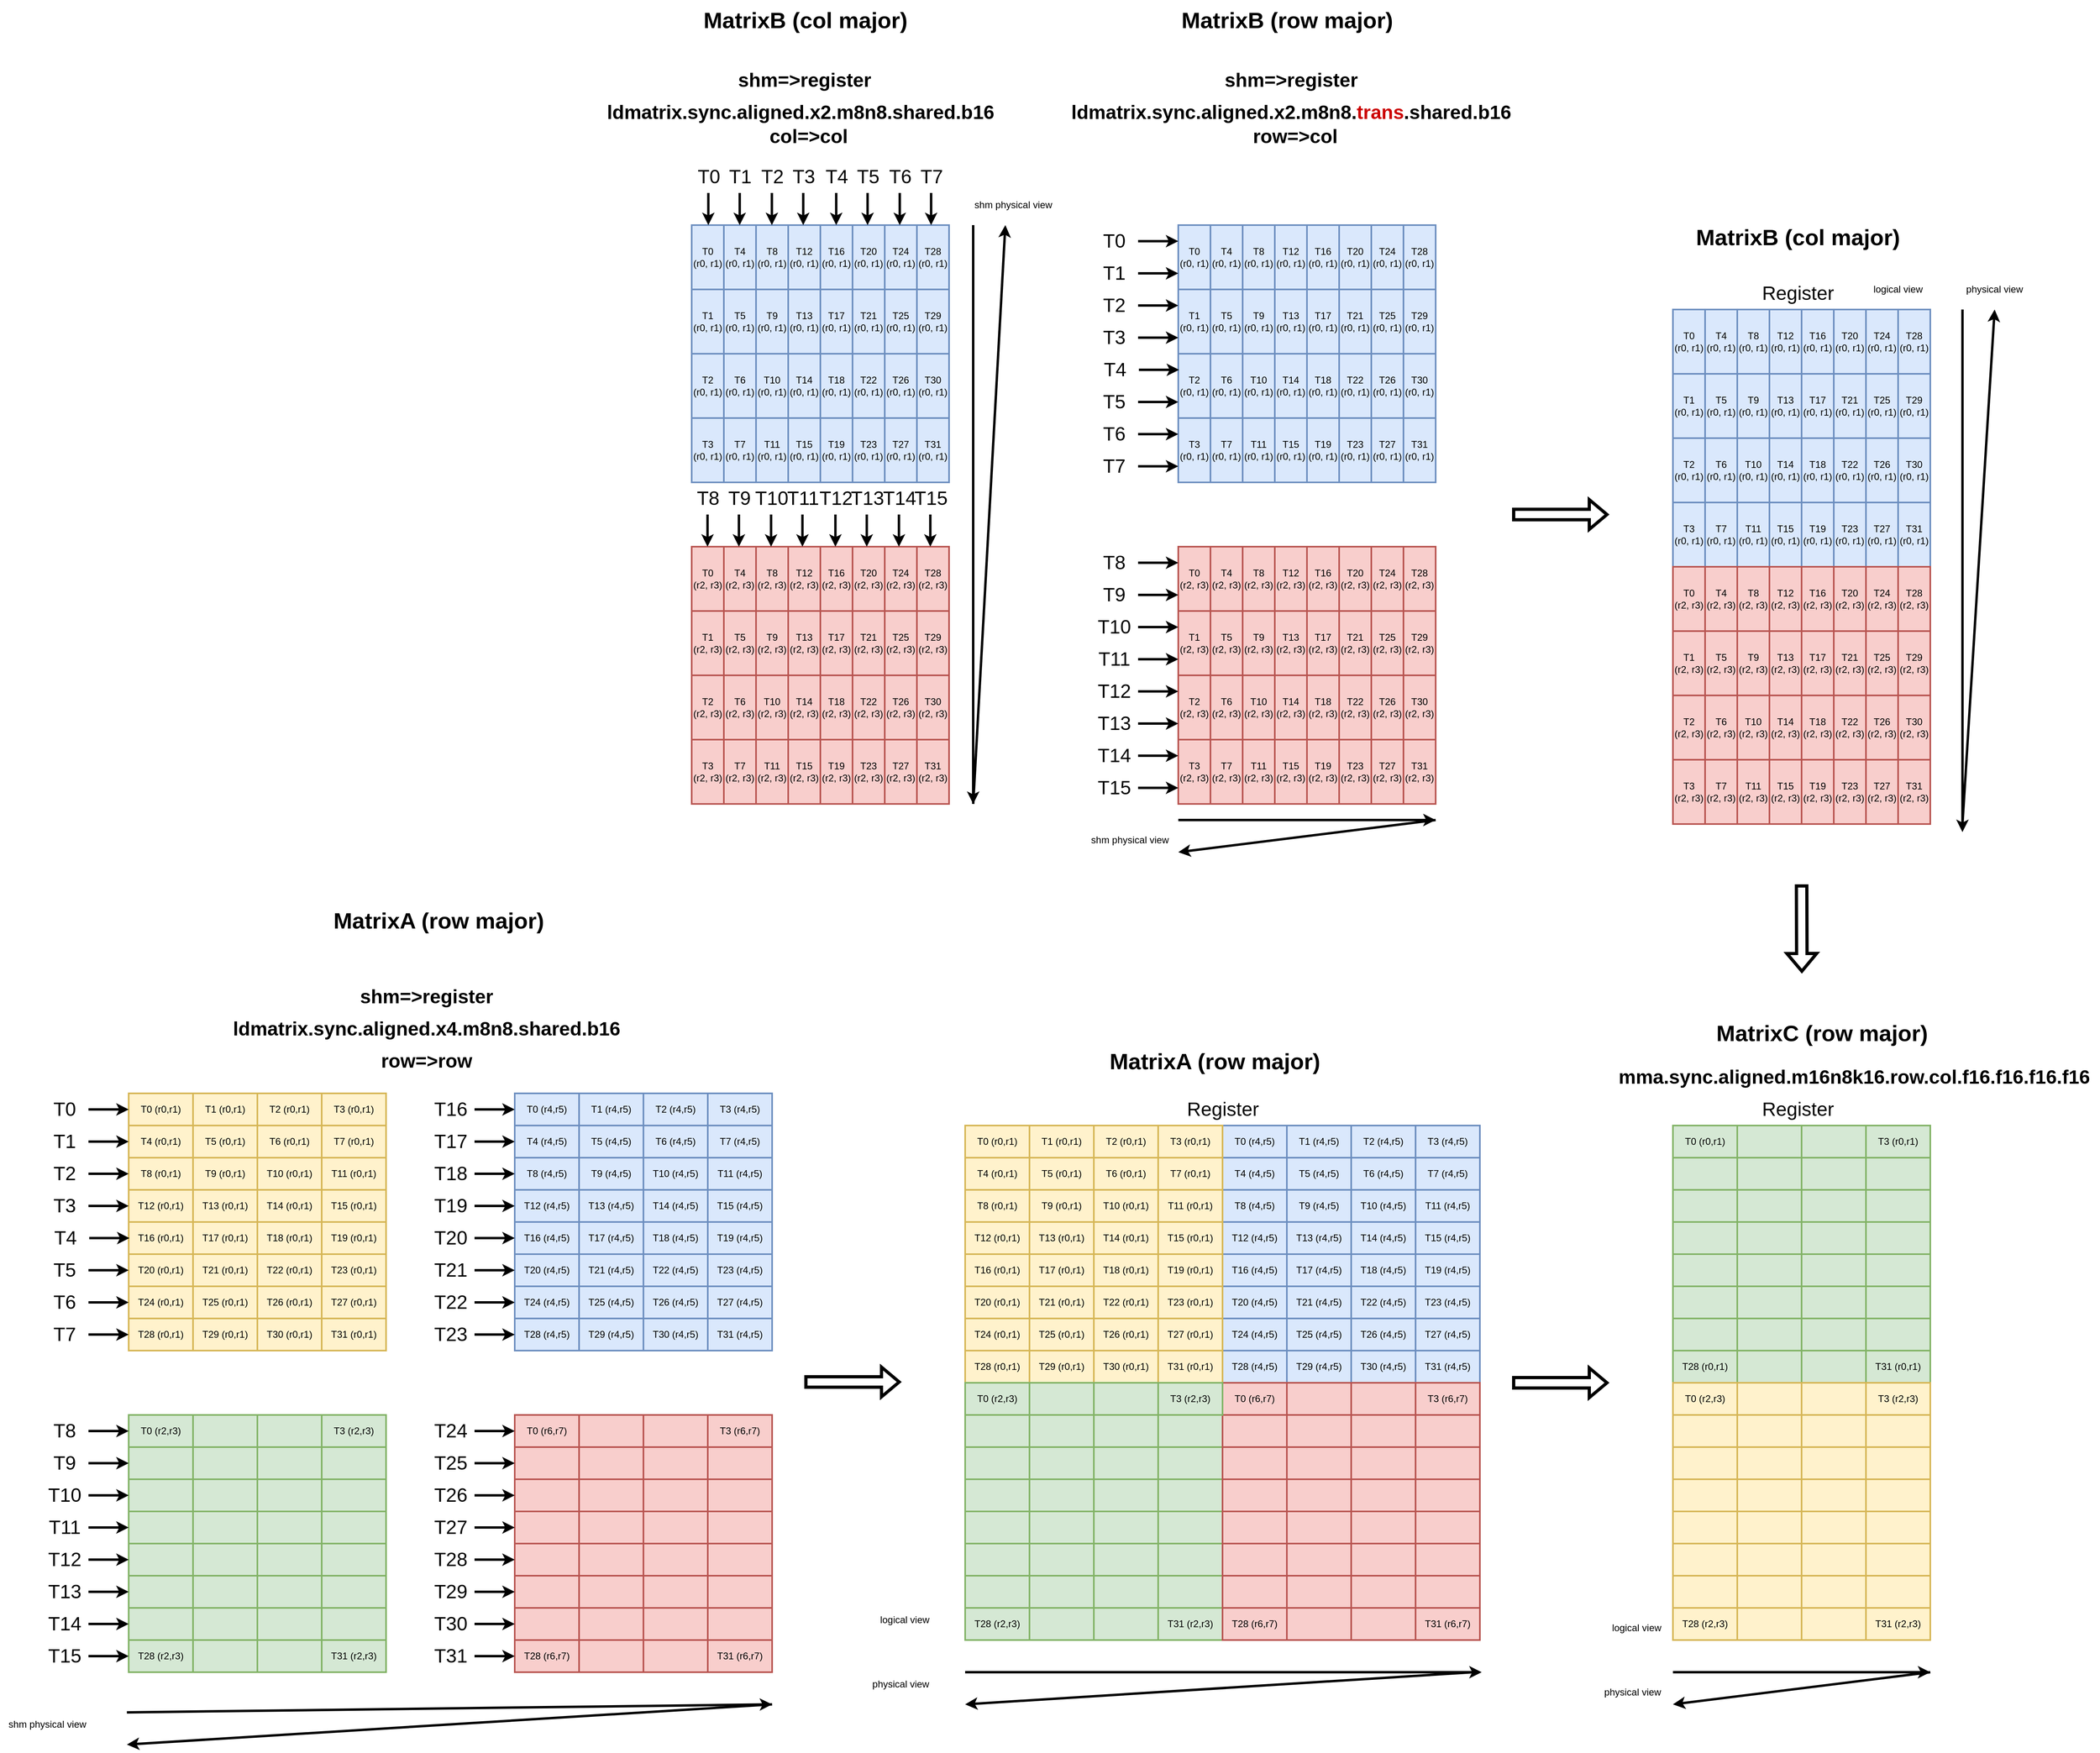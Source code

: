 <mxfile version="20.8.13" type="github">
  <diagram id="avfwd7jrtkeVVT9D_pRP" name="Page-1">
    <mxGraphModel dx="4312" dy="4876" grid="1" gridSize="10" guides="1" tooltips="1" connect="1" arrows="1" fold="1" page="1" pageScale="1" pageWidth="850" pageHeight="1100" math="0" shadow="0">
      <root>
        <mxCell id="0" />
        <mxCell id="1" parent="0" />
        <mxCell id="EtZteSRJt0tXlhkvX7WB-21" value="&lt;font style=&quot;font-size: 12px;&quot;&gt;T0&lt;br&gt;(r0, r1)&lt;br&gt;&lt;/font&gt;" style="rounded=0;whiteSpace=wrap;html=1;glass=0;shadow=0;strokeWidth=2;direction=south;fillColor=#dae8fc;strokeColor=#6c8ebf;" vertex="1" parent="1">
          <mxGeometry x="1040" y="-2335" width="40" height="80" as="geometry" />
        </mxCell>
        <mxCell id="EtZteSRJt0tXlhkvX7WB-38" value="T4&lt;br style=&quot;border-color: var(--border-color);&quot;&gt;(r0, r1)" style="rounded=0;whiteSpace=wrap;html=1;glass=0;shadow=0;strokeWidth=2;direction=south;fillColor=#dae8fc;strokeColor=#6c8ebf;" vertex="1" parent="1">
          <mxGeometry x="1080" y="-2335" width="40" height="80" as="geometry" />
        </mxCell>
        <mxCell id="EtZteSRJt0tXlhkvX7WB-39" value="T8&lt;br style=&quot;border-color: var(--border-color);&quot;&gt;(r0, r1)" style="rounded=0;whiteSpace=wrap;html=1;glass=0;shadow=0;strokeWidth=2;direction=south;fillColor=#dae8fc;strokeColor=#6c8ebf;" vertex="1" parent="1">
          <mxGeometry x="1120" y="-2335" width="40" height="80" as="geometry" />
        </mxCell>
        <mxCell id="EtZteSRJt0tXlhkvX7WB-41" value="" style="rounded=0;whiteSpace=wrap;html=1;glass=0;shadow=0;strokeWidth=2;fillColor=#d5e8d4;strokeColor=#82b366;" vertex="1" parent="1">
          <mxGeometry x="160" y="-960" width="80" height="40" as="geometry" />
        </mxCell>
        <mxCell id="EtZteSRJt0tXlhkvX7WB-42" value="" style="rounded=0;whiteSpace=wrap;html=1;glass=0;shadow=0;strokeWidth=2;fillColor=#d5e8d4;strokeColor=#82b366;" vertex="1" parent="1">
          <mxGeometry x="160" y="-920" width="80" height="40" as="geometry" />
        </mxCell>
        <mxCell id="EtZteSRJt0tXlhkvX7WB-43" value="" style="rounded=0;whiteSpace=wrap;html=1;glass=0;shadow=0;strokeWidth=2;fillColor=#d5e8d4;strokeColor=#82b366;" vertex="1" parent="1">
          <mxGeometry x="160" y="-880" width="80" height="40" as="geometry" />
        </mxCell>
        <mxCell id="EtZteSRJt0tXlhkvX7WB-44" value="" style="rounded=0;whiteSpace=wrap;html=1;glass=0;shadow=0;strokeWidth=2;fillColor=#d5e8d4;strokeColor=#82b366;" vertex="1" parent="1">
          <mxGeometry x="160" y="-840" width="80" height="40" as="geometry" />
        </mxCell>
        <mxCell id="EtZteSRJt0tXlhkvX7WB-45" value="" style="rounded=0;whiteSpace=wrap;html=1;glass=0;shadow=0;strokeWidth=2;fillColor=#d5e8d4;strokeColor=#82b366;" vertex="1" parent="1">
          <mxGeometry x="160" y="-800" width="80" height="40" as="geometry" />
        </mxCell>
        <mxCell id="EtZteSRJt0tXlhkvX7WB-46" value="" style="rounded=0;whiteSpace=wrap;html=1;glass=0;shadow=0;strokeWidth=2;fillColor=#d5e8d4;strokeColor=#82b366;" vertex="1" parent="1">
          <mxGeometry x="160" y="-760" width="80" height="40" as="geometry" />
        </mxCell>
        <mxCell id="EtZteSRJt0tXlhkvX7WB-47" value="T28 (r2,r3)" style="rounded=0;whiteSpace=wrap;html=1;glass=0;shadow=0;strokeWidth=2;fillColor=#d5e8d4;strokeColor=#82b366;" vertex="1" parent="1">
          <mxGeometry x="160" y="-720" width="80" height="40" as="geometry" />
        </mxCell>
        <mxCell id="EtZteSRJt0tXlhkvX7WB-49" value="" style="rounded=0;whiteSpace=wrap;html=1;glass=0;shadow=0;strokeWidth=2;fillColor=#d5e8d4;strokeColor=#82b366;" vertex="1" parent="1">
          <mxGeometry x="240" y="-960" width="80" height="40" as="geometry" />
        </mxCell>
        <mxCell id="EtZteSRJt0tXlhkvX7WB-50" value="" style="rounded=0;whiteSpace=wrap;html=1;glass=0;shadow=0;strokeWidth=2;fillColor=#d5e8d4;strokeColor=#82b366;" vertex="1" parent="1">
          <mxGeometry x="240" y="-920" width="80" height="40" as="geometry" />
        </mxCell>
        <mxCell id="EtZteSRJt0tXlhkvX7WB-51" value="" style="rounded=0;whiteSpace=wrap;html=1;glass=0;shadow=0;strokeWidth=2;fillColor=#d5e8d4;strokeColor=#82b366;" vertex="1" parent="1">
          <mxGeometry x="240" y="-880" width="80" height="40" as="geometry" />
        </mxCell>
        <mxCell id="EtZteSRJt0tXlhkvX7WB-52" value="" style="rounded=0;whiteSpace=wrap;html=1;glass=0;shadow=0;strokeWidth=2;fillColor=#d5e8d4;strokeColor=#82b366;" vertex="1" parent="1">
          <mxGeometry x="240" y="-840" width="80" height="40" as="geometry" />
        </mxCell>
        <mxCell id="EtZteSRJt0tXlhkvX7WB-53" value="" style="rounded=0;whiteSpace=wrap;html=1;glass=0;shadow=0;strokeWidth=2;fillColor=#d5e8d4;strokeColor=#82b366;" vertex="1" parent="1">
          <mxGeometry x="240" y="-800" width="80" height="40" as="geometry" />
        </mxCell>
        <mxCell id="EtZteSRJt0tXlhkvX7WB-54" value="" style="rounded=0;whiteSpace=wrap;html=1;glass=0;shadow=0;strokeWidth=2;fillColor=#d5e8d4;strokeColor=#82b366;" vertex="1" parent="1">
          <mxGeometry x="240" y="-760" width="80" height="40" as="geometry" />
        </mxCell>
        <mxCell id="EtZteSRJt0tXlhkvX7WB-55" value="" style="rounded=0;whiteSpace=wrap;html=1;glass=0;shadow=0;strokeWidth=2;fillColor=#d5e8d4;strokeColor=#82b366;" vertex="1" parent="1">
          <mxGeometry x="240" y="-720" width="80" height="40" as="geometry" />
        </mxCell>
        <mxCell id="EtZteSRJt0tXlhkvX7WB-57" value="" style="rounded=0;whiteSpace=wrap;html=1;glass=0;shadow=0;strokeWidth=2;fillColor=#d5e8d4;strokeColor=#82b366;" vertex="1" parent="1">
          <mxGeometry x="320" y="-960" width="80" height="40" as="geometry" />
        </mxCell>
        <mxCell id="EtZteSRJt0tXlhkvX7WB-58" value="" style="rounded=0;whiteSpace=wrap;html=1;glass=0;shadow=0;strokeWidth=2;fillColor=#d5e8d4;strokeColor=#82b366;" vertex="1" parent="1">
          <mxGeometry x="320" y="-920" width="80" height="40" as="geometry" />
        </mxCell>
        <mxCell id="EtZteSRJt0tXlhkvX7WB-59" value="" style="rounded=0;whiteSpace=wrap;html=1;glass=0;shadow=0;strokeWidth=2;fillColor=#d5e8d4;strokeColor=#82b366;" vertex="1" parent="1">
          <mxGeometry x="320" y="-880" width="80" height="40" as="geometry" />
        </mxCell>
        <mxCell id="EtZteSRJt0tXlhkvX7WB-60" value="" style="rounded=0;whiteSpace=wrap;html=1;glass=0;shadow=0;strokeWidth=2;fillColor=#d5e8d4;strokeColor=#82b366;" vertex="1" parent="1">
          <mxGeometry x="320" y="-840" width="80" height="40" as="geometry" />
        </mxCell>
        <mxCell id="EtZteSRJt0tXlhkvX7WB-61" value="" style="rounded=0;whiteSpace=wrap;html=1;glass=0;shadow=0;strokeWidth=2;fillColor=#d5e8d4;strokeColor=#82b366;" vertex="1" parent="1">
          <mxGeometry x="320" y="-800" width="80" height="40" as="geometry" />
        </mxCell>
        <mxCell id="EtZteSRJt0tXlhkvX7WB-62" value="" style="rounded=0;whiteSpace=wrap;html=1;glass=0;shadow=0;strokeWidth=2;fillColor=#d5e8d4;strokeColor=#82b366;" vertex="1" parent="1">
          <mxGeometry x="320" y="-760" width="80" height="40" as="geometry" />
        </mxCell>
        <mxCell id="EtZteSRJt0tXlhkvX7WB-63" value="" style="rounded=0;whiteSpace=wrap;html=1;glass=0;shadow=0;strokeWidth=2;fillColor=#d5e8d4;strokeColor=#82b366;" vertex="1" parent="1">
          <mxGeometry x="320" y="-720" width="80" height="40" as="geometry" />
        </mxCell>
        <mxCell id="EtZteSRJt0tXlhkvX7WB-65" value="" style="rounded=0;whiteSpace=wrap;html=1;glass=0;shadow=0;strokeWidth=2;fillColor=#d5e8d4;strokeColor=#82b366;" vertex="1" parent="1">
          <mxGeometry x="400" y="-960" width="80" height="40" as="geometry" />
        </mxCell>
        <mxCell id="EtZteSRJt0tXlhkvX7WB-66" value="" style="rounded=0;whiteSpace=wrap;html=1;glass=0;shadow=0;strokeWidth=2;fillColor=#d5e8d4;strokeColor=#82b366;" vertex="1" parent="1">
          <mxGeometry x="400" y="-920" width="80" height="40" as="geometry" />
        </mxCell>
        <mxCell id="EtZteSRJt0tXlhkvX7WB-67" value="" style="rounded=0;whiteSpace=wrap;html=1;glass=0;shadow=0;strokeWidth=2;fillColor=#d5e8d4;strokeColor=#82b366;" vertex="1" parent="1">
          <mxGeometry x="400" y="-880" width="80" height="40" as="geometry" />
        </mxCell>
        <mxCell id="EtZteSRJt0tXlhkvX7WB-68" value="" style="rounded=0;whiteSpace=wrap;html=1;glass=0;shadow=0;strokeWidth=2;fillColor=#d5e8d4;strokeColor=#82b366;" vertex="1" parent="1">
          <mxGeometry x="400" y="-840" width="80" height="40" as="geometry" />
        </mxCell>
        <mxCell id="EtZteSRJt0tXlhkvX7WB-69" value="" style="rounded=0;whiteSpace=wrap;html=1;glass=0;shadow=0;strokeWidth=2;fillColor=#d5e8d4;strokeColor=#82b366;" vertex="1" parent="1">
          <mxGeometry x="400" y="-800" width="80" height="40" as="geometry" />
        </mxCell>
        <mxCell id="EtZteSRJt0tXlhkvX7WB-70" value="" style="rounded=0;whiteSpace=wrap;html=1;glass=0;shadow=0;strokeWidth=2;fillColor=#d5e8d4;strokeColor=#82b366;" vertex="1" parent="1">
          <mxGeometry x="400" y="-760" width="80" height="40" as="geometry" />
        </mxCell>
        <mxCell id="EtZteSRJt0tXlhkvX7WB-71" value="T31 (r2,r3)" style="rounded=0;whiteSpace=wrap;html=1;glass=0;shadow=0;strokeWidth=2;fillColor=#d5e8d4;strokeColor=#82b366;" vertex="1" parent="1">
          <mxGeometry x="400" y="-720" width="80" height="40" as="geometry" />
        </mxCell>
        <mxCell id="EtZteSRJt0tXlhkvX7WB-72" value="T0 (r4,r5)" style="rounded=0;whiteSpace=wrap;html=1;glass=0;shadow=0;strokeWidth=2;fillColor=#dae8fc;strokeColor=#6c8ebf;" vertex="1" parent="1">
          <mxGeometry x="480" y="-1320" width="80" height="40" as="geometry" />
        </mxCell>
        <mxCell id="EtZteSRJt0tXlhkvX7WB-73" value="T4 (r4,r5)" style="rounded=0;whiteSpace=wrap;html=1;glass=0;shadow=0;strokeWidth=2;fillColor=#dae8fc;strokeColor=#6c8ebf;" vertex="1" parent="1">
          <mxGeometry x="480" y="-1280" width="80" height="40" as="geometry" />
        </mxCell>
        <mxCell id="EtZteSRJt0tXlhkvX7WB-74" value="T8 (r4,r5)" style="rounded=0;whiteSpace=wrap;html=1;glass=0;shadow=0;strokeWidth=2;fillColor=#dae8fc;strokeColor=#6c8ebf;" vertex="1" parent="1">
          <mxGeometry x="480" y="-1240" width="80" height="40" as="geometry" />
        </mxCell>
        <mxCell id="EtZteSRJt0tXlhkvX7WB-75" value="T12 (r4,r5)" style="rounded=0;whiteSpace=wrap;html=1;glass=0;shadow=0;strokeWidth=2;fillColor=#dae8fc;strokeColor=#6c8ebf;" vertex="1" parent="1">
          <mxGeometry x="480" y="-1200" width="80" height="40" as="geometry" />
        </mxCell>
        <mxCell id="EtZteSRJt0tXlhkvX7WB-76" value="T16 (r4,r5)" style="rounded=0;whiteSpace=wrap;html=1;glass=0;shadow=0;strokeWidth=2;fillColor=#dae8fc;strokeColor=#6c8ebf;" vertex="1" parent="1">
          <mxGeometry x="480" y="-1160" width="80" height="40" as="geometry" />
        </mxCell>
        <mxCell id="EtZteSRJt0tXlhkvX7WB-77" value="T20 (r4,r5)" style="rounded=0;whiteSpace=wrap;html=1;glass=0;shadow=0;strokeWidth=2;fillColor=#dae8fc;strokeColor=#6c8ebf;" vertex="1" parent="1">
          <mxGeometry x="480" y="-1120" width="80" height="40" as="geometry" />
        </mxCell>
        <mxCell id="EtZteSRJt0tXlhkvX7WB-78" value="T24 (r4,r5)" style="rounded=0;whiteSpace=wrap;html=1;glass=0;shadow=0;strokeWidth=2;fillColor=#dae8fc;strokeColor=#6c8ebf;" vertex="1" parent="1">
          <mxGeometry x="480" y="-1080" width="80" height="40" as="geometry" />
        </mxCell>
        <mxCell id="EtZteSRJt0tXlhkvX7WB-79" value="T28 (r4,r5)" style="rounded=0;whiteSpace=wrap;html=1;glass=0;shadow=0;strokeWidth=2;fillColor=#dae8fc;strokeColor=#6c8ebf;" vertex="1" parent="1">
          <mxGeometry x="480" y="-1040" width="80" height="40" as="geometry" />
        </mxCell>
        <mxCell id="EtZteSRJt0tXlhkvX7WB-80" value="T1 (r4,r5)" style="rounded=0;whiteSpace=wrap;html=1;glass=0;shadow=0;strokeWidth=2;fillColor=#dae8fc;strokeColor=#6c8ebf;" vertex="1" parent="1">
          <mxGeometry x="560" y="-1320" width="80" height="40" as="geometry" />
        </mxCell>
        <mxCell id="EtZteSRJt0tXlhkvX7WB-81" value="T5 (r4,r5)" style="rounded=0;whiteSpace=wrap;html=1;glass=0;shadow=0;strokeWidth=2;fillColor=#dae8fc;strokeColor=#6c8ebf;" vertex="1" parent="1">
          <mxGeometry x="560" y="-1280" width="80" height="40" as="geometry" />
        </mxCell>
        <mxCell id="EtZteSRJt0tXlhkvX7WB-82" value="T9 (r4,r5)" style="rounded=0;whiteSpace=wrap;html=1;glass=0;shadow=0;strokeWidth=2;fillColor=#dae8fc;strokeColor=#6c8ebf;" vertex="1" parent="1">
          <mxGeometry x="560" y="-1240" width="80" height="40" as="geometry" />
        </mxCell>
        <mxCell id="EtZteSRJt0tXlhkvX7WB-83" value="T13 (r4,r5)" style="rounded=0;whiteSpace=wrap;html=1;glass=0;shadow=0;strokeWidth=2;fillColor=#dae8fc;strokeColor=#6c8ebf;" vertex="1" parent="1">
          <mxGeometry x="560" y="-1200" width="80" height="40" as="geometry" />
        </mxCell>
        <mxCell id="EtZteSRJt0tXlhkvX7WB-84" value="T17 (r4,r5)" style="rounded=0;whiteSpace=wrap;html=1;glass=0;shadow=0;strokeWidth=2;fillColor=#dae8fc;strokeColor=#6c8ebf;" vertex="1" parent="1">
          <mxGeometry x="560" y="-1160" width="80" height="40" as="geometry" />
        </mxCell>
        <mxCell id="EtZteSRJt0tXlhkvX7WB-85" value="T21 (r4,r5)" style="rounded=0;whiteSpace=wrap;html=1;glass=0;shadow=0;strokeWidth=2;fillColor=#dae8fc;strokeColor=#6c8ebf;" vertex="1" parent="1">
          <mxGeometry x="560" y="-1120" width="80" height="40" as="geometry" />
        </mxCell>
        <mxCell id="EtZteSRJt0tXlhkvX7WB-86" value="T25 (r4,r5)" style="rounded=0;whiteSpace=wrap;html=1;glass=0;shadow=0;strokeWidth=2;fillColor=#dae8fc;strokeColor=#6c8ebf;" vertex="1" parent="1">
          <mxGeometry x="560" y="-1080" width="80" height="40" as="geometry" />
        </mxCell>
        <mxCell id="EtZteSRJt0tXlhkvX7WB-87" value="T29 (r4,r5)" style="rounded=0;whiteSpace=wrap;html=1;glass=0;shadow=0;strokeWidth=2;fillColor=#dae8fc;strokeColor=#6c8ebf;" vertex="1" parent="1">
          <mxGeometry x="560" y="-1040" width="80" height="40" as="geometry" />
        </mxCell>
        <mxCell id="EtZteSRJt0tXlhkvX7WB-88" value="T2 (r4,r5)" style="rounded=0;whiteSpace=wrap;html=1;glass=0;shadow=0;strokeWidth=2;fillColor=#dae8fc;strokeColor=#6c8ebf;" vertex="1" parent="1">
          <mxGeometry x="640" y="-1320" width="80" height="40" as="geometry" />
        </mxCell>
        <mxCell id="EtZteSRJt0tXlhkvX7WB-89" value="T6 (r4,r5)" style="rounded=0;whiteSpace=wrap;html=1;glass=0;shadow=0;strokeWidth=2;fillColor=#dae8fc;strokeColor=#6c8ebf;" vertex="1" parent="1">
          <mxGeometry x="640" y="-1280" width="80" height="40" as="geometry" />
        </mxCell>
        <mxCell id="EtZteSRJt0tXlhkvX7WB-90" value="T10 (r4,r5)" style="rounded=0;whiteSpace=wrap;html=1;glass=0;shadow=0;strokeWidth=2;fillColor=#dae8fc;strokeColor=#6c8ebf;" vertex="1" parent="1">
          <mxGeometry x="640" y="-1240" width="80" height="40" as="geometry" />
        </mxCell>
        <mxCell id="EtZteSRJt0tXlhkvX7WB-91" value="T14 (r4,r5)" style="rounded=0;whiteSpace=wrap;html=1;glass=0;shadow=0;strokeWidth=2;fillColor=#dae8fc;strokeColor=#6c8ebf;" vertex="1" parent="1">
          <mxGeometry x="640" y="-1200" width="80" height="40" as="geometry" />
        </mxCell>
        <mxCell id="EtZteSRJt0tXlhkvX7WB-92" value="T18 (r4,r5)" style="rounded=0;whiteSpace=wrap;html=1;glass=0;shadow=0;strokeWidth=2;fillColor=#dae8fc;strokeColor=#6c8ebf;" vertex="1" parent="1">
          <mxGeometry x="640" y="-1160" width="80" height="40" as="geometry" />
        </mxCell>
        <mxCell id="EtZteSRJt0tXlhkvX7WB-93" value="T22 (r4,r5)" style="rounded=0;whiteSpace=wrap;html=1;glass=0;shadow=0;strokeWidth=2;fillColor=#dae8fc;strokeColor=#6c8ebf;" vertex="1" parent="1">
          <mxGeometry x="640" y="-1120" width="80" height="40" as="geometry" />
        </mxCell>
        <mxCell id="EtZteSRJt0tXlhkvX7WB-94" value="T26 (r4,r5)" style="rounded=0;whiteSpace=wrap;html=1;glass=0;shadow=0;strokeWidth=2;fillColor=#dae8fc;strokeColor=#6c8ebf;" vertex="1" parent="1">
          <mxGeometry x="640" y="-1080" width="80" height="40" as="geometry" />
        </mxCell>
        <mxCell id="EtZteSRJt0tXlhkvX7WB-95" value="T30 (r4,r5)" style="rounded=0;whiteSpace=wrap;html=1;glass=0;shadow=0;strokeWidth=2;fillColor=#dae8fc;strokeColor=#6c8ebf;" vertex="1" parent="1">
          <mxGeometry x="640" y="-1040" width="80" height="40" as="geometry" />
        </mxCell>
        <mxCell id="EtZteSRJt0tXlhkvX7WB-96" value="T3 (r4,r5)" style="rounded=0;whiteSpace=wrap;html=1;glass=0;shadow=0;strokeWidth=2;fillColor=#dae8fc;strokeColor=#6c8ebf;" vertex="1" parent="1">
          <mxGeometry x="720" y="-1320" width="80" height="40" as="geometry" />
        </mxCell>
        <mxCell id="EtZteSRJt0tXlhkvX7WB-97" value="T7 (r4,r5)" style="rounded=0;whiteSpace=wrap;html=1;glass=0;shadow=0;strokeWidth=2;fillColor=#dae8fc;strokeColor=#6c8ebf;" vertex="1" parent="1">
          <mxGeometry x="720" y="-1280" width="80" height="40" as="geometry" />
        </mxCell>
        <mxCell id="EtZteSRJt0tXlhkvX7WB-98" value="T11 (r4,r5)" style="rounded=0;whiteSpace=wrap;html=1;glass=0;shadow=0;strokeWidth=2;fillColor=#dae8fc;strokeColor=#6c8ebf;" vertex="1" parent="1">
          <mxGeometry x="720" y="-1240" width="80" height="40" as="geometry" />
        </mxCell>
        <mxCell id="EtZteSRJt0tXlhkvX7WB-99" value="T15 (r4,r5)" style="rounded=0;whiteSpace=wrap;html=1;glass=0;shadow=0;strokeWidth=2;fillColor=#dae8fc;strokeColor=#6c8ebf;" vertex="1" parent="1">
          <mxGeometry x="720" y="-1200" width="80" height="40" as="geometry" />
        </mxCell>
        <mxCell id="EtZteSRJt0tXlhkvX7WB-100" value="T19 (r4,r5)" style="rounded=0;whiteSpace=wrap;html=1;glass=0;shadow=0;strokeWidth=2;fillColor=#dae8fc;strokeColor=#6c8ebf;" vertex="1" parent="1">
          <mxGeometry x="720" y="-1160" width="80" height="40" as="geometry" />
        </mxCell>
        <mxCell id="EtZteSRJt0tXlhkvX7WB-101" value="T23 (r4,r5)" style="rounded=0;whiteSpace=wrap;html=1;glass=0;shadow=0;strokeWidth=2;fillColor=#dae8fc;strokeColor=#6c8ebf;" vertex="1" parent="1">
          <mxGeometry x="720" y="-1120" width="80" height="40" as="geometry" />
        </mxCell>
        <mxCell id="EtZteSRJt0tXlhkvX7WB-102" value="T27 (r4,r5)" style="rounded=0;whiteSpace=wrap;html=1;glass=0;shadow=0;strokeWidth=2;fillColor=#dae8fc;strokeColor=#6c8ebf;" vertex="1" parent="1">
          <mxGeometry x="720" y="-1080" width="80" height="40" as="geometry" />
        </mxCell>
        <mxCell id="EtZteSRJt0tXlhkvX7WB-103" value="T31 (r4,r5)" style="rounded=0;whiteSpace=wrap;html=1;glass=0;shadow=0;strokeWidth=2;fillColor=#dae8fc;strokeColor=#6c8ebf;" vertex="1" parent="1">
          <mxGeometry x="720" y="-1040" width="80" height="40" as="geometry" />
        </mxCell>
        <mxCell id="EtZteSRJt0tXlhkvX7WB-104" value="T0 (r6,r7)" style="rounded=0;whiteSpace=wrap;html=1;glass=0;shadow=0;strokeWidth=2;fillColor=#f8cecc;strokeColor=#b85450;" vertex="1" parent="1">
          <mxGeometry x="480" y="-1000" width="80" height="40" as="geometry" />
        </mxCell>
        <mxCell id="EtZteSRJt0tXlhkvX7WB-105" value="" style="rounded=0;whiteSpace=wrap;html=1;glass=0;shadow=0;strokeWidth=2;fillColor=#f8cecc;strokeColor=#b85450;" vertex="1" parent="1">
          <mxGeometry x="480" y="-960" width="80" height="40" as="geometry" />
        </mxCell>
        <mxCell id="EtZteSRJt0tXlhkvX7WB-106" value="" style="rounded=0;whiteSpace=wrap;html=1;glass=0;shadow=0;strokeWidth=2;fillColor=#f8cecc;strokeColor=#b85450;" vertex="1" parent="1">
          <mxGeometry x="480" y="-920" width="80" height="40" as="geometry" />
        </mxCell>
        <mxCell id="EtZteSRJt0tXlhkvX7WB-107" value="" style="rounded=0;whiteSpace=wrap;html=1;glass=0;shadow=0;strokeWidth=2;fillColor=#f8cecc;strokeColor=#b85450;" vertex="1" parent="1">
          <mxGeometry x="480" y="-880" width="80" height="40" as="geometry" />
        </mxCell>
        <mxCell id="EtZteSRJt0tXlhkvX7WB-108" value="" style="rounded=0;whiteSpace=wrap;html=1;glass=0;shadow=0;strokeWidth=2;fillColor=#f8cecc;strokeColor=#b85450;" vertex="1" parent="1">
          <mxGeometry x="480" y="-840" width="80" height="40" as="geometry" />
        </mxCell>
        <mxCell id="EtZteSRJt0tXlhkvX7WB-109" value="" style="rounded=0;whiteSpace=wrap;html=1;glass=0;shadow=0;strokeWidth=2;fillColor=#f8cecc;strokeColor=#b85450;" vertex="1" parent="1">
          <mxGeometry x="480" y="-800" width="80" height="40" as="geometry" />
        </mxCell>
        <mxCell id="EtZteSRJt0tXlhkvX7WB-110" value="" style="rounded=0;whiteSpace=wrap;html=1;glass=0;shadow=0;strokeWidth=2;fillColor=#f8cecc;strokeColor=#b85450;" vertex="1" parent="1">
          <mxGeometry x="480" y="-760" width="80" height="40" as="geometry" />
        </mxCell>
        <mxCell id="EtZteSRJt0tXlhkvX7WB-111" value="T28 (r6,r7)" style="rounded=0;whiteSpace=wrap;html=1;glass=0;shadow=0;strokeWidth=2;fillColor=#f8cecc;strokeColor=#b85450;" vertex="1" parent="1">
          <mxGeometry x="480" y="-720" width="80" height="40" as="geometry" />
        </mxCell>
        <mxCell id="EtZteSRJt0tXlhkvX7WB-112" value="" style="rounded=0;whiteSpace=wrap;html=1;glass=0;shadow=0;strokeWidth=2;fillColor=#f8cecc;strokeColor=#b85450;" vertex="1" parent="1">
          <mxGeometry x="560" y="-1000" width="80" height="40" as="geometry" />
        </mxCell>
        <mxCell id="EtZteSRJt0tXlhkvX7WB-113" value="" style="rounded=0;whiteSpace=wrap;html=1;glass=0;shadow=0;strokeWidth=2;fillColor=#f8cecc;strokeColor=#b85450;" vertex="1" parent="1">
          <mxGeometry x="560" y="-960" width="80" height="40" as="geometry" />
        </mxCell>
        <mxCell id="EtZteSRJt0tXlhkvX7WB-114" value="" style="rounded=0;whiteSpace=wrap;html=1;glass=0;shadow=0;strokeWidth=2;fillColor=#f8cecc;strokeColor=#b85450;" vertex="1" parent="1">
          <mxGeometry x="560" y="-920" width="80" height="40" as="geometry" />
        </mxCell>
        <mxCell id="EtZteSRJt0tXlhkvX7WB-115" value="" style="rounded=0;whiteSpace=wrap;html=1;glass=0;shadow=0;strokeWidth=2;fillColor=#f8cecc;strokeColor=#b85450;" vertex="1" parent="1">
          <mxGeometry x="560" y="-880" width="80" height="40" as="geometry" />
        </mxCell>
        <mxCell id="EtZteSRJt0tXlhkvX7WB-116" value="" style="rounded=0;whiteSpace=wrap;html=1;glass=0;shadow=0;strokeWidth=2;fillColor=#f8cecc;strokeColor=#b85450;" vertex="1" parent="1">
          <mxGeometry x="560" y="-840" width="80" height="40" as="geometry" />
        </mxCell>
        <mxCell id="EtZteSRJt0tXlhkvX7WB-117" value="" style="rounded=0;whiteSpace=wrap;html=1;glass=0;shadow=0;strokeWidth=2;fillColor=#f8cecc;strokeColor=#b85450;" vertex="1" parent="1">
          <mxGeometry x="560" y="-800" width="80" height="40" as="geometry" />
        </mxCell>
        <mxCell id="EtZteSRJt0tXlhkvX7WB-118" value="" style="rounded=0;whiteSpace=wrap;html=1;glass=0;shadow=0;strokeWidth=2;fillColor=#f8cecc;strokeColor=#b85450;" vertex="1" parent="1">
          <mxGeometry x="560" y="-760" width="80" height="40" as="geometry" />
        </mxCell>
        <mxCell id="EtZteSRJt0tXlhkvX7WB-119" value="" style="rounded=0;whiteSpace=wrap;html=1;glass=0;shadow=0;strokeWidth=2;fillColor=#f8cecc;strokeColor=#b85450;" vertex="1" parent="1">
          <mxGeometry x="560" y="-720" width="80" height="40" as="geometry" />
        </mxCell>
        <mxCell id="EtZteSRJt0tXlhkvX7WB-120" value="" style="rounded=0;whiteSpace=wrap;html=1;glass=0;shadow=0;strokeWidth=2;fillColor=#f8cecc;strokeColor=#b85450;" vertex="1" parent="1">
          <mxGeometry x="640" y="-1000" width="80" height="40" as="geometry" />
        </mxCell>
        <mxCell id="EtZteSRJt0tXlhkvX7WB-121" value="" style="rounded=0;whiteSpace=wrap;html=1;glass=0;shadow=0;strokeWidth=2;fillColor=#f8cecc;strokeColor=#b85450;" vertex="1" parent="1">
          <mxGeometry x="640" y="-960" width="80" height="40" as="geometry" />
        </mxCell>
        <mxCell id="EtZteSRJt0tXlhkvX7WB-122" value="" style="rounded=0;whiteSpace=wrap;html=1;glass=0;shadow=0;strokeWidth=2;fillColor=#f8cecc;strokeColor=#b85450;" vertex="1" parent="1">
          <mxGeometry x="640" y="-920" width="80" height="40" as="geometry" />
        </mxCell>
        <mxCell id="EtZteSRJt0tXlhkvX7WB-123" value="" style="rounded=0;whiteSpace=wrap;html=1;glass=0;shadow=0;strokeWidth=2;fillColor=#f8cecc;strokeColor=#b85450;" vertex="1" parent="1">
          <mxGeometry x="640" y="-880" width="80" height="40" as="geometry" />
        </mxCell>
        <mxCell id="EtZteSRJt0tXlhkvX7WB-124" value="" style="rounded=0;whiteSpace=wrap;html=1;glass=0;shadow=0;strokeWidth=2;fillColor=#f8cecc;strokeColor=#b85450;" vertex="1" parent="1">
          <mxGeometry x="640" y="-840" width="80" height="40" as="geometry" />
        </mxCell>
        <mxCell id="EtZteSRJt0tXlhkvX7WB-125" value="" style="rounded=0;whiteSpace=wrap;html=1;glass=0;shadow=0;strokeWidth=2;fillColor=#f8cecc;strokeColor=#b85450;" vertex="1" parent="1">
          <mxGeometry x="640" y="-800" width="80" height="40" as="geometry" />
        </mxCell>
        <mxCell id="EtZteSRJt0tXlhkvX7WB-126" value="" style="rounded=0;whiteSpace=wrap;html=1;glass=0;shadow=0;strokeWidth=2;fillColor=#f8cecc;strokeColor=#b85450;" vertex="1" parent="1">
          <mxGeometry x="640" y="-760" width="80" height="40" as="geometry" />
        </mxCell>
        <mxCell id="EtZteSRJt0tXlhkvX7WB-127" value="" style="rounded=0;whiteSpace=wrap;html=1;glass=0;shadow=0;strokeWidth=2;fillColor=#f8cecc;strokeColor=#b85450;" vertex="1" parent="1">
          <mxGeometry x="640" y="-720" width="80" height="40" as="geometry" />
        </mxCell>
        <mxCell id="EtZteSRJt0tXlhkvX7WB-128" value="T3 (r6,r7)" style="rounded=0;whiteSpace=wrap;html=1;glass=0;shadow=0;strokeWidth=2;fillColor=#f8cecc;strokeColor=#b85450;" vertex="1" parent="1">
          <mxGeometry x="720" y="-1000" width="80" height="40" as="geometry" />
        </mxCell>
        <mxCell id="EtZteSRJt0tXlhkvX7WB-129" value="" style="rounded=0;whiteSpace=wrap;html=1;glass=0;shadow=0;strokeWidth=2;fillColor=#f8cecc;strokeColor=#b85450;" vertex="1" parent="1">
          <mxGeometry x="720" y="-960" width="80" height="40" as="geometry" />
        </mxCell>
        <mxCell id="EtZteSRJt0tXlhkvX7WB-130" value="" style="rounded=0;whiteSpace=wrap;html=1;glass=0;shadow=0;strokeWidth=2;fillColor=#f8cecc;strokeColor=#b85450;" vertex="1" parent="1">
          <mxGeometry x="720" y="-920" width="80" height="40" as="geometry" />
        </mxCell>
        <mxCell id="EtZteSRJt0tXlhkvX7WB-131" value="" style="rounded=0;whiteSpace=wrap;html=1;glass=0;shadow=0;strokeWidth=2;fillColor=#f8cecc;strokeColor=#b85450;" vertex="1" parent="1">
          <mxGeometry x="720" y="-880" width="80" height="40" as="geometry" />
        </mxCell>
        <mxCell id="EtZteSRJt0tXlhkvX7WB-132" value="" style="rounded=0;whiteSpace=wrap;html=1;glass=0;shadow=0;strokeWidth=2;fillColor=#f8cecc;strokeColor=#b85450;" vertex="1" parent="1">
          <mxGeometry x="720" y="-840" width="80" height="40" as="geometry" />
        </mxCell>
        <mxCell id="EtZteSRJt0tXlhkvX7WB-133" value="" style="rounded=0;whiteSpace=wrap;html=1;glass=0;shadow=0;strokeWidth=2;fillColor=#f8cecc;strokeColor=#b85450;" vertex="1" parent="1">
          <mxGeometry x="720" y="-800" width="80" height="40" as="geometry" />
        </mxCell>
        <mxCell id="EtZteSRJt0tXlhkvX7WB-134" value="" style="rounded=0;whiteSpace=wrap;html=1;glass=0;shadow=0;strokeWidth=2;fillColor=#f8cecc;strokeColor=#b85450;" vertex="1" parent="1">
          <mxGeometry x="720" y="-760" width="80" height="40" as="geometry" />
        </mxCell>
        <mxCell id="EtZteSRJt0tXlhkvX7WB-135" value="T31 (r6,r7)" style="rounded=0;whiteSpace=wrap;html=1;glass=0;shadow=0;strokeWidth=2;fillColor=#f8cecc;strokeColor=#b85450;" vertex="1" parent="1">
          <mxGeometry x="720" y="-720" width="80" height="40" as="geometry" />
        </mxCell>
        <mxCell id="EtZteSRJt0tXlhkvX7WB-136" value="T0 (r0,r1)" style="rounded=0;whiteSpace=wrap;html=1;glass=0;shadow=0;strokeWidth=2;fillColor=#d5e8d4;strokeColor=#82b366;" vertex="1" parent="1">
          <mxGeometry x="1040" y="-1320" width="80" height="40" as="geometry" />
        </mxCell>
        <mxCell id="EtZteSRJt0tXlhkvX7WB-137" value="" style="rounded=0;whiteSpace=wrap;html=1;glass=0;shadow=0;strokeWidth=2;fillColor=#d5e8d4;strokeColor=#82b366;" vertex="1" parent="1">
          <mxGeometry x="1040" y="-1280" width="80" height="40" as="geometry" />
        </mxCell>
        <mxCell id="EtZteSRJt0tXlhkvX7WB-138" value="" style="rounded=0;whiteSpace=wrap;html=1;glass=0;shadow=0;strokeWidth=2;fillColor=#d5e8d4;strokeColor=#82b366;" vertex="1" parent="1">
          <mxGeometry x="1040" y="-1240" width="80" height="40" as="geometry" />
        </mxCell>
        <mxCell id="EtZteSRJt0tXlhkvX7WB-139" value="" style="rounded=0;whiteSpace=wrap;html=1;glass=0;shadow=0;strokeWidth=2;fillColor=#d5e8d4;strokeColor=#82b366;" vertex="1" parent="1">
          <mxGeometry x="1040" y="-1200" width="80" height="40" as="geometry" />
        </mxCell>
        <mxCell id="EtZteSRJt0tXlhkvX7WB-140" value="" style="rounded=0;whiteSpace=wrap;html=1;glass=0;shadow=0;strokeWidth=2;fillColor=#d5e8d4;strokeColor=#82b366;" vertex="1" parent="1">
          <mxGeometry x="1040" y="-1160" width="80" height="40" as="geometry" />
        </mxCell>
        <mxCell id="EtZteSRJt0tXlhkvX7WB-141" value="" style="rounded=0;whiteSpace=wrap;html=1;glass=0;shadow=0;strokeWidth=2;fillColor=#d5e8d4;strokeColor=#82b366;" vertex="1" parent="1">
          <mxGeometry x="1040" y="-1120" width="80" height="40" as="geometry" />
        </mxCell>
        <mxCell id="EtZteSRJt0tXlhkvX7WB-142" value="" style="rounded=0;whiteSpace=wrap;html=1;glass=0;shadow=0;strokeWidth=2;fillColor=#d5e8d4;strokeColor=#82b366;" vertex="1" parent="1">
          <mxGeometry x="1040" y="-1080" width="80" height="40" as="geometry" />
        </mxCell>
        <mxCell id="EtZteSRJt0tXlhkvX7WB-143" value="T28 (r0,r1)" style="rounded=0;whiteSpace=wrap;html=1;glass=0;shadow=0;strokeWidth=2;fillColor=#d5e8d4;strokeColor=#82b366;" vertex="1" parent="1">
          <mxGeometry x="1040" y="-1040" width="80" height="40" as="geometry" />
        </mxCell>
        <mxCell id="EtZteSRJt0tXlhkvX7WB-144" value="" style="rounded=0;whiteSpace=wrap;html=1;glass=0;shadow=0;strokeWidth=2;fillColor=#d5e8d4;strokeColor=#82b366;" vertex="1" parent="1">
          <mxGeometry x="1120" y="-1320" width="80" height="40" as="geometry" />
        </mxCell>
        <mxCell id="EtZteSRJt0tXlhkvX7WB-145" value="" style="rounded=0;whiteSpace=wrap;html=1;glass=0;shadow=0;strokeWidth=2;fillColor=#d5e8d4;strokeColor=#82b366;" vertex="1" parent="1">
          <mxGeometry x="1120" y="-1280" width="80" height="40" as="geometry" />
        </mxCell>
        <mxCell id="EtZteSRJt0tXlhkvX7WB-146" value="" style="rounded=0;whiteSpace=wrap;html=1;glass=0;shadow=0;strokeWidth=2;fillColor=#d5e8d4;strokeColor=#82b366;" vertex="1" parent="1">
          <mxGeometry x="1120" y="-1240" width="80" height="40" as="geometry" />
        </mxCell>
        <mxCell id="EtZteSRJt0tXlhkvX7WB-147" value="" style="rounded=0;whiteSpace=wrap;html=1;glass=0;shadow=0;strokeWidth=2;fillColor=#d5e8d4;strokeColor=#82b366;" vertex="1" parent="1">
          <mxGeometry x="1120" y="-1200" width="80" height="40" as="geometry" />
        </mxCell>
        <mxCell id="EtZteSRJt0tXlhkvX7WB-148" value="" style="rounded=0;whiteSpace=wrap;html=1;glass=0;shadow=0;strokeWidth=2;fillColor=#d5e8d4;strokeColor=#82b366;" vertex="1" parent="1">
          <mxGeometry x="1120" y="-1160" width="80" height="40" as="geometry" />
        </mxCell>
        <mxCell id="EtZteSRJt0tXlhkvX7WB-149" value="" style="rounded=0;whiteSpace=wrap;html=1;glass=0;shadow=0;strokeWidth=2;fillColor=#d5e8d4;strokeColor=#82b366;" vertex="1" parent="1">
          <mxGeometry x="1120" y="-1120" width="80" height="40" as="geometry" />
        </mxCell>
        <mxCell id="EtZteSRJt0tXlhkvX7WB-150" value="" style="rounded=0;whiteSpace=wrap;html=1;glass=0;shadow=0;strokeWidth=2;fillColor=#d5e8d4;strokeColor=#82b366;" vertex="1" parent="1">
          <mxGeometry x="1120" y="-1080" width="80" height="40" as="geometry" />
        </mxCell>
        <mxCell id="EtZteSRJt0tXlhkvX7WB-151" value="" style="rounded=0;whiteSpace=wrap;html=1;glass=0;shadow=0;strokeWidth=2;fillColor=#d5e8d4;strokeColor=#82b366;" vertex="1" parent="1">
          <mxGeometry x="1120" y="-1040" width="80" height="40" as="geometry" />
        </mxCell>
        <mxCell id="EtZteSRJt0tXlhkvX7WB-152" value="" style="rounded=0;whiteSpace=wrap;html=1;glass=0;shadow=0;strokeWidth=2;fillColor=#d5e8d4;strokeColor=#82b366;" vertex="1" parent="1">
          <mxGeometry x="1200" y="-1320" width="80" height="40" as="geometry" />
        </mxCell>
        <mxCell id="EtZteSRJt0tXlhkvX7WB-153" value="" style="rounded=0;whiteSpace=wrap;html=1;glass=0;shadow=0;strokeWidth=2;fillColor=#d5e8d4;strokeColor=#82b366;" vertex="1" parent="1">
          <mxGeometry x="1200" y="-1280" width="80" height="40" as="geometry" />
        </mxCell>
        <mxCell id="EtZteSRJt0tXlhkvX7WB-154" value="" style="rounded=0;whiteSpace=wrap;html=1;glass=0;shadow=0;strokeWidth=2;fillColor=#d5e8d4;strokeColor=#82b366;" vertex="1" parent="1">
          <mxGeometry x="1200" y="-1240" width="80" height="40" as="geometry" />
        </mxCell>
        <mxCell id="EtZteSRJt0tXlhkvX7WB-155" value="" style="rounded=0;whiteSpace=wrap;html=1;glass=0;shadow=0;strokeWidth=2;fillColor=#d5e8d4;strokeColor=#82b366;" vertex="1" parent="1">
          <mxGeometry x="1200" y="-1200" width="80" height="40" as="geometry" />
        </mxCell>
        <mxCell id="EtZteSRJt0tXlhkvX7WB-156" value="" style="rounded=0;whiteSpace=wrap;html=1;glass=0;shadow=0;strokeWidth=2;fillColor=#d5e8d4;strokeColor=#82b366;" vertex="1" parent="1">
          <mxGeometry x="1200" y="-1160" width="80" height="40" as="geometry" />
        </mxCell>
        <mxCell id="EtZteSRJt0tXlhkvX7WB-157" value="" style="rounded=0;whiteSpace=wrap;html=1;glass=0;shadow=0;strokeWidth=2;fillColor=#d5e8d4;strokeColor=#82b366;" vertex="1" parent="1">
          <mxGeometry x="1200" y="-1120" width="80" height="40" as="geometry" />
        </mxCell>
        <mxCell id="EtZteSRJt0tXlhkvX7WB-158" value="" style="rounded=0;whiteSpace=wrap;html=1;glass=0;shadow=0;strokeWidth=2;fillColor=#d5e8d4;strokeColor=#82b366;" vertex="1" parent="1">
          <mxGeometry x="1200" y="-1080" width="80" height="40" as="geometry" />
        </mxCell>
        <mxCell id="EtZteSRJt0tXlhkvX7WB-159" value="" style="rounded=0;whiteSpace=wrap;html=1;glass=0;shadow=0;strokeWidth=2;fillColor=#d5e8d4;strokeColor=#82b366;" vertex="1" parent="1">
          <mxGeometry x="1200" y="-1040" width="80" height="40" as="geometry" />
        </mxCell>
        <mxCell id="EtZteSRJt0tXlhkvX7WB-160" value="T3 (r0,r1)" style="rounded=0;whiteSpace=wrap;html=1;glass=0;shadow=0;strokeWidth=2;fillColor=#d5e8d4;strokeColor=#82b366;" vertex="1" parent="1">
          <mxGeometry x="1280" y="-1320" width="80" height="40" as="geometry" />
        </mxCell>
        <mxCell id="EtZteSRJt0tXlhkvX7WB-161" value="" style="rounded=0;whiteSpace=wrap;html=1;glass=0;shadow=0;strokeWidth=2;fillColor=#d5e8d4;strokeColor=#82b366;" vertex="1" parent="1">
          <mxGeometry x="1280" y="-1280" width="80" height="40" as="geometry" />
        </mxCell>
        <mxCell id="EtZteSRJt0tXlhkvX7WB-162" value="" style="rounded=0;whiteSpace=wrap;html=1;glass=0;shadow=0;strokeWidth=2;fillColor=#d5e8d4;strokeColor=#82b366;" vertex="1" parent="1">
          <mxGeometry x="1280" y="-1240" width="80" height="40" as="geometry" />
        </mxCell>
        <mxCell id="EtZteSRJt0tXlhkvX7WB-163" value="" style="rounded=0;whiteSpace=wrap;html=1;glass=0;shadow=0;strokeWidth=2;fillColor=#d5e8d4;strokeColor=#82b366;" vertex="1" parent="1">
          <mxGeometry x="1280" y="-1200" width="80" height="40" as="geometry" />
        </mxCell>
        <mxCell id="EtZteSRJt0tXlhkvX7WB-164" value="" style="rounded=0;whiteSpace=wrap;html=1;glass=0;shadow=0;strokeWidth=2;fillColor=#d5e8d4;strokeColor=#82b366;" vertex="1" parent="1">
          <mxGeometry x="1280" y="-1160" width="80" height="40" as="geometry" />
        </mxCell>
        <mxCell id="EtZteSRJt0tXlhkvX7WB-165" value="" style="rounded=0;whiteSpace=wrap;html=1;glass=0;shadow=0;strokeWidth=2;fillColor=#d5e8d4;strokeColor=#82b366;" vertex="1" parent="1">
          <mxGeometry x="1280" y="-1120" width="80" height="40" as="geometry" />
        </mxCell>
        <mxCell id="EtZteSRJt0tXlhkvX7WB-166" value="" style="rounded=0;whiteSpace=wrap;html=1;glass=0;shadow=0;strokeWidth=2;fillColor=#d5e8d4;strokeColor=#82b366;" vertex="1" parent="1">
          <mxGeometry x="1280" y="-1080" width="80" height="40" as="geometry" />
        </mxCell>
        <mxCell id="EtZteSRJt0tXlhkvX7WB-167" value="T31 (r0,r1)" style="rounded=0;whiteSpace=wrap;html=1;glass=0;shadow=0;strokeWidth=2;fillColor=#d5e8d4;strokeColor=#82b366;" vertex="1" parent="1">
          <mxGeometry x="1280" y="-1040" width="80" height="40" as="geometry" />
        </mxCell>
        <mxCell id="EtZteSRJt0tXlhkvX7WB-168" value="T0 (r2,r3)" style="rounded=0;whiteSpace=wrap;html=1;glass=0;shadow=0;strokeWidth=2;fillColor=#fff2cc;strokeColor=#d6b656;" vertex="1" parent="1">
          <mxGeometry x="1040" y="-1000" width="80" height="40" as="geometry" />
        </mxCell>
        <mxCell id="EtZteSRJt0tXlhkvX7WB-169" value="" style="rounded=0;whiteSpace=wrap;html=1;glass=0;shadow=0;strokeWidth=2;fillColor=#fff2cc;strokeColor=#d6b656;" vertex="1" parent="1">
          <mxGeometry x="1040" y="-960" width="80" height="40" as="geometry" />
        </mxCell>
        <mxCell id="EtZteSRJt0tXlhkvX7WB-170" value="" style="rounded=0;whiteSpace=wrap;html=1;glass=0;shadow=0;strokeWidth=2;fillColor=#fff2cc;strokeColor=#d6b656;" vertex="1" parent="1">
          <mxGeometry x="1040" y="-920" width="80" height="40" as="geometry" />
        </mxCell>
        <mxCell id="EtZteSRJt0tXlhkvX7WB-171" value="" style="rounded=0;whiteSpace=wrap;html=1;glass=0;shadow=0;strokeWidth=2;fillColor=#fff2cc;strokeColor=#d6b656;" vertex="1" parent="1">
          <mxGeometry x="1040" y="-880" width="80" height="40" as="geometry" />
        </mxCell>
        <mxCell id="EtZteSRJt0tXlhkvX7WB-172" value="" style="rounded=0;whiteSpace=wrap;html=1;glass=0;shadow=0;strokeWidth=2;fillColor=#fff2cc;strokeColor=#d6b656;" vertex="1" parent="1">
          <mxGeometry x="1040" y="-840" width="80" height="40" as="geometry" />
        </mxCell>
        <mxCell id="EtZteSRJt0tXlhkvX7WB-173" value="" style="rounded=0;whiteSpace=wrap;html=1;glass=0;shadow=0;strokeWidth=2;fillColor=#fff2cc;strokeColor=#d6b656;" vertex="1" parent="1">
          <mxGeometry x="1040" y="-800" width="80" height="40" as="geometry" />
        </mxCell>
        <mxCell id="EtZteSRJt0tXlhkvX7WB-174" value="" style="rounded=0;whiteSpace=wrap;html=1;glass=0;shadow=0;strokeWidth=2;fillColor=#fff2cc;strokeColor=#d6b656;" vertex="1" parent="1">
          <mxGeometry x="1040" y="-760" width="80" height="40" as="geometry" />
        </mxCell>
        <mxCell id="EtZteSRJt0tXlhkvX7WB-175" value="T28 (r2,r3)" style="rounded=0;whiteSpace=wrap;html=1;glass=0;shadow=0;strokeWidth=2;fillColor=#fff2cc;strokeColor=#d6b656;" vertex="1" parent="1">
          <mxGeometry x="1040" y="-720" width="80" height="40" as="geometry" />
        </mxCell>
        <mxCell id="EtZteSRJt0tXlhkvX7WB-176" value="" style="rounded=0;whiteSpace=wrap;html=1;glass=0;shadow=0;strokeWidth=2;fillColor=#fff2cc;strokeColor=#d6b656;" vertex="1" parent="1">
          <mxGeometry x="1120" y="-1000" width="80" height="40" as="geometry" />
        </mxCell>
        <mxCell id="EtZteSRJt0tXlhkvX7WB-177" value="" style="rounded=0;whiteSpace=wrap;html=1;glass=0;shadow=0;strokeWidth=2;fillColor=#fff2cc;strokeColor=#d6b656;" vertex="1" parent="1">
          <mxGeometry x="1120" y="-960" width="80" height="40" as="geometry" />
        </mxCell>
        <mxCell id="EtZteSRJt0tXlhkvX7WB-178" value="" style="rounded=0;whiteSpace=wrap;html=1;glass=0;shadow=0;strokeWidth=2;fillColor=#fff2cc;strokeColor=#d6b656;" vertex="1" parent="1">
          <mxGeometry x="1120" y="-920" width="80" height="40" as="geometry" />
        </mxCell>
        <mxCell id="EtZteSRJt0tXlhkvX7WB-179" value="" style="rounded=0;whiteSpace=wrap;html=1;glass=0;shadow=0;strokeWidth=2;fillColor=#fff2cc;strokeColor=#d6b656;" vertex="1" parent="1">
          <mxGeometry x="1120" y="-880" width="80" height="40" as="geometry" />
        </mxCell>
        <mxCell id="EtZteSRJt0tXlhkvX7WB-180" value="" style="rounded=0;whiteSpace=wrap;html=1;glass=0;shadow=0;strokeWidth=2;fillColor=#fff2cc;strokeColor=#d6b656;" vertex="1" parent="1">
          <mxGeometry x="1120" y="-840" width="80" height="40" as="geometry" />
        </mxCell>
        <mxCell id="EtZteSRJt0tXlhkvX7WB-181" value="" style="rounded=0;whiteSpace=wrap;html=1;glass=0;shadow=0;strokeWidth=2;fillColor=#fff2cc;strokeColor=#d6b656;" vertex="1" parent="1">
          <mxGeometry x="1120" y="-800" width="80" height="40" as="geometry" />
        </mxCell>
        <mxCell id="EtZteSRJt0tXlhkvX7WB-182" value="" style="rounded=0;whiteSpace=wrap;html=1;glass=0;shadow=0;strokeWidth=2;fillColor=#fff2cc;strokeColor=#d6b656;" vertex="1" parent="1">
          <mxGeometry x="1120" y="-760" width="80" height="40" as="geometry" />
        </mxCell>
        <mxCell id="EtZteSRJt0tXlhkvX7WB-183" value="" style="rounded=0;whiteSpace=wrap;html=1;glass=0;shadow=0;strokeWidth=2;fillColor=#fff2cc;strokeColor=#d6b656;" vertex="1" parent="1">
          <mxGeometry x="1120" y="-720" width="80" height="40" as="geometry" />
        </mxCell>
        <mxCell id="EtZteSRJt0tXlhkvX7WB-184" value="" style="rounded=0;whiteSpace=wrap;html=1;glass=0;shadow=0;strokeWidth=2;fillColor=#fff2cc;strokeColor=#d6b656;" vertex="1" parent="1">
          <mxGeometry x="1200" y="-1000" width="80" height="40" as="geometry" />
        </mxCell>
        <mxCell id="EtZteSRJt0tXlhkvX7WB-185" value="" style="rounded=0;whiteSpace=wrap;html=1;glass=0;shadow=0;strokeWidth=2;fillColor=#fff2cc;strokeColor=#d6b656;" vertex="1" parent="1">
          <mxGeometry x="1200" y="-960" width="80" height="40" as="geometry" />
        </mxCell>
        <mxCell id="EtZteSRJt0tXlhkvX7WB-186" value="" style="rounded=0;whiteSpace=wrap;html=1;glass=0;shadow=0;strokeWidth=2;fillColor=#fff2cc;strokeColor=#d6b656;" vertex="1" parent="1">
          <mxGeometry x="1200" y="-920" width="80" height="40" as="geometry" />
        </mxCell>
        <mxCell id="EtZteSRJt0tXlhkvX7WB-187" value="" style="rounded=0;whiteSpace=wrap;html=1;glass=0;shadow=0;strokeWidth=2;fillColor=#fff2cc;strokeColor=#d6b656;" vertex="1" parent="1">
          <mxGeometry x="1200" y="-880" width="80" height="40" as="geometry" />
        </mxCell>
        <mxCell id="EtZteSRJt0tXlhkvX7WB-188" value="" style="rounded=0;whiteSpace=wrap;html=1;glass=0;shadow=0;strokeWidth=2;fillColor=#fff2cc;strokeColor=#d6b656;" vertex="1" parent="1">
          <mxGeometry x="1200" y="-840" width="80" height="40" as="geometry" />
        </mxCell>
        <mxCell id="EtZteSRJt0tXlhkvX7WB-189" value="" style="rounded=0;whiteSpace=wrap;html=1;glass=0;shadow=0;strokeWidth=2;fillColor=#fff2cc;strokeColor=#d6b656;" vertex="1" parent="1">
          <mxGeometry x="1200" y="-800" width="80" height="40" as="geometry" />
        </mxCell>
        <mxCell id="EtZteSRJt0tXlhkvX7WB-190" value="" style="rounded=0;whiteSpace=wrap;html=1;glass=0;shadow=0;strokeWidth=2;fillColor=#fff2cc;strokeColor=#d6b656;" vertex="1" parent="1">
          <mxGeometry x="1200" y="-760" width="80" height="40" as="geometry" />
        </mxCell>
        <mxCell id="EtZteSRJt0tXlhkvX7WB-191" value="" style="rounded=0;whiteSpace=wrap;html=1;glass=0;shadow=0;strokeWidth=2;fillColor=#fff2cc;strokeColor=#d6b656;" vertex="1" parent="1">
          <mxGeometry x="1200" y="-720" width="80" height="40" as="geometry" />
        </mxCell>
        <mxCell id="EtZteSRJt0tXlhkvX7WB-192" value="T3 (r2,r3)" style="rounded=0;whiteSpace=wrap;html=1;glass=0;shadow=0;strokeWidth=2;fillColor=#fff2cc;strokeColor=#d6b656;" vertex="1" parent="1">
          <mxGeometry x="1280" y="-1000" width="80" height="40" as="geometry" />
        </mxCell>
        <mxCell id="EtZteSRJt0tXlhkvX7WB-193" value="" style="rounded=0;whiteSpace=wrap;html=1;glass=0;shadow=0;strokeWidth=2;fillColor=#fff2cc;strokeColor=#d6b656;" vertex="1" parent="1">
          <mxGeometry x="1280" y="-960" width="80" height="40" as="geometry" />
        </mxCell>
        <mxCell id="EtZteSRJt0tXlhkvX7WB-194" value="" style="rounded=0;whiteSpace=wrap;html=1;glass=0;shadow=0;strokeWidth=2;fillColor=#fff2cc;strokeColor=#d6b656;" vertex="1" parent="1">
          <mxGeometry x="1280" y="-920" width="80" height="40" as="geometry" />
        </mxCell>
        <mxCell id="EtZteSRJt0tXlhkvX7WB-195" value="" style="rounded=0;whiteSpace=wrap;html=1;glass=0;shadow=0;strokeWidth=2;fillColor=#fff2cc;strokeColor=#d6b656;" vertex="1" parent="1">
          <mxGeometry x="1280" y="-880" width="80" height="40" as="geometry" />
        </mxCell>
        <mxCell id="EtZteSRJt0tXlhkvX7WB-196" value="" style="rounded=0;whiteSpace=wrap;html=1;glass=0;shadow=0;strokeWidth=2;fillColor=#fff2cc;strokeColor=#d6b656;" vertex="1" parent="1">
          <mxGeometry x="1280" y="-840" width="80" height="40" as="geometry" />
        </mxCell>
        <mxCell id="EtZteSRJt0tXlhkvX7WB-197" value="" style="rounded=0;whiteSpace=wrap;html=1;glass=0;shadow=0;strokeWidth=2;fillColor=#fff2cc;strokeColor=#d6b656;" vertex="1" parent="1">
          <mxGeometry x="1280" y="-800" width="80" height="40" as="geometry" />
        </mxCell>
        <mxCell id="EtZteSRJt0tXlhkvX7WB-198" value="" style="rounded=0;whiteSpace=wrap;html=1;glass=0;shadow=0;strokeWidth=2;fillColor=#fff2cc;strokeColor=#d6b656;" vertex="1" parent="1">
          <mxGeometry x="1280" y="-760" width="80" height="40" as="geometry" />
        </mxCell>
        <mxCell id="EtZteSRJt0tXlhkvX7WB-199" value="T31 (r2,r3)" style="rounded=0;whiteSpace=wrap;html=1;glass=0;shadow=0;strokeWidth=2;fillColor=#fff2cc;strokeColor=#d6b656;" vertex="1" parent="1">
          <mxGeometry x="1280" y="-720" width="80" height="40" as="geometry" />
        </mxCell>
        <mxCell id="EtZteSRJt0tXlhkvX7WB-200" value="T12&lt;br style=&quot;border-color: var(--border-color);&quot;&gt;(r0, r1)" style="rounded=0;whiteSpace=wrap;html=1;glass=0;shadow=0;strokeWidth=2;direction=south;fillColor=#dae8fc;strokeColor=#6c8ebf;" vertex="1" parent="1">
          <mxGeometry x="1160" y="-2335" width="40" height="80" as="geometry" />
        </mxCell>
        <mxCell id="EtZteSRJt0tXlhkvX7WB-201" value="T16&lt;br style=&quot;border-color: var(--border-color);&quot;&gt;(r0, r1)" style="rounded=0;whiteSpace=wrap;html=1;glass=0;shadow=0;strokeWidth=2;direction=south;fillColor=#dae8fc;strokeColor=#6c8ebf;" vertex="1" parent="1">
          <mxGeometry x="1200" y="-2335" width="40" height="80" as="geometry" />
        </mxCell>
        <mxCell id="EtZteSRJt0tXlhkvX7WB-202" value="T20&lt;br style=&quot;border-color: var(--border-color);&quot;&gt;(r0, r1)" style="rounded=0;whiteSpace=wrap;html=1;glass=0;shadow=0;strokeWidth=2;direction=south;fillColor=#dae8fc;strokeColor=#6c8ebf;" vertex="1" parent="1">
          <mxGeometry x="1240" y="-2335" width="40" height="80" as="geometry" />
        </mxCell>
        <mxCell id="EtZteSRJt0tXlhkvX7WB-203" value="T24&lt;br style=&quot;border-color: var(--border-color);&quot;&gt;(r0, r1)" style="rounded=0;whiteSpace=wrap;html=1;glass=0;shadow=0;strokeWidth=2;direction=south;fillColor=#dae8fc;strokeColor=#6c8ebf;" vertex="1" parent="1">
          <mxGeometry x="1280" y="-2335" width="40" height="80" as="geometry" />
        </mxCell>
        <mxCell id="EtZteSRJt0tXlhkvX7WB-204" value="T28&lt;br style=&quot;border-color: var(--border-color);&quot;&gt;(r0, r1)" style="rounded=0;whiteSpace=wrap;html=1;glass=0;shadow=0;strokeWidth=2;direction=south;fillColor=#dae8fc;strokeColor=#6c8ebf;" vertex="1" parent="1">
          <mxGeometry x="1320" y="-2335" width="40" height="80" as="geometry" />
        </mxCell>
        <mxCell id="EtZteSRJt0tXlhkvX7WB-205" value="T1&lt;br style=&quot;border-color: var(--border-color);&quot;&gt;(r0, r1)" style="rounded=0;whiteSpace=wrap;html=1;glass=0;shadow=0;strokeWidth=2;direction=south;fillColor=#dae8fc;strokeColor=#6c8ebf;" vertex="1" parent="1">
          <mxGeometry x="1040" y="-2255" width="40" height="80" as="geometry" />
        </mxCell>
        <mxCell id="EtZteSRJt0tXlhkvX7WB-206" value="T5&lt;br style=&quot;border-color: var(--border-color);&quot;&gt;(r0, r1)" style="rounded=0;whiteSpace=wrap;html=1;glass=0;shadow=0;strokeWidth=2;direction=south;fillColor=#dae8fc;strokeColor=#6c8ebf;" vertex="1" parent="1">
          <mxGeometry x="1080" y="-2255" width="40" height="80" as="geometry" />
        </mxCell>
        <mxCell id="EtZteSRJt0tXlhkvX7WB-207" value="T9&lt;br style=&quot;border-color: var(--border-color);&quot;&gt;(r0, r1)" style="rounded=0;whiteSpace=wrap;html=1;glass=0;shadow=0;strokeWidth=2;direction=south;fillColor=#dae8fc;strokeColor=#6c8ebf;" vertex="1" parent="1">
          <mxGeometry x="1120" y="-2255" width="40" height="80" as="geometry" />
        </mxCell>
        <mxCell id="EtZteSRJt0tXlhkvX7WB-208" value="T13&lt;br style=&quot;border-color: var(--border-color);&quot;&gt;(r0, r1)" style="rounded=0;whiteSpace=wrap;html=1;glass=0;shadow=0;strokeWidth=2;direction=south;fillColor=#dae8fc;strokeColor=#6c8ebf;" vertex="1" parent="1">
          <mxGeometry x="1160" y="-2255" width="40" height="80" as="geometry" />
        </mxCell>
        <mxCell id="EtZteSRJt0tXlhkvX7WB-209" value="T17&lt;br style=&quot;border-color: var(--border-color);&quot;&gt;(r0, r1)" style="rounded=0;whiteSpace=wrap;html=1;glass=0;shadow=0;strokeWidth=2;direction=south;fillColor=#dae8fc;strokeColor=#6c8ebf;" vertex="1" parent="1">
          <mxGeometry x="1200" y="-2255" width="40" height="80" as="geometry" />
        </mxCell>
        <mxCell id="EtZteSRJt0tXlhkvX7WB-210" value="T21&lt;br style=&quot;border-color: var(--border-color);&quot;&gt;(r0, r1)" style="rounded=0;whiteSpace=wrap;html=1;glass=0;shadow=0;strokeWidth=2;direction=south;fillColor=#dae8fc;strokeColor=#6c8ebf;" vertex="1" parent="1">
          <mxGeometry x="1240" y="-2255" width="40" height="80" as="geometry" />
        </mxCell>
        <mxCell id="EtZteSRJt0tXlhkvX7WB-211" value="T25&lt;br style=&quot;border-color: var(--border-color);&quot;&gt;(r0, r1)" style="rounded=0;whiteSpace=wrap;html=1;glass=0;shadow=0;strokeWidth=2;direction=south;fillColor=#dae8fc;strokeColor=#6c8ebf;" vertex="1" parent="1">
          <mxGeometry x="1280" y="-2255" width="40" height="80" as="geometry" />
        </mxCell>
        <mxCell id="EtZteSRJt0tXlhkvX7WB-212" value="T29&lt;br style=&quot;border-color: var(--border-color);&quot;&gt;(r0, r1)" style="rounded=0;whiteSpace=wrap;html=1;glass=0;shadow=0;strokeWidth=2;direction=south;fillColor=#dae8fc;strokeColor=#6c8ebf;" vertex="1" parent="1">
          <mxGeometry x="1320" y="-2255" width="40" height="80" as="geometry" />
        </mxCell>
        <mxCell id="EtZteSRJt0tXlhkvX7WB-213" value="T2&lt;br style=&quot;border-color: var(--border-color);&quot;&gt;(r0, r1)" style="rounded=0;whiteSpace=wrap;html=1;glass=0;shadow=0;strokeWidth=2;direction=south;fillColor=#dae8fc;strokeColor=#6c8ebf;" vertex="1" parent="1">
          <mxGeometry x="1040" y="-2175" width="40" height="80" as="geometry" />
        </mxCell>
        <mxCell id="EtZteSRJt0tXlhkvX7WB-214" value="T6&lt;br style=&quot;border-color: var(--border-color);&quot;&gt;(r0, r1)" style="rounded=0;whiteSpace=wrap;html=1;glass=0;shadow=0;strokeWidth=2;direction=south;fillColor=#dae8fc;strokeColor=#6c8ebf;" vertex="1" parent="1">
          <mxGeometry x="1080" y="-2175" width="40" height="80" as="geometry" />
        </mxCell>
        <mxCell id="EtZteSRJt0tXlhkvX7WB-215" value="T10&lt;br style=&quot;border-color: var(--border-color);&quot;&gt;(r0, r1)" style="rounded=0;whiteSpace=wrap;html=1;glass=0;shadow=0;strokeWidth=2;direction=south;fillColor=#dae8fc;strokeColor=#6c8ebf;" vertex="1" parent="1">
          <mxGeometry x="1120" y="-2175" width="40" height="80" as="geometry" />
        </mxCell>
        <mxCell id="EtZteSRJt0tXlhkvX7WB-216" value="T14&lt;br style=&quot;border-color: var(--border-color);&quot;&gt;(r0, r1)" style="rounded=0;whiteSpace=wrap;html=1;glass=0;shadow=0;strokeWidth=2;direction=south;fillColor=#dae8fc;strokeColor=#6c8ebf;" vertex="1" parent="1">
          <mxGeometry x="1160" y="-2175" width="40" height="80" as="geometry" />
        </mxCell>
        <mxCell id="EtZteSRJt0tXlhkvX7WB-217" value="T18&lt;br style=&quot;border-color: var(--border-color);&quot;&gt;(r0, r1)" style="rounded=0;whiteSpace=wrap;html=1;glass=0;shadow=0;strokeWidth=2;direction=south;fillColor=#dae8fc;strokeColor=#6c8ebf;" vertex="1" parent="1">
          <mxGeometry x="1200" y="-2175" width="40" height="80" as="geometry" />
        </mxCell>
        <mxCell id="EtZteSRJt0tXlhkvX7WB-218" value="T22&lt;br style=&quot;border-color: var(--border-color);&quot;&gt;(r0, r1)" style="rounded=0;whiteSpace=wrap;html=1;glass=0;shadow=0;strokeWidth=2;direction=south;fillColor=#dae8fc;strokeColor=#6c8ebf;" vertex="1" parent="1">
          <mxGeometry x="1240" y="-2175" width="40" height="80" as="geometry" />
        </mxCell>
        <mxCell id="EtZteSRJt0tXlhkvX7WB-219" value="T26&lt;br style=&quot;border-color: var(--border-color);&quot;&gt;(r0, r1)" style="rounded=0;whiteSpace=wrap;html=1;glass=0;shadow=0;strokeWidth=2;direction=south;fillColor=#dae8fc;strokeColor=#6c8ebf;" vertex="1" parent="1">
          <mxGeometry x="1280" y="-2175" width="40" height="80" as="geometry" />
        </mxCell>
        <mxCell id="EtZteSRJt0tXlhkvX7WB-220" value="T30&lt;br style=&quot;border-color: var(--border-color);&quot;&gt;(r0, r1)" style="rounded=0;whiteSpace=wrap;html=1;glass=0;shadow=0;strokeWidth=2;direction=south;fillColor=#dae8fc;strokeColor=#6c8ebf;" vertex="1" parent="1">
          <mxGeometry x="1320" y="-2175" width="40" height="80" as="geometry" />
        </mxCell>
        <mxCell id="EtZteSRJt0tXlhkvX7WB-221" value="T3&lt;br style=&quot;border-color: var(--border-color);&quot;&gt;(r0, r1)" style="rounded=0;whiteSpace=wrap;html=1;glass=0;shadow=0;strokeWidth=2;direction=south;fillColor=#dae8fc;strokeColor=#6c8ebf;" vertex="1" parent="1">
          <mxGeometry x="1040" y="-2095" width="40" height="80" as="geometry" />
        </mxCell>
        <mxCell id="EtZteSRJt0tXlhkvX7WB-222" value="T7&lt;br style=&quot;border-color: var(--border-color);&quot;&gt;(r0, r1)" style="rounded=0;whiteSpace=wrap;html=1;glass=0;shadow=0;strokeWidth=2;direction=south;fillColor=#dae8fc;strokeColor=#6c8ebf;" vertex="1" parent="1">
          <mxGeometry x="1080" y="-2095" width="40" height="80" as="geometry" />
        </mxCell>
        <mxCell id="EtZteSRJt0tXlhkvX7WB-223" value="T11&lt;br style=&quot;border-color: var(--border-color);&quot;&gt;(r0, r1)" style="rounded=0;whiteSpace=wrap;html=1;glass=0;shadow=0;strokeWidth=2;direction=south;fillColor=#dae8fc;strokeColor=#6c8ebf;" vertex="1" parent="1">
          <mxGeometry x="1120" y="-2095" width="40" height="80" as="geometry" />
        </mxCell>
        <mxCell id="EtZteSRJt0tXlhkvX7WB-224" value="T15&lt;br style=&quot;border-color: var(--border-color);&quot;&gt;(r0, r1)" style="rounded=0;whiteSpace=wrap;html=1;glass=0;shadow=0;strokeWidth=2;direction=south;fillColor=#dae8fc;strokeColor=#6c8ebf;" vertex="1" parent="1">
          <mxGeometry x="1160" y="-2095" width="40" height="80" as="geometry" />
        </mxCell>
        <mxCell id="EtZteSRJt0tXlhkvX7WB-225" value="T19&lt;br style=&quot;border-color: var(--border-color);&quot;&gt;(r0, r1)" style="rounded=0;whiteSpace=wrap;html=1;glass=0;shadow=0;strokeWidth=2;direction=south;fillColor=#dae8fc;strokeColor=#6c8ebf;" vertex="1" parent="1">
          <mxGeometry x="1200" y="-2095" width="40" height="80" as="geometry" />
        </mxCell>
        <mxCell id="EtZteSRJt0tXlhkvX7WB-226" value="T23&lt;br style=&quot;border-color: var(--border-color);&quot;&gt;(r0, r1)" style="rounded=0;whiteSpace=wrap;html=1;glass=0;shadow=0;strokeWidth=2;direction=south;fillColor=#dae8fc;strokeColor=#6c8ebf;" vertex="1" parent="1">
          <mxGeometry x="1240" y="-2095" width="40" height="80" as="geometry" />
        </mxCell>
        <mxCell id="EtZteSRJt0tXlhkvX7WB-227" value="T27&lt;br style=&quot;border-color: var(--border-color);&quot;&gt;(r0, r1)" style="rounded=0;whiteSpace=wrap;html=1;glass=0;shadow=0;strokeWidth=2;direction=south;fillColor=#dae8fc;strokeColor=#6c8ebf;" vertex="1" parent="1">
          <mxGeometry x="1280" y="-2095" width="40" height="80" as="geometry" />
        </mxCell>
        <mxCell id="EtZteSRJt0tXlhkvX7WB-228" value="T31&lt;br style=&quot;border-color: var(--border-color);&quot;&gt;(r0, r1)" style="rounded=0;whiteSpace=wrap;html=1;glass=0;shadow=0;strokeWidth=2;direction=south;fillColor=#dae8fc;strokeColor=#6c8ebf;" vertex="1" parent="1">
          <mxGeometry x="1320" y="-2095" width="40" height="80" as="geometry" />
        </mxCell>
        <mxCell id="EtZteSRJt0tXlhkvX7WB-229" value="T0&lt;br style=&quot;border-color: var(--border-color);&quot;&gt;(r2, r3)" style="rounded=0;whiteSpace=wrap;html=1;glass=0;shadow=0;strokeWidth=2;direction=south;fillColor=#f8cecc;strokeColor=#b85450;" vertex="1" parent="1">
          <mxGeometry x="1040" y="-2015" width="40" height="80" as="geometry" />
        </mxCell>
        <mxCell id="EtZteSRJt0tXlhkvX7WB-230" value="T4&lt;br style=&quot;border-color: var(--border-color);&quot;&gt;(r2, r3)" style="rounded=0;whiteSpace=wrap;html=1;glass=0;shadow=0;strokeWidth=2;direction=south;fillColor=#f8cecc;strokeColor=#b85450;" vertex="1" parent="1">
          <mxGeometry x="1080" y="-2015" width="40" height="80" as="geometry" />
        </mxCell>
        <mxCell id="EtZteSRJt0tXlhkvX7WB-231" value="T8&lt;br style=&quot;border-color: var(--border-color);&quot;&gt;(r2, r3)" style="rounded=0;whiteSpace=wrap;html=1;glass=0;shadow=0;strokeWidth=2;direction=south;fillColor=#f8cecc;strokeColor=#b85450;" vertex="1" parent="1">
          <mxGeometry x="1120" y="-2015" width="40" height="80" as="geometry" />
        </mxCell>
        <mxCell id="EtZteSRJt0tXlhkvX7WB-232" value="T12&lt;br style=&quot;border-color: var(--border-color);&quot;&gt;(r2, r3)" style="rounded=0;whiteSpace=wrap;html=1;glass=0;shadow=0;strokeWidth=2;direction=south;fillColor=#f8cecc;strokeColor=#b85450;" vertex="1" parent="1">
          <mxGeometry x="1160" y="-2015" width="40" height="80" as="geometry" />
        </mxCell>
        <mxCell id="EtZteSRJt0tXlhkvX7WB-261" value="" style="endArrow=classic;html=1;rounded=0;strokeWidth=3;" edge="1" parent="1">
          <mxGeometry width="50" height="50" relative="1" as="geometry">
            <mxPoint x="159.998" y="-640" as="sourcePoint" />
            <mxPoint x="802.22" y="-640" as="targetPoint" />
          </mxGeometry>
        </mxCell>
        <mxCell id="EtZteSRJt0tXlhkvX7WB-262" value="" style="endArrow=classic;html=1;rounded=0;strokeWidth=3;" edge="1" parent="1">
          <mxGeometry width="50" height="50" relative="1" as="geometry">
            <mxPoint x="792.22" y="-640" as="sourcePoint" />
            <mxPoint x="160" y="-600" as="targetPoint" />
          </mxGeometry>
        </mxCell>
        <mxCell id="EtZteSRJt0tXlhkvX7WB-263" value="" style="endArrow=classic;html=1;rounded=0;strokeWidth=3;" edge="1" parent="1">
          <mxGeometry width="50" height="50" relative="1" as="geometry">
            <mxPoint x="1039.998" y="-640" as="sourcePoint" />
            <mxPoint x="1360" y="-640" as="targetPoint" />
          </mxGeometry>
        </mxCell>
        <mxCell id="EtZteSRJt0tXlhkvX7WB-264" value="" style="endArrow=classic;html=1;rounded=0;strokeWidth=3;" edge="1" parent="1">
          <mxGeometry width="50" height="50" relative="1" as="geometry">
            <mxPoint x="1360" y="-640" as="sourcePoint" />
            <mxPoint x="1040" y="-600" as="targetPoint" />
          </mxGeometry>
        </mxCell>
        <mxCell id="EtZteSRJt0tXlhkvX7WB-265" value="" style="endArrow=classic;html=1;rounded=0;strokeWidth=3;" edge="1" parent="1">
          <mxGeometry width="50" height="50" relative="1" as="geometry">
            <mxPoint x="1400" y="-2335" as="sourcePoint" />
            <mxPoint x="1400" y="-1685" as="targetPoint" />
          </mxGeometry>
        </mxCell>
        <mxCell id="EtZteSRJt0tXlhkvX7WB-266" value="" style="endArrow=classic;html=1;rounded=0;strokeWidth=3;" edge="1" parent="1">
          <mxGeometry width="50" height="50" relative="1" as="geometry">
            <mxPoint x="1400" y="-1695" as="sourcePoint" />
            <mxPoint x="1440" y="-2335" as="targetPoint" />
          </mxGeometry>
        </mxCell>
        <mxCell id="EtZteSRJt0tXlhkvX7WB-267" value="" style="group" vertex="1" connectable="0" parent="1">
          <mxGeometry x="160" y="-1320" width="320" height="360" as="geometry" />
        </mxCell>
        <mxCell id="zQwQU6theYASkWzjp6TX-2" value="T0 (r0,r1)" style="rounded=0;whiteSpace=wrap;html=1;glass=0;shadow=0;strokeWidth=2;fillColor=#fff2cc;strokeColor=#d6b656;" parent="EtZteSRJt0tXlhkvX7WB-267" vertex="1">
          <mxGeometry width="80" height="40" as="geometry" />
        </mxCell>
        <mxCell id="zQwQU6theYASkWzjp6TX-3" value="T4 (r0,r1)" style="rounded=0;whiteSpace=wrap;html=1;glass=0;shadow=0;strokeWidth=2;fillColor=#fff2cc;strokeColor=#d6b656;" parent="EtZteSRJt0tXlhkvX7WB-267" vertex="1">
          <mxGeometry y="40" width="80" height="40" as="geometry" />
        </mxCell>
        <mxCell id="zQwQU6theYASkWzjp6TX-4" value="T8 (r0,r1)" style="rounded=0;whiteSpace=wrap;html=1;glass=0;shadow=0;strokeWidth=2;fillColor=#fff2cc;strokeColor=#d6b656;" parent="EtZteSRJt0tXlhkvX7WB-267" vertex="1">
          <mxGeometry y="80" width="80" height="40" as="geometry" />
        </mxCell>
        <mxCell id="zQwQU6theYASkWzjp6TX-5" value="T12 (r0,r1)" style="rounded=0;whiteSpace=wrap;html=1;glass=0;shadow=0;strokeWidth=2;fillColor=#fff2cc;strokeColor=#d6b656;" parent="EtZteSRJt0tXlhkvX7WB-267" vertex="1">
          <mxGeometry y="120" width="80" height="40" as="geometry" />
        </mxCell>
        <mxCell id="zQwQU6theYASkWzjp6TX-6" value="T16 (r0,r1)" style="rounded=0;whiteSpace=wrap;html=1;glass=0;shadow=0;strokeWidth=2;fillColor=#fff2cc;strokeColor=#d6b656;" parent="EtZteSRJt0tXlhkvX7WB-267" vertex="1">
          <mxGeometry y="160" width="80" height="40" as="geometry" />
        </mxCell>
        <mxCell id="zQwQU6theYASkWzjp6TX-7" value="T20 (r0,r1)" style="rounded=0;whiteSpace=wrap;html=1;glass=0;shadow=0;strokeWidth=2;fillColor=#fff2cc;strokeColor=#d6b656;" parent="EtZteSRJt0tXlhkvX7WB-267" vertex="1">
          <mxGeometry y="200" width="80" height="40" as="geometry" />
        </mxCell>
        <mxCell id="zQwQU6theYASkWzjp6TX-8" value="T24 (r0,r1)" style="rounded=0;whiteSpace=wrap;html=1;glass=0;shadow=0;strokeWidth=2;fillColor=#fff2cc;strokeColor=#d6b656;" parent="EtZteSRJt0tXlhkvX7WB-267" vertex="1">
          <mxGeometry y="240" width="80" height="40" as="geometry" />
        </mxCell>
        <mxCell id="zQwQU6theYASkWzjp6TX-9" value="T28 (r0,r1)" style="rounded=0;whiteSpace=wrap;html=1;glass=0;shadow=0;strokeWidth=2;fillColor=#fff2cc;strokeColor=#d6b656;" parent="EtZteSRJt0tXlhkvX7WB-267" vertex="1">
          <mxGeometry y="280" width="80" height="40" as="geometry" />
        </mxCell>
        <mxCell id="zQwQU6theYASkWzjp6TX-17" value="T1 (r0,r1)" style="rounded=0;whiteSpace=wrap;html=1;glass=0;shadow=0;strokeWidth=2;fillColor=#fff2cc;strokeColor=#d6b656;" parent="EtZteSRJt0tXlhkvX7WB-267" vertex="1">
          <mxGeometry x="80" width="80" height="40" as="geometry" />
        </mxCell>
        <mxCell id="zQwQU6theYASkWzjp6TX-18" value="T5 (r0,r1)" style="rounded=0;whiteSpace=wrap;html=1;glass=0;shadow=0;strokeWidth=2;fillColor=#fff2cc;strokeColor=#d6b656;" parent="EtZteSRJt0tXlhkvX7WB-267" vertex="1">
          <mxGeometry x="80" y="40" width="80" height="40" as="geometry" />
        </mxCell>
        <mxCell id="zQwQU6theYASkWzjp6TX-19" value="T9 (r0,r1)" style="rounded=0;whiteSpace=wrap;html=1;glass=0;shadow=0;strokeWidth=2;fillColor=#fff2cc;strokeColor=#d6b656;" parent="EtZteSRJt0tXlhkvX7WB-267" vertex="1">
          <mxGeometry x="80" y="80" width="80" height="40" as="geometry" />
        </mxCell>
        <mxCell id="zQwQU6theYASkWzjp6TX-20" value="T13 (r0,r1)" style="rounded=0;whiteSpace=wrap;html=1;glass=0;shadow=0;strokeWidth=2;fillColor=#fff2cc;strokeColor=#d6b656;" parent="EtZteSRJt0tXlhkvX7WB-267" vertex="1">
          <mxGeometry x="80" y="120" width="80" height="40" as="geometry" />
        </mxCell>
        <mxCell id="zQwQU6theYASkWzjp6TX-21" value="T17 (r0,r1)" style="rounded=0;whiteSpace=wrap;html=1;glass=0;shadow=0;strokeWidth=2;fillColor=#fff2cc;strokeColor=#d6b656;" parent="EtZteSRJt0tXlhkvX7WB-267" vertex="1">
          <mxGeometry x="80" y="160" width="80" height="40" as="geometry" />
        </mxCell>
        <mxCell id="zQwQU6theYASkWzjp6TX-22" value="T21 (r0,r1)" style="rounded=0;whiteSpace=wrap;html=1;glass=0;shadow=0;strokeWidth=2;fillColor=#fff2cc;strokeColor=#d6b656;" parent="EtZteSRJt0tXlhkvX7WB-267" vertex="1">
          <mxGeometry x="80" y="200" width="80" height="40" as="geometry" />
        </mxCell>
        <mxCell id="zQwQU6theYASkWzjp6TX-23" value="T25 (r0,r1)" style="rounded=0;whiteSpace=wrap;html=1;glass=0;shadow=0;strokeWidth=2;fillColor=#fff2cc;strokeColor=#d6b656;" parent="EtZteSRJt0tXlhkvX7WB-267" vertex="1">
          <mxGeometry x="80" y="240" width="80" height="40" as="geometry" />
        </mxCell>
        <mxCell id="zQwQU6theYASkWzjp6TX-24" value="T29 (r0,r1)" style="rounded=0;whiteSpace=wrap;html=1;glass=0;shadow=0;strokeWidth=2;fillColor=#fff2cc;strokeColor=#d6b656;" parent="EtZteSRJt0tXlhkvX7WB-267" vertex="1">
          <mxGeometry x="80" y="280" width="80" height="40" as="geometry" />
        </mxCell>
        <mxCell id="zQwQU6theYASkWzjp6TX-25" value="T2 (r0,r1)" style="rounded=0;whiteSpace=wrap;html=1;glass=0;shadow=0;strokeWidth=2;fillColor=#fff2cc;strokeColor=#d6b656;" parent="EtZteSRJt0tXlhkvX7WB-267" vertex="1">
          <mxGeometry x="160" width="80" height="40" as="geometry" />
        </mxCell>
        <mxCell id="zQwQU6theYASkWzjp6TX-26" value="T6 (r0,r1)" style="rounded=0;whiteSpace=wrap;html=1;glass=0;shadow=0;strokeWidth=2;fillColor=#fff2cc;strokeColor=#d6b656;" parent="EtZteSRJt0tXlhkvX7WB-267" vertex="1">
          <mxGeometry x="160" y="40" width="80" height="40" as="geometry" />
        </mxCell>
        <mxCell id="zQwQU6theYASkWzjp6TX-27" value="T10 (r0,r1)" style="rounded=0;whiteSpace=wrap;html=1;glass=0;shadow=0;strokeWidth=2;fillColor=#fff2cc;strokeColor=#d6b656;" parent="EtZteSRJt0tXlhkvX7WB-267" vertex="1">
          <mxGeometry x="160" y="80" width="80" height="40" as="geometry" />
        </mxCell>
        <mxCell id="zQwQU6theYASkWzjp6TX-28" value="T14 (r0,r1)" style="rounded=0;whiteSpace=wrap;html=1;glass=0;shadow=0;strokeWidth=2;fillColor=#fff2cc;strokeColor=#d6b656;" parent="EtZteSRJt0tXlhkvX7WB-267" vertex="1">
          <mxGeometry x="160" y="120" width="80" height="40" as="geometry" />
        </mxCell>
        <mxCell id="zQwQU6theYASkWzjp6TX-29" value="T18 (r0,r1)" style="rounded=0;whiteSpace=wrap;html=1;glass=0;shadow=0;strokeWidth=2;fillColor=#fff2cc;strokeColor=#d6b656;" parent="EtZteSRJt0tXlhkvX7WB-267" vertex="1">
          <mxGeometry x="160" y="160" width="80" height="40" as="geometry" />
        </mxCell>
        <mxCell id="zQwQU6theYASkWzjp6TX-30" value="T22 (r0,r1)" style="rounded=0;whiteSpace=wrap;html=1;glass=0;shadow=0;strokeWidth=2;fillColor=#fff2cc;strokeColor=#d6b656;" parent="EtZteSRJt0tXlhkvX7WB-267" vertex="1">
          <mxGeometry x="160" y="200" width="80" height="40" as="geometry" />
        </mxCell>
        <mxCell id="zQwQU6theYASkWzjp6TX-31" value="T26 (r0,r1)" style="rounded=0;whiteSpace=wrap;html=1;glass=0;shadow=0;strokeWidth=2;fillColor=#fff2cc;strokeColor=#d6b656;" parent="EtZteSRJt0tXlhkvX7WB-267" vertex="1">
          <mxGeometry x="160" y="240" width="80" height="40" as="geometry" />
        </mxCell>
        <mxCell id="zQwQU6theYASkWzjp6TX-32" value="T30 (r0,r1)" style="rounded=0;whiteSpace=wrap;html=1;glass=0;shadow=0;strokeWidth=2;fillColor=#fff2cc;strokeColor=#d6b656;" parent="EtZteSRJt0tXlhkvX7WB-267" vertex="1">
          <mxGeometry x="160" y="280" width="80" height="40" as="geometry" />
        </mxCell>
        <mxCell id="zQwQU6theYASkWzjp6TX-33" value="T3 (r0,r1)" style="rounded=0;whiteSpace=wrap;html=1;glass=0;shadow=0;strokeWidth=2;fillColor=#fff2cc;strokeColor=#d6b656;" parent="EtZteSRJt0tXlhkvX7WB-267" vertex="1">
          <mxGeometry x="240" width="80" height="40" as="geometry" />
        </mxCell>
        <mxCell id="zQwQU6theYASkWzjp6TX-34" value="T7 (r0,r1)" style="rounded=0;whiteSpace=wrap;html=1;glass=0;shadow=0;strokeWidth=2;fillColor=#fff2cc;strokeColor=#d6b656;" parent="EtZteSRJt0tXlhkvX7WB-267" vertex="1">
          <mxGeometry x="240" y="40" width="80" height="40" as="geometry" />
        </mxCell>
        <mxCell id="zQwQU6theYASkWzjp6TX-35" value="T11 (r0,r1)" style="rounded=0;whiteSpace=wrap;html=1;glass=0;shadow=0;strokeWidth=2;fillColor=#fff2cc;strokeColor=#d6b656;" parent="EtZteSRJt0tXlhkvX7WB-267" vertex="1">
          <mxGeometry x="240" y="80" width="80" height="40" as="geometry" />
        </mxCell>
        <mxCell id="zQwQU6theYASkWzjp6TX-36" value="T15 (r0,r1)" style="rounded=0;whiteSpace=wrap;html=1;glass=0;shadow=0;strokeWidth=2;fillColor=#fff2cc;strokeColor=#d6b656;" parent="EtZteSRJt0tXlhkvX7WB-267" vertex="1">
          <mxGeometry x="240" y="120" width="80" height="40" as="geometry" />
        </mxCell>
        <mxCell id="zQwQU6theYASkWzjp6TX-37" value="T19 (r0,r1)" style="rounded=0;whiteSpace=wrap;html=1;glass=0;shadow=0;strokeWidth=2;fillColor=#fff2cc;strokeColor=#d6b656;" parent="EtZteSRJt0tXlhkvX7WB-267" vertex="1">
          <mxGeometry x="240" y="160" width="80" height="40" as="geometry" />
        </mxCell>
        <mxCell id="zQwQU6theYASkWzjp6TX-38" value="T23 (r0,r1)" style="rounded=0;whiteSpace=wrap;html=1;glass=0;shadow=0;strokeWidth=2;fillColor=#fff2cc;strokeColor=#d6b656;" parent="EtZteSRJt0tXlhkvX7WB-267" vertex="1">
          <mxGeometry x="240" y="200" width="80" height="40" as="geometry" />
        </mxCell>
        <mxCell id="zQwQU6theYASkWzjp6TX-39" value="T27 (r0,r1)" style="rounded=0;whiteSpace=wrap;html=1;glass=0;shadow=0;strokeWidth=2;fillColor=#fff2cc;strokeColor=#d6b656;" parent="EtZteSRJt0tXlhkvX7WB-267" vertex="1">
          <mxGeometry x="240" y="240" width="80" height="40" as="geometry" />
        </mxCell>
        <mxCell id="zQwQU6theYASkWzjp6TX-40" value="T31 (r0,r1)" style="rounded=0;whiteSpace=wrap;html=1;glass=0;shadow=0;strokeWidth=2;fillColor=#fff2cc;strokeColor=#d6b656;" parent="EtZteSRJt0tXlhkvX7WB-267" vertex="1">
          <mxGeometry x="240" y="280" width="80" height="40" as="geometry" />
        </mxCell>
        <mxCell id="EtZteSRJt0tXlhkvX7WB-40" value="T0 (r2,r3)" style="rounded=0;whiteSpace=wrap;html=1;glass=0;shadow=0;strokeWidth=2;fillColor=#d5e8d4;strokeColor=#82b366;" vertex="1" parent="EtZteSRJt0tXlhkvX7WB-267">
          <mxGeometry y="320" width="80" height="40" as="geometry" />
        </mxCell>
        <mxCell id="EtZteSRJt0tXlhkvX7WB-48" value="" style="rounded=0;whiteSpace=wrap;html=1;glass=0;shadow=0;strokeWidth=2;fillColor=#d5e8d4;strokeColor=#82b366;" vertex="1" parent="EtZteSRJt0tXlhkvX7WB-267">
          <mxGeometry x="80" y="320" width="80" height="40" as="geometry" />
        </mxCell>
        <mxCell id="EtZteSRJt0tXlhkvX7WB-56" value="" style="rounded=0;whiteSpace=wrap;html=1;glass=0;shadow=0;strokeWidth=2;fillColor=#d5e8d4;strokeColor=#82b366;" vertex="1" parent="EtZteSRJt0tXlhkvX7WB-267">
          <mxGeometry x="160" y="320" width="80" height="40" as="geometry" />
        </mxCell>
        <mxCell id="EtZteSRJt0tXlhkvX7WB-64" value="T3 (r2,r3)" style="rounded=0;whiteSpace=wrap;html=1;glass=0;shadow=0;strokeWidth=2;fillColor=#d5e8d4;strokeColor=#82b366;" vertex="1" parent="EtZteSRJt0tXlhkvX7WB-267">
          <mxGeometry x="240" y="320" width="80" height="40" as="geometry" />
        </mxCell>
        <mxCell id="EtZteSRJt0tXlhkvX7WB-268" value="T16&lt;br style=&quot;border-color: var(--border-color);&quot;&gt;(r2, r3)" style="rounded=0;whiteSpace=wrap;html=1;glass=0;shadow=0;strokeWidth=2;direction=south;fillColor=#f8cecc;strokeColor=#b85450;" vertex="1" parent="1">
          <mxGeometry x="1200" y="-2015" width="40" height="80" as="geometry" />
        </mxCell>
        <mxCell id="EtZteSRJt0tXlhkvX7WB-269" value="T20&lt;br style=&quot;border-color: var(--border-color);&quot;&gt;(r2, r3)" style="rounded=0;whiteSpace=wrap;html=1;glass=0;shadow=0;strokeWidth=2;direction=south;fillColor=#f8cecc;strokeColor=#b85450;" vertex="1" parent="1">
          <mxGeometry x="1240" y="-2015" width="40" height="80" as="geometry" />
        </mxCell>
        <mxCell id="EtZteSRJt0tXlhkvX7WB-270" value="T24&lt;br style=&quot;border-color: var(--border-color);&quot;&gt;(r2, r3)" style="rounded=0;whiteSpace=wrap;html=1;glass=0;shadow=0;strokeWidth=2;direction=south;fillColor=#f8cecc;strokeColor=#b85450;" vertex="1" parent="1">
          <mxGeometry x="1280" y="-2015" width="40" height="80" as="geometry" />
        </mxCell>
        <mxCell id="EtZteSRJt0tXlhkvX7WB-271" value="T28&lt;br style=&quot;border-color: var(--border-color);&quot;&gt;(r2, r3)" style="rounded=0;whiteSpace=wrap;html=1;glass=0;shadow=0;strokeWidth=2;direction=south;fillColor=#f8cecc;strokeColor=#b85450;" vertex="1" parent="1">
          <mxGeometry x="1320" y="-2015" width="40" height="80" as="geometry" />
        </mxCell>
        <mxCell id="EtZteSRJt0tXlhkvX7WB-272" value="T1&lt;br style=&quot;border-color: var(--border-color);&quot;&gt;(r2, r3)" style="rounded=0;whiteSpace=wrap;html=1;glass=0;shadow=0;strokeWidth=2;direction=south;fillColor=#f8cecc;strokeColor=#b85450;" vertex="1" parent="1">
          <mxGeometry x="1040" y="-1935" width="40" height="80" as="geometry" />
        </mxCell>
        <mxCell id="EtZteSRJt0tXlhkvX7WB-273" value="T5&lt;br style=&quot;border-color: var(--border-color);&quot;&gt;(r2, r3)" style="rounded=0;whiteSpace=wrap;html=1;glass=0;shadow=0;strokeWidth=2;direction=south;fillColor=#f8cecc;strokeColor=#b85450;" vertex="1" parent="1">
          <mxGeometry x="1080" y="-1935" width="40" height="80" as="geometry" />
        </mxCell>
        <mxCell id="EtZteSRJt0tXlhkvX7WB-274" value="T9&lt;br style=&quot;border-color: var(--border-color);&quot;&gt;(r2, r3)" style="rounded=0;whiteSpace=wrap;html=1;glass=0;shadow=0;strokeWidth=2;direction=south;fillColor=#f8cecc;strokeColor=#b85450;" vertex="1" parent="1">
          <mxGeometry x="1120" y="-1935" width="40" height="80" as="geometry" />
        </mxCell>
        <mxCell id="EtZteSRJt0tXlhkvX7WB-275" value="T13&lt;br style=&quot;border-color: var(--border-color);&quot;&gt;(r2, r3)" style="rounded=0;whiteSpace=wrap;html=1;glass=0;shadow=0;strokeWidth=2;direction=south;fillColor=#f8cecc;strokeColor=#b85450;" vertex="1" parent="1">
          <mxGeometry x="1160" y="-1935" width="40" height="80" as="geometry" />
        </mxCell>
        <mxCell id="EtZteSRJt0tXlhkvX7WB-276" value="T17&lt;br style=&quot;border-color: var(--border-color);&quot;&gt;(r2, r3)" style="rounded=0;whiteSpace=wrap;html=1;glass=0;shadow=0;strokeWidth=2;direction=south;fillColor=#f8cecc;strokeColor=#b85450;" vertex="1" parent="1">
          <mxGeometry x="1200" y="-1935" width="40" height="80" as="geometry" />
        </mxCell>
        <mxCell id="EtZteSRJt0tXlhkvX7WB-277" value="T21&lt;br style=&quot;border-color: var(--border-color);&quot;&gt;(r2, r3)" style="rounded=0;whiteSpace=wrap;html=1;glass=0;shadow=0;strokeWidth=2;direction=south;fillColor=#f8cecc;strokeColor=#b85450;" vertex="1" parent="1">
          <mxGeometry x="1240" y="-1935" width="40" height="80" as="geometry" />
        </mxCell>
        <mxCell id="EtZteSRJt0tXlhkvX7WB-278" value="T25&lt;br style=&quot;border-color: var(--border-color);&quot;&gt;(r2, r3)" style="rounded=0;whiteSpace=wrap;html=1;glass=0;shadow=0;strokeWidth=2;direction=south;fillColor=#f8cecc;strokeColor=#b85450;" vertex="1" parent="1">
          <mxGeometry x="1280" y="-1935" width="40" height="80" as="geometry" />
        </mxCell>
        <mxCell id="EtZteSRJt0tXlhkvX7WB-279" value="T29&lt;br style=&quot;border-color: var(--border-color);&quot;&gt;(r2, r3)" style="rounded=0;whiteSpace=wrap;html=1;glass=0;shadow=0;strokeWidth=2;direction=south;fillColor=#f8cecc;strokeColor=#b85450;" vertex="1" parent="1">
          <mxGeometry x="1320" y="-1935" width="40" height="80" as="geometry" />
        </mxCell>
        <mxCell id="EtZteSRJt0tXlhkvX7WB-280" value="T2&lt;br style=&quot;border-color: var(--border-color);&quot;&gt;(r2, r3)" style="rounded=0;whiteSpace=wrap;html=1;glass=0;shadow=0;strokeWidth=2;direction=south;fillColor=#f8cecc;strokeColor=#b85450;" vertex="1" parent="1">
          <mxGeometry x="1040" y="-1855" width="40" height="80" as="geometry" />
        </mxCell>
        <mxCell id="EtZteSRJt0tXlhkvX7WB-281" value="T6&lt;br style=&quot;border-color: var(--border-color);&quot;&gt;(r2, r3)" style="rounded=0;whiteSpace=wrap;html=1;glass=0;shadow=0;strokeWidth=2;direction=south;fillColor=#f8cecc;strokeColor=#b85450;" vertex="1" parent="1">
          <mxGeometry x="1080" y="-1855" width="40" height="80" as="geometry" />
        </mxCell>
        <mxCell id="EtZteSRJt0tXlhkvX7WB-282" value="T10&lt;br style=&quot;border-color: var(--border-color);&quot;&gt;(r2, r3)" style="rounded=0;whiteSpace=wrap;html=1;glass=0;shadow=0;strokeWidth=2;direction=south;fillColor=#f8cecc;strokeColor=#b85450;" vertex="1" parent="1">
          <mxGeometry x="1120" y="-1855" width="40" height="80" as="geometry" />
        </mxCell>
        <mxCell id="EtZteSRJt0tXlhkvX7WB-283" value="T14&lt;br style=&quot;border-color: var(--border-color);&quot;&gt;(r2, r3)" style="rounded=0;whiteSpace=wrap;html=1;glass=0;shadow=0;strokeWidth=2;direction=south;fillColor=#f8cecc;strokeColor=#b85450;" vertex="1" parent="1">
          <mxGeometry x="1160" y="-1855" width="40" height="80" as="geometry" />
        </mxCell>
        <mxCell id="EtZteSRJt0tXlhkvX7WB-284" value="T18&lt;br style=&quot;border-color: var(--border-color);&quot;&gt;(r2, r3)" style="rounded=0;whiteSpace=wrap;html=1;glass=0;shadow=0;strokeWidth=2;direction=south;fillColor=#f8cecc;strokeColor=#b85450;" vertex="1" parent="1">
          <mxGeometry x="1200" y="-1855" width="40" height="80" as="geometry" />
        </mxCell>
        <mxCell id="EtZteSRJt0tXlhkvX7WB-285" value="T22&lt;br style=&quot;border-color: var(--border-color);&quot;&gt;(r2, r3)" style="rounded=0;whiteSpace=wrap;html=1;glass=0;shadow=0;strokeWidth=2;direction=south;fillColor=#f8cecc;strokeColor=#b85450;" vertex="1" parent="1">
          <mxGeometry x="1240" y="-1855" width="40" height="80" as="geometry" />
        </mxCell>
        <mxCell id="EtZteSRJt0tXlhkvX7WB-286" value="T26&lt;br style=&quot;border-color: var(--border-color);&quot;&gt;(r2, r3)" style="rounded=0;whiteSpace=wrap;html=1;glass=0;shadow=0;strokeWidth=2;direction=south;fillColor=#f8cecc;strokeColor=#b85450;" vertex="1" parent="1">
          <mxGeometry x="1280" y="-1855" width="40" height="80" as="geometry" />
        </mxCell>
        <mxCell id="EtZteSRJt0tXlhkvX7WB-287" value="T30&lt;br style=&quot;border-color: var(--border-color);&quot;&gt;(r2, r3)" style="rounded=0;whiteSpace=wrap;html=1;glass=0;shadow=0;strokeWidth=2;direction=south;fillColor=#f8cecc;strokeColor=#b85450;" vertex="1" parent="1">
          <mxGeometry x="1320" y="-1855" width="40" height="80" as="geometry" />
        </mxCell>
        <mxCell id="EtZteSRJt0tXlhkvX7WB-288" value="T3&lt;br style=&quot;border-color: var(--border-color);&quot;&gt;(r2, r3)" style="rounded=0;whiteSpace=wrap;html=1;glass=0;shadow=0;strokeWidth=2;direction=south;fillColor=#f8cecc;strokeColor=#b85450;" vertex="1" parent="1">
          <mxGeometry x="1040" y="-1775" width="40" height="80" as="geometry" />
        </mxCell>
        <mxCell id="EtZteSRJt0tXlhkvX7WB-289" value="T7&lt;br style=&quot;border-color: var(--border-color);&quot;&gt;(r2, r3)" style="rounded=0;whiteSpace=wrap;html=1;glass=0;shadow=0;strokeWidth=2;direction=south;fillColor=#f8cecc;strokeColor=#b85450;" vertex="1" parent="1">
          <mxGeometry x="1080" y="-1775" width="40" height="80" as="geometry" />
        </mxCell>
        <mxCell id="EtZteSRJt0tXlhkvX7WB-290" value="T11&lt;br style=&quot;border-color: var(--border-color);&quot;&gt;(r2, r3)" style="rounded=0;whiteSpace=wrap;html=1;glass=0;shadow=0;strokeWidth=2;direction=south;fillColor=#f8cecc;strokeColor=#b85450;" vertex="1" parent="1">
          <mxGeometry x="1120" y="-1775" width="40" height="80" as="geometry" />
        </mxCell>
        <mxCell id="EtZteSRJt0tXlhkvX7WB-291" value="T15&lt;br style=&quot;border-color: var(--border-color);&quot;&gt;(r2, r3)" style="rounded=0;whiteSpace=wrap;html=1;glass=0;shadow=0;strokeWidth=2;direction=south;fillColor=#f8cecc;strokeColor=#b85450;" vertex="1" parent="1">
          <mxGeometry x="1160" y="-1775" width="40" height="80" as="geometry" />
        </mxCell>
        <mxCell id="EtZteSRJt0tXlhkvX7WB-292" value="T19&lt;br style=&quot;border-color: var(--border-color);&quot;&gt;(r2, r3)" style="rounded=0;whiteSpace=wrap;html=1;glass=0;shadow=0;strokeWidth=2;direction=south;fillColor=#f8cecc;strokeColor=#b85450;" vertex="1" parent="1">
          <mxGeometry x="1200" y="-1775" width="40" height="80" as="geometry" />
        </mxCell>
        <mxCell id="EtZteSRJt0tXlhkvX7WB-293" value="T23&lt;br style=&quot;border-color: var(--border-color);&quot;&gt;(r2, r3)" style="rounded=0;whiteSpace=wrap;html=1;glass=0;shadow=0;strokeWidth=2;direction=south;fillColor=#f8cecc;strokeColor=#b85450;" vertex="1" parent="1">
          <mxGeometry x="1240" y="-1775" width="40" height="80" as="geometry" />
        </mxCell>
        <mxCell id="EtZteSRJt0tXlhkvX7WB-294" value="T27&lt;br style=&quot;border-color: var(--border-color);&quot;&gt;(r2, r3)" style="rounded=0;whiteSpace=wrap;html=1;glass=0;shadow=0;strokeWidth=2;direction=south;fillColor=#f8cecc;strokeColor=#b85450;" vertex="1" parent="1">
          <mxGeometry x="1280" y="-1775" width="40" height="80" as="geometry" />
        </mxCell>
        <mxCell id="EtZteSRJt0tXlhkvX7WB-295" value="T31&lt;br style=&quot;border-color: var(--border-color);&quot;&gt;(r2, r3)" style="rounded=0;whiteSpace=wrap;html=1;glass=0;shadow=0;strokeWidth=2;direction=south;fillColor=#f8cecc;strokeColor=#b85450;" vertex="1" parent="1">
          <mxGeometry x="1320" y="-1775" width="40" height="80" as="geometry" />
        </mxCell>
        <mxCell id="EtZteSRJt0tXlhkvX7WB-296" value="logical view" style="text;html=1;strokeColor=none;fillColor=none;align=center;verticalAlign=middle;whiteSpace=wrap;rounded=0;fontSize=12;" vertex="1" parent="1">
          <mxGeometry x="50" y="-720" width="70" height="30" as="geometry" />
        </mxCell>
        <mxCell id="EtZteSRJt0tXlhkvX7WB-297" value="physical view" style="text;html=1;strokeColor=none;fillColor=none;align=center;verticalAlign=middle;whiteSpace=wrap;rounded=0;fontSize=12;" vertex="1" parent="1">
          <mxGeometry x="40" y="-640" width="80" height="30" as="geometry" />
        </mxCell>
        <mxCell id="EtZteSRJt0tXlhkvX7WB-298" value="logical view" style="text;html=1;strokeColor=none;fillColor=none;align=center;verticalAlign=middle;whiteSpace=wrap;rounded=0;fontSize=12;" vertex="1" parent="1">
          <mxGeometry x="960" y="-710" width="70" height="30" as="geometry" />
        </mxCell>
        <mxCell id="EtZteSRJt0tXlhkvX7WB-299" value="physical view" style="text;html=1;strokeColor=none;fillColor=none;align=center;verticalAlign=middle;whiteSpace=wrap;rounded=0;fontSize=12;" vertex="1" parent="1">
          <mxGeometry x="950" y="-630" width="80" height="30" as="geometry" />
        </mxCell>
        <mxCell id="EtZteSRJt0tXlhkvX7WB-300" value="logical view" style="text;html=1;strokeColor=none;fillColor=none;align=center;verticalAlign=middle;whiteSpace=wrap;rounded=0;fontSize=12;" vertex="1" parent="1">
          <mxGeometry x="1285" y="-2375" width="70" height="30" as="geometry" />
        </mxCell>
        <mxCell id="EtZteSRJt0tXlhkvX7WB-301" value="physical view" style="text;html=1;strokeColor=none;fillColor=none;align=center;verticalAlign=middle;whiteSpace=wrap;rounded=0;fontSize=12;" vertex="1" parent="1">
          <mxGeometry x="1400" y="-2375" width="80" height="30" as="geometry" />
        </mxCell>
        <mxCell id="EtZteSRJt0tXlhkvX7WB-304" value="&lt;b&gt;&lt;font style=&quot;font-size: 24px;&quot;&gt;mma.sync.aligned.m16n8k16.row.col.f16.f16.f16.f16&lt;/font&gt;&lt;/b&gt;" style="text;html=1;align=center;verticalAlign=middle;resizable=0;points=[];autosize=1;strokeColor=none;fillColor=none;fontSize=12;" vertex="1" parent="1">
          <mxGeometry x="960" y="-1400" width="610" height="40" as="geometry" />
        </mxCell>
        <mxCell id="EtZteSRJt0tXlhkvX7WB-305" value="Register" style="text;html=1;align=center;verticalAlign=middle;resizable=0;points=[];autosize=1;strokeColor=none;fillColor=none;fontSize=24;" vertex="1" parent="1">
          <mxGeometry x="425" y="-1360" width="110" height="40" as="geometry" />
        </mxCell>
        <mxCell id="EtZteSRJt0tXlhkvX7WB-306" value="Register" style="text;html=1;align=center;verticalAlign=middle;resizable=0;points=[];autosize=1;strokeColor=none;fillColor=none;fontSize=24;" vertex="1" parent="1">
          <mxGeometry x="1140" y="-1360" width="110" height="40" as="geometry" />
        </mxCell>
        <mxCell id="EtZteSRJt0tXlhkvX7WB-307" value="Register" style="text;html=1;align=center;verticalAlign=middle;resizable=0;points=[];autosize=1;strokeColor=none;fillColor=none;fontSize=24;" vertex="1" parent="1">
          <mxGeometry x="1140" y="-2375" width="110" height="40" as="geometry" />
        </mxCell>
        <mxCell id="EtZteSRJt0tXlhkvX7WB-308" value="" style="rounded=0;whiteSpace=wrap;html=1;glass=0;shadow=0;strokeWidth=2;fillColor=#d5e8d4;strokeColor=#82b366;" vertex="1" parent="1">
          <mxGeometry x="-880" y="-920" width="80" height="40" as="geometry" />
        </mxCell>
        <mxCell id="EtZteSRJt0tXlhkvX7WB-309" value="" style="rounded=0;whiteSpace=wrap;html=1;glass=0;shadow=0;strokeWidth=2;fillColor=#d5e8d4;strokeColor=#82b366;" vertex="1" parent="1">
          <mxGeometry x="-880" y="-880" width="80" height="40" as="geometry" />
        </mxCell>
        <mxCell id="EtZteSRJt0tXlhkvX7WB-310" value="" style="rounded=0;whiteSpace=wrap;html=1;glass=0;shadow=0;strokeWidth=2;fillColor=#d5e8d4;strokeColor=#82b366;" vertex="1" parent="1">
          <mxGeometry x="-880" y="-840" width="80" height="40" as="geometry" />
        </mxCell>
        <mxCell id="EtZteSRJt0tXlhkvX7WB-311" value="" style="rounded=0;whiteSpace=wrap;html=1;glass=0;shadow=0;strokeWidth=2;fillColor=#d5e8d4;strokeColor=#82b366;" vertex="1" parent="1">
          <mxGeometry x="-880" y="-800" width="80" height="40" as="geometry" />
        </mxCell>
        <mxCell id="EtZteSRJt0tXlhkvX7WB-312" value="" style="rounded=0;whiteSpace=wrap;html=1;glass=0;shadow=0;strokeWidth=2;fillColor=#d5e8d4;strokeColor=#82b366;" vertex="1" parent="1">
          <mxGeometry x="-880" y="-760" width="80" height="40" as="geometry" />
        </mxCell>
        <mxCell id="EtZteSRJt0tXlhkvX7WB-313" value="" style="rounded=0;whiteSpace=wrap;html=1;glass=0;shadow=0;strokeWidth=2;fillColor=#d5e8d4;strokeColor=#82b366;" vertex="1" parent="1">
          <mxGeometry x="-880" y="-720" width="80" height="40" as="geometry" />
        </mxCell>
        <mxCell id="EtZteSRJt0tXlhkvX7WB-314" value="T28 (r2,r3)" style="rounded=0;whiteSpace=wrap;html=1;glass=0;shadow=0;strokeWidth=2;fillColor=#d5e8d4;strokeColor=#82b366;" vertex="1" parent="1">
          <mxGeometry x="-880" y="-680" width="80" height="40" as="geometry" />
        </mxCell>
        <mxCell id="EtZteSRJt0tXlhkvX7WB-315" value="" style="rounded=0;whiteSpace=wrap;html=1;glass=0;shadow=0;strokeWidth=2;fillColor=#d5e8d4;strokeColor=#82b366;" vertex="1" parent="1">
          <mxGeometry x="-800" y="-920" width="80" height="40" as="geometry" />
        </mxCell>
        <mxCell id="EtZteSRJt0tXlhkvX7WB-316" value="" style="rounded=0;whiteSpace=wrap;html=1;glass=0;shadow=0;strokeWidth=2;fillColor=#d5e8d4;strokeColor=#82b366;" vertex="1" parent="1">
          <mxGeometry x="-800" y="-880" width="80" height="40" as="geometry" />
        </mxCell>
        <mxCell id="EtZteSRJt0tXlhkvX7WB-317" value="" style="rounded=0;whiteSpace=wrap;html=1;glass=0;shadow=0;strokeWidth=2;fillColor=#d5e8d4;strokeColor=#82b366;" vertex="1" parent="1">
          <mxGeometry x="-800" y="-840" width="80" height="40" as="geometry" />
        </mxCell>
        <mxCell id="EtZteSRJt0tXlhkvX7WB-318" value="" style="rounded=0;whiteSpace=wrap;html=1;glass=0;shadow=0;strokeWidth=2;fillColor=#d5e8d4;strokeColor=#82b366;" vertex="1" parent="1">
          <mxGeometry x="-800" y="-800" width="80" height="40" as="geometry" />
        </mxCell>
        <mxCell id="EtZteSRJt0tXlhkvX7WB-319" value="" style="rounded=0;whiteSpace=wrap;html=1;glass=0;shadow=0;strokeWidth=2;fillColor=#d5e8d4;strokeColor=#82b366;" vertex="1" parent="1">
          <mxGeometry x="-800" y="-760" width="80" height="40" as="geometry" />
        </mxCell>
        <mxCell id="EtZteSRJt0tXlhkvX7WB-320" value="" style="rounded=0;whiteSpace=wrap;html=1;glass=0;shadow=0;strokeWidth=2;fillColor=#d5e8d4;strokeColor=#82b366;" vertex="1" parent="1">
          <mxGeometry x="-800" y="-720" width="80" height="40" as="geometry" />
        </mxCell>
        <mxCell id="EtZteSRJt0tXlhkvX7WB-321" value="" style="rounded=0;whiteSpace=wrap;html=1;glass=0;shadow=0;strokeWidth=2;fillColor=#d5e8d4;strokeColor=#82b366;" vertex="1" parent="1">
          <mxGeometry x="-800" y="-680" width="80" height="40" as="geometry" />
        </mxCell>
        <mxCell id="EtZteSRJt0tXlhkvX7WB-322" value="" style="rounded=0;whiteSpace=wrap;html=1;glass=0;shadow=0;strokeWidth=2;fillColor=#d5e8d4;strokeColor=#82b366;" vertex="1" parent="1">
          <mxGeometry x="-720" y="-920" width="80" height="40" as="geometry" />
        </mxCell>
        <mxCell id="EtZteSRJt0tXlhkvX7WB-323" value="" style="rounded=0;whiteSpace=wrap;html=1;glass=0;shadow=0;strokeWidth=2;fillColor=#d5e8d4;strokeColor=#82b366;" vertex="1" parent="1">
          <mxGeometry x="-720" y="-880" width="80" height="40" as="geometry" />
        </mxCell>
        <mxCell id="EtZteSRJt0tXlhkvX7WB-324" value="" style="rounded=0;whiteSpace=wrap;html=1;glass=0;shadow=0;strokeWidth=2;fillColor=#d5e8d4;strokeColor=#82b366;" vertex="1" parent="1">
          <mxGeometry x="-720" y="-840" width="80" height="40" as="geometry" />
        </mxCell>
        <mxCell id="EtZteSRJt0tXlhkvX7WB-325" value="" style="rounded=0;whiteSpace=wrap;html=1;glass=0;shadow=0;strokeWidth=2;fillColor=#d5e8d4;strokeColor=#82b366;" vertex="1" parent="1">
          <mxGeometry x="-720" y="-800" width="80" height="40" as="geometry" />
        </mxCell>
        <mxCell id="EtZteSRJt0tXlhkvX7WB-326" value="" style="rounded=0;whiteSpace=wrap;html=1;glass=0;shadow=0;strokeWidth=2;fillColor=#d5e8d4;strokeColor=#82b366;" vertex="1" parent="1">
          <mxGeometry x="-720" y="-760" width="80" height="40" as="geometry" />
        </mxCell>
        <mxCell id="EtZteSRJt0tXlhkvX7WB-327" value="" style="rounded=0;whiteSpace=wrap;html=1;glass=0;shadow=0;strokeWidth=2;fillColor=#d5e8d4;strokeColor=#82b366;" vertex="1" parent="1">
          <mxGeometry x="-720" y="-720" width="80" height="40" as="geometry" />
        </mxCell>
        <mxCell id="EtZteSRJt0tXlhkvX7WB-328" value="" style="rounded=0;whiteSpace=wrap;html=1;glass=0;shadow=0;strokeWidth=2;fillColor=#d5e8d4;strokeColor=#82b366;" vertex="1" parent="1">
          <mxGeometry x="-720" y="-680" width="80" height="40" as="geometry" />
        </mxCell>
        <mxCell id="EtZteSRJt0tXlhkvX7WB-329" value="" style="rounded=0;whiteSpace=wrap;html=1;glass=0;shadow=0;strokeWidth=2;fillColor=#d5e8d4;strokeColor=#82b366;" vertex="1" parent="1">
          <mxGeometry x="-640" y="-920" width="80" height="40" as="geometry" />
        </mxCell>
        <mxCell id="EtZteSRJt0tXlhkvX7WB-330" value="" style="rounded=0;whiteSpace=wrap;html=1;glass=0;shadow=0;strokeWidth=2;fillColor=#d5e8d4;strokeColor=#82b366;" vertex="1" parent="1">
          <mxGeometry x="-640" y="-880" width="80" height="40" as="geometry" />
        </mxCell>
        <mxCell id="EtZteSRJt0tXlhkvX7WB-331" value="" style="rounded=0;whiteSpace=wrap;html=1;glass=0;shadow=0;strokeWidth=2;fillColor=#d5e8d4;strokeColor=#82b366;" vertex="1" parent="1">
          <mxGeometry x="-640" y="-840" width="80" height="40" as="geometry" />
        </mxCell>
        <mxCell id="EtZteSRJt0tXlhkvX7WB-332" value="" style="rounded=0;whiteSpace=wrap;html=1;glass=0;shadow=0;strokeWidth=2;fillColor=#d5e8d4;strokeColor=#82b366;" vertex="1" parent="1">
          <mxGeometry x="-640" y="-800" width="80" height="40" as="geometry" />
        </mxCell>
        <mxCell id="EtZteSRJt0tXlhkvX7WB-333" value="" style="rounded=0;whiteSpace=wrap;html=1;glass=0;shadow=0;strokeWidth=2;fillColor=#d5e8d4;strokeColor=#82b366;" vertex="1" parent="1">
          <mxGeometry x="-640" y="-760" width="80" height="40" as="geometry" />
        </mxCell>
        <mxCell id="EtZteSRJt0tXlhkvX7WB-334" value="" style="rounded=0;whiteSpace=wrap;html=1;glass=0;shadow=0;strokeWidth=2;fillColor=#d5e8d4;strokeColor=#82b366;" vertex="1" parent="1">
          <mxGeometry x="-640" y="-720" width="80" height="40" as="geometry" />
        </mxCell>
        <mxCell id="EtZteSRJt0tXlhkvX7WB-335" value="T31 (r2,r3)" style="rounded=0;whiteSpace=wrap;html=1;glass=0;shadow=0;strokeWidth=2;fillColor=#d5e8d4;strokeColor=#82b366;" vertex="1" parent="1">
          <mxGeometry x="-640" y="-680" width="80" height="40" as="geometry" />
        </mxCell>
        <mxCell id="EtZteSRJt0tXlhkvX7WB-336" value="T0 (r4,r5)" style="rounded=0;whiteSpace=wrap;html=1;glass=0;shadow=0;strokeWidth=2;fillColor=#dae8fc;strokeColor=#6c8ebf;" vertex="1" parent="1">
          <mxGeometry x="-400" y="-1360" width="80" height="40" as="geometry" />
        </mxCell>
        <mxCell id="EtZteSRJt0tXlhkvX7WB-337" value="T4 (r4,r5)" style="rounded=0;whiteSpace=wrap;html=1;glass=0;shadow=0;strokeWidth=2;fillColor=#dae8fc;strokeColor=#6c8ebf;" vertex="1" parent="1">
          <mxGeometry x="-400" y="-1320" width="80" height="40" as="geometry" />
        </mxCell>
        <mxCell id="EtZteSRJt0tXlhkvX7WB-338" value="T8 (r4,r5)" style="rounded=0;whiteSpace=wrap;html=1;glass=0;shadow=0;strokeWidth=2;fillColor=#dae8fc;strokeColor=#6c8ebf;" vertex="1" parent="1">
          <mxGeometry x="-400" y="-1280" width="80" height="40" as="geometry" />
        </mxCell>
        <mxCell id="EtZteSRJt0tXlhkvX7WB-339" value="T12 (r4,r5)" style="rounded=0;whiteSpace=wrap;html=1;glass=0;shadow=0;strokeWidth=2;fillColor=#dae8fc;strokeColor=#6c8ebf;" vertex="1" parent="1">
          <mxGeometry x="-400" y="-1240" width="80" height="40" as="geometry" />
        </mxCell>
        <mxCell id="EtZteSRJt0tXlhkvX7WB-340" value="T16 (r4,r5)" style="rounded=0;whiteSpace=wrap;html=1;glass=0;shadow=0;strokeWidth=2;fillColor=#dae8fc;strokeColor=#6c8ebf;" vertex="1" parent="1">
          <mxGeometry x="-400" y="-1200" width="80" height="40" as="geometry" />
        </mxCell>
        <mxCell id="EtZteSRJt0tXlhkvX7WB-341" value="T20 (r4,r5)" style="rounded=0;whiteSpace=wrap;html=1;glass=0;shadow=0;strokeWidth=2;fillColor=#dae8fc;strokeColor=#6c8ebf;" vertex="1" parent="1">
          <mxGeometry x="-400" y="-1160" width="80" height="40" as="geometry" />
        </mxCell>
        <mxCell id="EtZteSRJt0tXlhkvX7WB-342" value="T24 (r4,r5)" style="rounded=0;whiteSpace=wrap;html=1;glass=0;shadow=0;strokeWidth=2;fillColor=#dae8fc;strokeColor=#6c8ebf;" vertex="1" parent="1">
          <mxGeometry x="-400" y="-1120" width="80" height="40" as="geometry" />
        </mxCell>
        <mxCell id="EtZteSRJt0tXlhkvX7WB-343" value="T28 (r4,r5)" style="rounded=0;whiteSpace=wrap;html=1;glass=0;shadow=0;strokeWidth=2;fillColor=#dae8fc;strokeColor=#6c8ebf;" vertex="1" parent="1">
          <mxGeometry x="-400" y="-1080" width="80" height="40" as="geometry" />
        </mxCell>
        <mxCell id="EtZteSRJt0tXlhkvX7WB-344" value="T1 (r4,r5)" style="rounded=0;whiteSpace=wrap;html=1;glass=0;shadow=0;strokeWidth=2;fillColor=#dae8fc;strokeColor=#6c8ebf;" vertex="1" parent="1">
          <mxGeometry x="-320" y="-1360" width="80" height="40" as="geometry" />
        </mxCell>
        <mxCell id="EtZteSRJt0tXlhkvX7WB-345" value="T5 (r4,r5)" style="rounded=0;whiteSpace=wrap;html=1;glass=0;shadow=0;strokeWidth=2;fillColor=#dae8fc;strokeColor=#6c8ebf;" vertex="1" parent="1">
          <mxGeometry x="-320" y="-1320" width="80" height="40" as="geometry" />
        </mxCell>
        <mxCell id="EtZteSRJt0tXlhkvX7WB-346" value="T9 (r4,r5)" style="rounded=0;whiteSpace=wrap;html=1;glass=0;shadow=0;strokeWidth=2;fillColor=#dae8fc;strokeColor=#6c8ebf;" vertex="1" parent="1">
          <mxGeometry x="-320" y="-1280" width="80" height="40" as="geometry" />
        </mxCell>
        <mxCell id="EtZteSRJt0tXlhkvX7WB-347" value="T13 (r4,r5)" style="rounded=0;whiteSpace=wrap;html=1;glass=0;shadow=0;strokeWidth=2;fillColor=#dae8fc;strokeColor=#6c8ebf;" vertex="1" parent="1">
          <mxGeometry x="-320" y="-1240" width="80" height="40" as="geometry" />
        </mxCell>
        <mxCell id="EtZteSRJt0tXlhkvX7WB-348" value="T17 (r4,r5)" style="rounded=0;whiteSpace=wrap;html=1;glass=0;shadow=0;strokeWidth=2;fillColor=#dae8fc;strokeColor=#6c8ebf;" vertex="1" parent="1">
          <mxGeometry x="-320" y="-1200" width="80" height="40" as="geometry" />
        </mxCell>
        <mxCell id="EtZteSRJt0tXlhkvX7WB-349" value="T21 (r4,r5)" style="rounded=0;whiteSpace=wrap;html=1;glass=0;shadow=0;strokeWidth=2;fillColor=#dae8fc;strokeColor=#6c8ebf;" vertex="1" parent="1">
          <mxGeometry x="-320" y="-1160" width="80" height="40" as="geometry" />
        </mxCell>
        <mxCell id="EtZteSRJt0tXlhkvX7WB-350" value="T25 (r4,r5)" style="rounded=0;whiteSpace=wrap;html=1;glass=0;shadow=0;strokeWidth=2;fillColor=#dae8fc;strokeColor=#6c8ebf;" vertex="1" parent="1">
          <mxGeometry x="-320" y="-1120" width="80" height="40" as="geometry" />
        </mxCell>
        <mxCell id="EtZteSRJt0tXlhkvX7WB-351" value="T29 (r4,r5)" style="rounded=0;whiteSpace=wrap;html=1;glass=0;shadow=0;strokeWidth=2;fillColor=#dae8fc;strokeColor=#6c8ebf;" vertex="1" parent="1">
          <mxGeometry x="-320" y="-1080" width="80" height="40" as="geometry" />
        </mxCell>
        <mxCell id="EtZteSRJt0tXlhkvX7WB-352" value="T2 (r4,r5)" style="rounded=0;whiteSpace=wrap;html=1;glass=0;shadow=0;strokeWidth=2;fillColor=#dae8fc;strokeColor=#6c8ebf;" vertex="1" parent="1">
          <mxGeometry x="-240" y="-1360" width="80" height="40" as="geometry" />
        </mxCell>
        <mxCell id="EtZteSRJt0tXlhkvX7WB-353" value="T6 (r4,r5)" style="rounded=0;whiteSpace=wrap;html=1;glass=0;shadow=0;strokeWidth=2;fillColor=#dae8fc;strokeColor=#6c8ebf;" vertex="1" parent="1">
          <mxGeometry x="-240" y="-1320" width="80" height="40" as="geometry" />
        </mxCell>
        <mxCell id="EtZteSRJt0tXlhkvX7WB-354" value="T10 (r4,r5)" style="rounded=0;whiteSpace=wrap;html=1;glass=0;shadow=0;strokeWidth=2;fillColor=#dae8fc;strokeColor=#6c8ebf;" vertex="1" parent="1">
          <mxGeometry x="-240" y="-1280" width="80" height="40" as="geometry" />
        </mxCell>
        <mxCell id="EtZteSRJt0tXlhkvX7WB-355" value="T14 (r4,r5)" style="rounded=0;whiteSpace=wrap;html=1;glass=0;shadow=0;strokeWidth=2;fillColor=#dae8fc;strokeColor=#6c8ebf;" vertex="1" parent="1">
          <mxGeometry x="-240" y="-1240" width="80" height="40" as="geometry" />
        </mxCell>
        <mxCell id="EtZteSRJt0tXlhkvX7WB-356" value="T18 (r4,r5)" style="rounded=0;whiteSpace=wrap;html=1;glass=0;shadow=0;strokeWidth=2;fillColor=#dae8fc;strokeColor=#6c8ebf;" vertex="1" parent="1">
          <mxGeometry x="-240" y="-1200" width="80" height="40" as="geometry" />
        </mxCell>
        <mxCell id="EtZteSRJt0tXlhkvX7WB-357" value="T22 (r4,r5)" style="rounded=0;whiteSpace=wrap;html=1;glass=0;shadow=0;strokeWidth=2;fillColor=#dae8fc;strokeColor=#6c8ebf;" vertex="1" parent="1">
          <mxGeometry x="-240" y="-1160" width="80" height="40" as="geometry" />
        </mxCell>
        <mxCell id="EtZteSRJt0tXlhkvX7WB-358" value="T26 (r4,r5)" style="rounded=0;whiteSpace=wrap;html=1;glass=0;shadow=0;strokeWidth=2;fillColor=#dae8fc;strokeColor=#6c8ebf;" vertex="1" parent="1">
          <mxGeometry x="-240" y="-1120" width="80" height="40" as="geometry" />
        </mxCell>
        <mxCell id="EtZteSRJt0tXlhkvX7WB-359" value="T30 (r4,r5)" style="rounded=0;whiteSpace=wrap;html=1;glass=0;shadow=0;strokeWidth=2;fillColor=#dae8fc;strokeColor=#6c8ebf;" vertex="1" parent="1">
          <mxGeometry x="-240" y="-1080" width="80" height="40" as="geometry" />
        </mxCell>
        <mxCell id="EtZteSRJt0tXlhkvX7WB-360" value="T3 (r4,r5)" style="rounded=0;whiteSpace=wrap;html=1;glass=0;shadow=0;strokeWidth=2;fillColor=#dae8fc;strokeColor=#6c8ebf;" vertex="1" parent="1">
          <mxGeometry x="-160" y="-1360" width="80" height="40" as="geometry" />
        </mxCell>
        <mxCell id="EtZteSRJt0tXlhkvX7WB-361" value="T7 (r4,r5)" style="rounded=0;whiteSpace=wrap;html=1;glass=0;shadow=0;strokeWidth=2;fillColor=#dae8fc;strokeColor=#6c8ebf;" vertex="1" parent="1">
          <mxGeometry x="-160" y="-1320" width="80" height="40" as="geometry" />
        </mxCell>
        <mxCell id="EtZteSRJt0tXlhkvX7WB-362" value="T11 (r4,r5)" style="rounded=0;whiteSpace=wrap;html=1;glass=0;shadow=0;strokeWidth=2;fillColor=#dae8fc;strokeColor=#6c8ebf;" vertex="1" parent="1">
          <mxGeometry x="-160" y="-1280" width="80" height="40" as="geometry" />
        </mxCell>
        <mxCell id="EtZteSRJt0tXlhkvX7WB-363" value="T15 (r4,r5)" style="rounded=0;whiteSpace=wrap;html=1;glass=0;shadow=0;strokeWidth=2;fillColor=#dae8fc;strokeColor=#6c8ebf;" vertex="1" parent="1">
          <mxGeometry x="-160" y="-1240" width="80" height="40" as="geometry" />
        </mxCell>
        <mxCell id="EtZteSRJt0tXlhkvX7WB-364" value="T19 (r4,r5)" style="rounded=0;whiteSpace=wrap;html=1;glass=0;shadow=0;strokeWidth=2;fillColor=#dae8fc;strokeColor=#6c8ebf;" vertex="1" parent="1">
          <mxGeometry x="-160" y="-1200" width="80" height="40" as="geometry" />
        </mxCell>
        <mxCell id="EtZteSRJt0tXlhkvX7WB-365" value="T23 (r4,r5)" style="rounded=0;whiteSpace=wrap;html=1;glass=0;shadow=0;strokeWidth=2;fillColor=#dae8fc;strokeColor=#6c8ebf;" vertex="1" parent="1">
          <mxGeometry x="-160" y="-1160" width="80" height="40" as="geometry" />
        </mxCell>
        <mxCell id="EtZteSRJt0tXlhkvX7WB-366" value="T27 (r4,r5)" style="rounded=0;whiteSpace=wrap;html=1;glass=0;shadow=0;strokeWidth=2;fillColor=#dae8fc;strokeColor=#6c8ebf;" vertex="1" parent="1">
          <mxGeometry x="-160" y="-1120" width="80" height="40" as="geometry" />
        </mxCell>
        <mxCell id="EtZteSRJt0tXlhkvX7WB-367" value="T31 (r4,r5)" style="rounded=0;whiteSpace=wrap;html=1;glass=0;shadow=0;strokeWidth=2;fillColor=#dae8fc;strokeColor=#6c8ebf;" vertex="1" parent="1">
          <mxGeometry x="-160" y="-1080" width="80" height="40" as="geometry" />
        </mxCell>
        <mxCell id="EtZteSRJt0tXlhkvX7WB-368" value="T0 (r6,r7)" style="rounded=0;whiteSpace=wrap;html=1;glass=0;shadow=0;strokeWidth=2;fillColor=#f8cecc;strokeColor=#b85450;" vertex="1" parent="1">
          <mxGeometry x="-400" y="-960" width="80" height="40" as="geometry" />
        </mxCell>
        <mxCell id="EtZteSRJt0tXlhkvX7WB-369" value="" style="rounded=0;whiteSpace=wrap;html=1;glass=0;shadow=0;strokeWidth=2;fillColor=#f8cecc;strokeColor=#b85450;" vertex="1" parent="1">
          <mxGeometry x="-400" y="-920" width="80" height="40" as="geometry" />
        </mxCell>
        <mxCell id="EtZteSRJt0tXlhkvX7WB-370" value="" style="rounded=0;whiteSpace=wrap;html=1;glass=0;shadow=0;strokeWidth=2;fillColor=#f8cecc;strokeColor=#b85450;" vertex="1" parent="1">
          <mxGeometry x="-400" y="-880" width="80" height="40" as="geometry" />
        </mxCell>
        <mxCell id="EtZteSRJt0tXlhkvX7WB-371" value="" style="rounded=0;whiteSpace=wrap;html=1;glass=0;shadow=0;strokeWidth=2;fillColor=#f8cecc;strokeColor=#b85450;" vertex="1" parent="1">
          <mxGeometry x="-400" y="-840" width="80" height="40" as="geometry" />
        </mxCell>
        <mxCell id="EtZteSRJt0tXlhkvX7WB-372" value="" style="rounded=0;whiteSpace=wrap;html=1;glass=0;shadow=0;strokeWidth=2;fillColor=#f8cecc;strokeColor=#b85450;" vertex="1" parent="1">
          <mxGeometry x="-400" y="-800" width="80" height="40" as="geometry" />
        </mxCell>
        <mxCell id="EtZteSRJt0tXlhkvX7WB-373" value="" style="rounded=0;whiteSpace=wrap;html=1;glass=0;shadow=0;strokeWidth=2;fillColor=#f8cecc;strokeColor=#b85450;" vertex="1" parent="1">
          <mxGeometry x="-400" y="-760" width="80" height="40" as="geometry" />
        </mxCell>
        <mxCell id="EtZteSRJt0tXlhkvX7WB-374" value="" style="rounded=0;whiteSpace=wrap;html=1;glass=0;shadow=0;strokeWidth=2;fillColor=#f8cecc;strokeColor=#b85450;" vertex="1" parent="1">
          <mxGeometry x="-400" y="-720" width="80" height="40" as="geometry" />
        </mxCell>
        <mxCell id="EtZteSRJt0tXlhkvX7WB-375" value="T28 (r6,r7)" style="rounded=0;whiteSpace=wrap;html=1;glass=0;shadow=0;strokeWidth=2;fillColor=#f8cecc;strokeColor=#b85450;" vertex="1" parent="1">
          <mxGeometry x="-400" y="-680" width="80" height="40" as="geometry" />
        </mxCell>
        <mxCell id="EtZteSRJt0tXlhkvX7WB-376" value="" style="rounded=0;whiteSpace=wrap;html=1;glass=0;shadow=0;strokeWidth=2;fillColor=#f8cecc;strokeColor=#b85450;" vertex="1" parent="1">
          <mxGeometry x="-320" y="-960" width="80" height="40" as="geometry" />
        </mxCell>
        <mxCell id="EtZteSRJt0tXlhkvX7WB-377" value="" style="rounded=0;whiteSpace=wrap;html=1;glass=0;shadow=0;strokeWidth=2;fillColor=#f8cecc;strokeColor=#b85450;" vertex="1" parent="1">
          <mxGeometry x="-320" y="-920" width="80" height="40" as="geometry" />
        </mxCell>
        <mxCell id="EtZteSRJt0tXlhkvX7WB-378" value="" style="rounded=0;whiteSpace=wrap;html=1;glass=0;shadow=0;strokeWidth=2;fillColor=#f8cecc;strokeColor=#b85450;" vertex="1" parent="1">
          <mxGeometry x="-320" y="-880" width="80" height="40" as="geometry" />
        </mxCell>
        <mxCell id="EtZteSRJt0tXlhkvX7WB-379" value="" style="rounded=0;whiteSpace=wrap;html=1;glass=0;shadow=0;strokeWidth=2;fillColor=#f8cecc;strokeColor=#b85450;" vertex="1" parent="1">
          <mxGeometry x="-320" y="-840" width="80" height="40" as="geometry" />
        </mxCell>
        <mxCell id="EtZteSRJt0tXlhkvX7WB-380" value="" style="rounded=0;whiteSpace=wrap;html=1;glass=0;shadow=0;strokeWidth=2;fillColor=#f8cecc;strokeColor=#b85450;" vertex="1" parent="1">
          <mxGeometry x="-320" y="-800" width="80" height="40" as="geometry" />
        </mxCell>
        <mxCell id="EtZteSRJt0tXlhkvX7WB-381" value="" style="rounded=0;whiteSpace=wrap;html=1;glass=0;shadow=0;strokeWidth=2;fillColor=#f8cecc;strokeColor=#b85450;" vertex="1" parent="1">
          <mxGeometry x="-320" y="-760" width="80" height="40" as="geometry" />
        </mxCell>
        <mxCell id="EtZteSRJt0tXlhkvX7WB-382" value="" style="rounded=0;whiteSpace=wrap;html=1;glass=0;shadow=0;strokeWidth=2;fillColor=#f8cecc;strokeColor=#b85450;" vertex="1" parent="1">
          <mxGeometry x="-320" y="-720" width="80" height="40" as="geometry" />
        </mxCell>
        <mxCell id="EtZteSRJt0tXlhkvX7WB-383" value="" style="rounded=0;whiteSpace=wrap;html=1;glass=0;shadow=0;strokeWidth=2;fillColor=#f8cecc;strokeColor=#b85450;" vertex="1" parent="1">
          <mxGeometry x="-320" y="-680" width="80" height="40" as="geometry" />
        </mxCell>
        <mxCell id="EtZteSRJt0tXlhkvX7WB-384" value="" style="rounded=0;whiteSpace=wrap;html=1;glass=0;shadow=0;strokeWidth=2;fillColor=#f8cecc;strokeColor=#b85450;" vertex="1" parent="1">
          <mxGeometry x="-240" y="-960" width="80" height="40" as="geometry" />
        </mxCell>
        <mxCell id="EtZteSRJt0tXlhkvX7WB-385" value="" style="rounded=0;whiteSpace=wrap;html=1;glass=0;shadow=0;strokeWidth=2;fillColor=#f8cecc;strokeColor=#b85450;" vertex="1" parent="1">
          <mxGeometry x="-240" y="-920" width="80" height="40" as="geometry" />
        </mxCell>
        <mxCell id="EtZteSRJt0tXlhkvX7WB-386" value="" style="rounded=0;whiteSpace=wrap;html=1;glass=0;shadow=0;strokeWidth=2;fillColor=#f8cecc;strokeColor=#b85450;" vertex="1" parent="1">
          <mxGeometry x="-240" y="-880" width="80" height="40" as="geometry" />
        </mxCell>
        <mxCell id="EtZteSRJt0tXlhkvX7WB-387" value="" style="rounded=0;whiteSpace=wrap;html=1;glass=0;shadow=0;strokeWidth=2;fillColor=#f8cecc;strokeColor=#b85450;" vertex="1" parent="1">
          <mxGeometry x="-240" y="-840" width="80" height="40" as="geometry" />
        </mxCell>
        <mxCell id="EtZteSRJt0tXlhkvX7WB-388" value="" style="rounded=0;whiteSpace=wrap;html=1;glass=0;shadow=0;strokeWidth=2;fillColor=#f8cecc;strokeColor=#b85450;" vertex="1" parent="1">
          <mxGeometry x="-240" y="-800" width="80" height="40" as="geometry" />
        </mxCell>
        <mxCell id="EtZteSRJt0tXlhkvX7WB-389" value="" style="rounded=0;whiteSpace=wrap;html=1;glass=0;shadow=0;strokeWidth=2;fillColor=#f8cecc;strokeColor=#b85450;" vertex="1" parent="1">
          <mxGeometry x="-240" y="-760" width="80" height="40" as="geometry" />
        </mxCell>
        <mxCell id="EtZteSRJt0tXlhkvX7WB-390" value="" style="rounded=0;whiteSpace=wrap;html=1;glass=0;shadow=0;strokeWidth=2;fillColor=#f8cecc;strokeColor=#b85450;" vertex="1" parent="1">
          <mxGeometry x="-240" y="-720" width="80" height="40" as="geometry" />
        </mxCell>
        <mxCell id="EtZteSRJt0tXlhkvX7WB-391" value="" style="rounded=0;whiteSpace=wrap;html=1;glass=0;shadow=0;strokeWidth=2;fillColor=#f8cecc;strokeColor=#b85450;" vertex="1" parent="1">
          <mxGeometry x="-240" y="-680" width="80" height="40" as="geometry" />
        </mxCell>
        <mxCell id="EtZteSRJt0tXlhkvX7WB-392" value="T3 (r6,r7)" style="rounded=0;whiteSpace=wrap;html=1;glass=0;shadow=0;strokeWidth=2;fillColor=#f8cecc;strokeColor=#b85450;" vertex="1" parent="1">
          <mxGeometry x="-160" y="-960" width="80" height="40" as="geometry" />
        </mxCell>
        <mxCell id="EtZteSRJt0tXlhkvX7WB-393" value="" style="rounded=0;whiteSpace=wrap;html=1;glass=0;shadow=0;strokeWidth=2;fillColor=#f8cecc;strokeColor=#b85450;" vertex="1" parent="1">
          <mxGeometry x="-160" y="-920" width="80" height="40" as="geometry" />
        </mxCell>
        <mxCell id="EtZteSRJt0tXlhkvX7WB-394" value="" style="rounded=0;whiteSpace=wrap;html=1;glass=0;shadow=0;strokeWidth=2;fillColor=#f8cecc;strokeColor=#b85450;" vertex="1" parent="1">
          <mxGeometry x="-160" y="-880" width="80" height="40" as="geometry" />
        </mxCell>
        <mxCell id="EtZteSRJt0tXlhkvX7WB-395" value="" style="rounded=0;whiteSpace=wrap;html=1;glass=0;shadow=0;strokeWidth=2;fillColor=#f8cecc;strokeColor=#b85450;" vertex="1" parent="1">
          <mxGeometry x="-160" y="-840" width="80" height="40" as="geometry" />
        </mxCell>
        <mxCell id="EtZteSRJt0tXlhkvX7WB-396" value="" style="rounded=0;whiteSpace=wrap;html=1;glass=0;shadow=0;strokeWidth=2;fillColor=#f8cecc;strokeColor=#b85450;" vertex="1" parent="1">
          <mxGeometry x="-160" y="-800" width="80" height="40" as="geometry" />
        </mxCell>
        <mxCell id="EtZteSRJt0tXlhkvX7WB-397" value="" style="rounded=0;whiteSpace=wrap;html=1;glass=0;shadow=0;strokeWidth=2;fillColor=#f8cecc;strokeColor=#b85450;" vertex="1" parent="1">
          <mxGeometry x="-160" y="-760" width="80" height="40" as="geometry" />
        </mxCell>
        <mxCell id="EtZteSRJt0tXlhkvX7WB-398" value="" style="rounded=0;whiteSpace=wrap;html=1;glass=0;shadow=0;strokeWidth=2;fillColor=#f8cecc;strokeColor=#b85450;" vertex="1" parent="1">
          <mxGeometry x="-160" y="-720" width="80" height="40" as="geometry" />
        </mxCell>
        <mxCell id="EtZteSRJt0tXlhkvX7WB-399" value="T31 (r6,r7)" style="rounded=0;whiteSpace=wrap;html=1;glass=0;shadow=0;strokeWidth=2;fillColor=#f8cecc;strokeColor=#b85450;" vertex="1" parent="1">
          <mxGeometry x="-160" y="-680" width="80" height="40" as="geometry" />
        </mxCell>
        <mxCell id="EtZteSRJt0tXlhkvX7WB-400" value="" style="group" vertex="1" connectable="0" parent="1">
          <mxGeometry x="-880" y="-1320" width="320" height="360" as="geometry" />
        </mxCell>
        <mxCell id="EtZteSRJt0tXlhkvX7WB-401" value="T0 (r0,r1)" style="rounded=0;whiteSpace=wrap;html=1;glass=0;shadow=0;strokeWidth=2;fillColor=#fff2cc;strokeColor=#d6b656;" vertex="1" parent="EtZteSRJt0tXlhkvX7WB-400">
          <mxGeometry y="-40" width="80" height="40" as="geometry" />
        </mxCell>
        <mxCell id="EtZteSRJt0tXlhkvX7WB-402" value="T4 (r0,r1)" style="rounded=0;whiteSpace=wrap;html=1;glass=0;shadow=0;strokeWidth=2;fillColor=#fff2cc;strokeColor=#d6b656;" vertex="1" parent="EtZteSRJt0tXlhkvX7WB-400">
          <mxGeometry width="80" height="40" as="geometry" />
        </mxCell>
        <mxCell id="EtZteSRJt0tXlhkvX7WB-403" value="T8 (r0,r1)" style="rounded=0;whiteSpace=wrap;html=1;glass=0;shadow=0;strokeWidth=2;fillColor=#fff2cc;strokeColor=#d6b656;" vertex="1" parent="EtZteSRJt0tXlhkvX7WB-400">
          <mxGeometry y="40" width="80" height="40" as="geometry" />
        </mxCell>
        <mxCell id="EtZteSRJt0tXlhkvX7WB-404" value="T12 (r0,r1)" style="rounded=0;whiteSpace=wrap;html=1;glass=0;shadow=0;strokeWidth=2;fillColor=#fff2cc;strokeColor=#d6b656;" vertex="1" parent="EtZteSRJt0tXlhkvX7WB-400">
          <mxGeometry y="80" width="80" height="40" as="geometry" />
        </mxCell>
        <mxCell id="EtZteSRJt0tXlhkvX7WB-405" value="T16 (r0,r1)" style="rounded=0;whiteSpace=wrap;html=1;glass=0;shadow=0;strokeWidth=2;fillColor=#fff2cc;strokeColor=#d6b656;" vertex="1" parent="EtZteSRJt0tXlhkvX7WB-400">
          <mxGeometry y="120" width="80" height="40" as="geometry" />
        </mxCell>
        <mxCell id="EtZteSRJt0tXlhkvX7WB-406" value="T20 (r0,r1)" style="rounded=0;whiteSpace=wrap;html=1;glass=0;shadow=0;strokeWidth=2;fillColor=#fff2cc;strokeColor=#d6b656;" vertex="1" parent="EtZteSRJt0tXlhkvX7WB-400">
          <mxGeometry y="160" width="80" height="40" as="geometry" />
        </mxCell>
        <mxCell id="EtZteSRJt0tXlhkvX7WB-407" value="T24 (r0,r1)" style="rounded=0;whiteSpace=wrap;html=1;glass=0;shadow=0;strokeWidth=2;fillColor=#fff2cc;strokeColor=#d6b656;" vertex="1" parent="EtZteSRJt0tXlhkvX7WB-400">
          <mxGeometry y="200" width="80" height="40" as="geometry" />
        </mxCell>
        <mxCell id="EtZteSRJt0tXlhkvX7WB-408" value="T28 (r0,r1)" style="rounded=0;whiteSpace=wrap;html=1;glass=0;shadow=0;strokeWidth=2;fillColor=#fff2cc;strokeColor=#d6b656;" vertex="1" parent="EtZteSRJt0tXlhkvX7WB-400">
          <mxGeometry y="240" width="80" height="40" as="geometry" />
        </mxCell>
        <mxCell id="EtZteSRJt0tXlhkvX7WB-409" value="T1 (r0,r1)" style="rounded=0;whiteSpace=wrap;html=1;glass=0;shadow=0;strokeWidth=2;fillColor=#fff2cc;strokeColor=#d6b656;" vertex="1" parent="EtZteSRJt0tXlhkvX7WB-400">
          <mxGeometry x="80" y="-40" width="80" height="40" as="geometry" />
        </mxCell>
        <mxCell id="EtZteSRJt0tXlhkvX7WB-410" value="T5 (r0,r1)" style="rounded=0;whiteSpace=wrap;html=1;glass=0;shadow=0;strokeWidth=2;fillColor=#fff2cc;strokeColor=#d6b656;" vertex="1" parent="EtZteSRJt0tXlhkvX7WB-400">
          <mxGeometry x="80" width="80" height="40" as="geometry" />
        </mxCell>
        <mxCell id="EtZteSRJt0tXlhkvX7WB-411" value="T9 (r0,r1)" style="rounded=0;whiteSpace=wrap;html=1;glass=0;shadow=0;strokeWidth=2;fillColor=#fff2cc;strokeColor=#d6b656;" vertex="1" parent="EtZteSRJt0tXlhkvX7WB-400">
          <mxGeometry x="80" y="40" width="80" height="40" as="geometry" />
        </mxCell>
        <mxCell id="EtZteSRJt0tXlhkvX7WB-412" value="T13 (r0,r1)" style="rounded=0;whiteSpace=wrap;html=1;glass=0;shadow=0;strokeWidth=2;fillColor=#fff2cc;strokeColor=#d6b656;" vertex="1" parent="EtZteSRJt0tXlhkvX7WB-400">
          <mxGeometry x="80" y="80" width="80" height="40" as="geometry" />
        </mxCell>
        <mxCell id="EtZteSRJt0tXlhkvX7WB-413" value="T17 (r0,r1)" style="rounded=0;whiteSpace=wrap;html=1;glass=0;shadow=0;strokeWidth=2;fillColor=#fff2cc;strokeColor=#d6b656;" vertex="1" parent="EtZteSRJt0tXlhkvX7WB-400">
          <mxGeometry x="80" y="120" width="80" height="40" as="geometry" />
        </mxCell>
        <mxCell id="EtZteSRJt0tXlhkvX7WB-414" value="T21 (r0,r1)" style="rounded=0;whiteSpace=wrap;html=1;glass=0;shadow=0;strokeWidth=2;fillColor=#fff2cc;strokeColor=#d6b656;" vertex="1" parent="EtZteSRJt0tXlhkvX7WB-400">
          <mxGeometry x="80" y="160" width="80" height="40" as="geometry" />
        </mxCell>
        <mxCell id="EtZteSRJt0tXlhkvX7WB-415" value="T25 (r0,r1)" style="rounded=0;whiteSpace=wrap;html=1;glass=0;shadow=0;strokeWidth=2;fillColor=#fff2cc;strokeColor=#d6b656;" vertex="1" parent="EtZteSRJt0tXlhkvX7WB-400">
          <mxGeometry x="80" y="200" width="80" height="40" as="geometry" />
        </mxCell>
        <mxCell id="EtZteSRJt0tXlhkvX7WB-416" value="T29 (r0,r1)" style="rounded=0;whiteSpace=wrap;html=1;glass=0;shadow=0;strokeWidth=2;fillColor=#fff2cc;strokeColor=#d6b656;" vertex="1" parent="EtZteSRJt0tXlhkvX7WB-400">
          <mxGeometry x="80" y="240" width="80" height="40" as="geometry" />
        </mxCell>
        <mxCell id="EtZteSRJt0tXlhkvX7WB-417" value="T2 (r0,r1)" style="rounded=0;whiteSpace=wrap;html=1;glass=0;shadow=0;strokeWidth=2;fillColor=#fff2cc;strokeColor=#d6b656;" vertex="1" parent="EtZteSRJt0tXlhkvX7WB-400">
          <mxGeometry x="160" y="-40" width="80" height="40" as="geometry" />
        </mxCell>
        <mxCell id="EtZteSRJt0tXlhkvX7WB-418" value="T6 (r0,r1)" style="rounded=0;whiteSpace=wrap;html=1;glass=0;shadow=0;strokeWidth=2;fillColor=#fff2cc;strokeColor=#d6b656;" vertex="1" parent="EtZteSRJt0tXlhkvX7WB-400">
          <mxGeometry x="160" width="80" height="40" as="geometry" />
        </mxCell>
        <mxCell id="EtZteSRJt0tXlhkvX7WB-419" value="T10 (r0,r1)" style="rounded=0;whiteSpace=wrap;html=1;glass=0;shadow=0;strokeWidth=2;fillColor=#fff2cc;strokeColor=#d6b656;" vertex="1" parent="EtZteSRJt0tXlhkvX7WB-400">
          <mxGeometry x="160" y="40" width="80" height="40" as="geometry" />
        </mxCell>
        <mxCell id="EtZteSRJt0tXlhkvX7WB-420" value="T14 (r0,r1)" style="rounded=0;whiteSpace=wrap;html=1;glass=0;shadow=0;strokeWidth=2;fillColor=#fff2cc;strokeColor=#d6b656;" vertex="1" parent="EtZteSRJt0tXlhkvX7WB-400">
          <mxGeometry x="160" y="80" width="80" height="40" as="geometry" />
        </mxCell>
        <mxCell id="EtZteSRJt0tXlhkvX7WB-421" value="T18 (r0,r1)" style="rounded=0;whiteSpace=wrap;html=1;glass=0;shadow=0;strokeWidth=2;fillColor=#fff2cc;strokeColor=#d6b656;" vertex="1" parent="EtZteSRJt0tXlhkvX7WB-400">
          <mxGeometry x="160" y="120" width="80" height="40" as="geometry" />
        </mxCell>
        <mxCell id="EtZteSRJt0tXlhkvX7WB-422" value="T22 (r0,r1)" style="rounded=0;whiteSpace=wrap;html=1;glass=0;shadow=0;strokeWidth=2;fillColor=#fff2cc;strokeColor=#d6b656;" vertex="1" parent="EtZteSRJt0tXlhkvX7WB-400">
          <mxGeometry x="160" y="160" width="80" height="40" as="geometry" />
        </mxCell>
        <mxCell id="EtZteSRJt0tXlhkvX7WB-423" value="T26 (r0,r1)" style="rounded=0;whiteSpace=wrap;html=1;glass=0;shadow=0;strokeWidth=2;fillColor=#fff2cc;strokeColor=#d6b656;" vertex="1" parent="EtZteSRJt0tXlhkvX7WB-400">
          <mxGeometry x="160" y="200" width="80" height="40" as="geometry" />
        </mxCell>
        <mxCell id="EtZteSRJt0tXlhkvX7WB-424" value="T30 (r0,r1)" style="rounded=0;whiteSpace=wrap;html=1;glass=0;shadow=0;strokeWidth=2;fillColor=#fff2cc;strokeColor=#d6b656;" vertex="1" parent="EtZteSRJt0tXlhkvX7WB-400">
          <mxGeometry x="160" y="240" width="80" height="40" as="geometry" />
        </mxCell>
        <mxCell id="EtZteSRJt0tXlhkvX7WB-425" value="T3 (r0,r1)" style="rounded=0;whiteSpace=wrap;html=1;glass=0;shadow=0;strokeWidth=2;fillColor=#fff2cc;strokeColor=#d6b656;" vertex="1" parent="EtZteSRJt0tXlhkvX7WB-400">
          <mxGeometry x="240" y="-40" width="80" height="40" as="geometry" />
        </mxCell>
        <mxCell id="EtZteSRJt0tXlhkvX7WB-426" value="T7 (r0,r1)" style="rounded=0;whiteSpace=wrap;html=1;glass=0;shadow=0;strokeWidth=2;fillColor=#fff2cc;strokeColor=#d6b656;" vertex="1" parent="EtZteSRJt0tXlhkvX7WB-400">
          <mxGeometry x="240" width="80" height="40" as="geometry" />
        </mxCell>
        <mxCell id="EtZteSRJt0tXlhkvX7WB-427" value="T11 (r0,r1)" style="rounded=0;whiteSpace=wrap;html=1;glass=0;shadow=0;strokeWidth=2;fillColor=#fff2cc;strokeColor=#d6b656;" vertex="1" parent="EtZteSRJt0tXlhkvX7WB-400">
          <mxGeometry x="240" y="40" width="80" height="40" as="geometry" />
        </mxCell>
        <mxCell id="EtZteSRJt0tXlhkvX7WB-428" value="T15 (r0,r1)" style="rounded=0;whiteSpace=wrap;html=1;glass=0;shadow=0;strokeWidth=2;fillColor=#fff2cc;strokeColor=#d6b656;" vertex="1" parent="EtZteSRJt0tXlhkvX7WB-400">
          <mxGeometry x="240" y="80" width="80" height="40" as="geometry" />
        </mxCell>
        <mxCell id="EtZteSRJt0tXlhkvX7WB-429" value="T19 (r0,r1)" style="rounded=0;whiteSpace=wrap;html=1;glass=0;shadow=0;strokeWidth=2;fillColor=#fff2cc;strokeColor=#d6b656;" vertex="1" parent="EtZteSRJt0tXlhkvX7WB-400">
          <mxGeometry x="240" y="120" width="80" height="40" as="geometry" />
        </mxCell>
        <mxCell id="EtZteSRJt0tXlhkvX7WB-430" value="T23 (r0,r1)" style="rounded=0;whiteSpace=wrap;html=1;glass=0;shadow=0;strokeWidth=2;fillColor=#fff2cc;strokeColor=#d6b656;" vertex="1" parent="EtZteSRJt0tXlhkvX7WB-400">
          <mxGeometry x="240" y="160" width="80" height="40" as="geometry" />
        </mxCell>
        <mxCell id="EtZteSRJt0tXlhkvX7WB-431" value="T27 (r0,r1)" style="rounded=0;whiteSpace=wrap;html=1;glass=0;shadow=0;strokeWidth=2;fillColor=#fff2cc;strokeColor=#d6b656;" vertex="1" parent="EtZteSRJt0tXlhkvX7WB-400">
          <mxGeometry x="240" y="200" width="80" height="40" as="geometry" />
        </mxCell>
        <mxCell id="EtZteSRJt0tXlhkvX7WB-432" value="T31 (r0,r1)" style="rounded=0;whiteSpace=wrap;html=1;glass=0;shadow=0;strokeWidth=2;fillColor=#fff2cc;strokeColor=#d6b656;" vertex="1" parent="EtZteSRJt0tXlhkvX7WB-400">
          <mxGeometry x="240" y="240" width="80" height="40" as="geometry" />
        </mxCell>
        <mxCell id="EtZteSRJt0tXlhkvX7WB-433" value="T0 (r2,r3)" style="rounded=0;whiteSpace=wrap;html=1;glass=0;shadow=0;strokeWidth=2;fillColor=#d5e8d4;strokeColor=#82b366;" vertex="1" parent="EtZteSRJt0tXlhkvX7WB-400">
          <mxGeometry y="360" width="80" height="40" as="geometry" />
        </mxCell>
        <mxCell id="EtZteSRJt0tXlhkvX7WB-434" value="" style="rounded=0;whiteSpace=wrap;html=1;glass=0;shadow=0;strokeWidth=2;fillColor=#d5e8d4;strokeColor=#82b366;" vertex="1" parent="EtZteSRJt0tXlhkvX7WB-400">
          <mxGeometry x="80" y="360" width="80" height="40" as="geometry" />
        </mxCell>
        <mxCell id="EtZteSRJt0tXlhkvX7WB-435" value="" style="rounded=0;whiteSpace=wrap;html=1;glass=0;shadow=0;strokeWidth=2;fillColor=#d5e8d4;strokeColor=#82b366;" vertex="1" parent="EtZteSRJt0tXlhkvX7WB-400">
          <mxGeometry x="160" y="360" width="80" height="40" as="geometry" />
        </mxCell>
        <mxCell id="EtZteSRJt0tXlhkvX7WB-436" value="T3 (r2,r3)" style="rounded=0;whiteSpace=wrap;html=1;glass=0;shadow=0;strokeWidth=2;fillColor=#d5e8d4;strokeColor=#82b366;" vertex="1" parent="EtZteSRJt0tXlhkvX7WB-400">
          <mxGeometry x="240" y="360" width="80" height="40" as="geometry" />
        </mxCell>
        <mxCell id="EtZteSRJt0tXlhkvX7WB-437" value="&lt;b&gt;shm=&amp;gt;register&lt;/b&gt;" style="text;html=1;align=center;verticalAlign=middle;resizable=0;points=[];autosize=1;strokeColor=none;fillColor=none;fontSize=24;" vertex="1" parent="1">
          <mxGeometry x="-605" y="-1500" width="190" height="40" as="geometry" />
        </mxCell>
        <mxCell id="EtZteSRJt0tXlhkvX7WB-440" value="" style="group" vertex="1" connectable="0" parent="1">
          <mxGeometry x="-980" y="-1360" width="100" height="40" as="geometry" />
        </mxCell>
        <mxCell id="EtZteSRJt0tXlhkvX7WB-438" value="" style="endArrow=classic;html=1;rounded=0;strokeWidth=3;fontSize=24;" edge="1" parent="EtZteSRJt0tXlhkvX7WB-440">
          <mxGeometry width="50" height="50" relative="1" as="geometry">
            <mxPoint x="50" y="20" as="sourcePoint" />
            <mxPoint x="100" y="20" as="targetPoint" />
          </mxGeometry>
        </mxCell>
        <mxCell id="EtZteSRJt0tXlhkvX7WB-439" value="T0" style="text;html=1;align=center;verticalAlign=middle;resizable=0;points=[];autosize=1;strokeColor=none;fillColor=none;fontSize=24;" vertex="1" parent="EtZteSRJt0tXlhkvX7WB-440">
          <mxGeometry x="-5" width="50" height="40" as="geometry" />
        </mxCell>
        <mxCell id="EtZteSRJt0tXlhkvX7WB-441" value="" style="group" vertex="1" connectable="0" parent="1">
          <mxGeometry x="-980" y="-1320" width="100" height="40" as="geometry" />
        </mxCell>
        <mxCell id="EtZteSRJt0tXlhkvX7WB-442" value="" style="endArrow=classic;html=1;rounded=0;strokeWidth=3;fontSize=24;" edge="1" parent="EtZteSRJt0tXlhkvX7WB-441">
          <mxGeometry width="50" height="50" relative="1" as="geometry">
            <mxPoint x="50" y="20" as="sourcePoint" />
            <mxPoint x="100" y="20" as="targetPoint" />
          </mxGeometry>
        </mxCell>
        <mxCell id="EtZteSRJt0tXlhkvX7WB-443" value="T1" style="text;html=1;align=center;verticalAlign=middle;resizable=0;points=[];autosize=1;strokeColor=none;fillColor=none;fontSize=24;" vertex="1" parent="EtZteSRJt0tXlhkvX7WB-441">
          <mxGeometry x="-5" width="50" height="40" as="geometry" />
        </mxCell>
        <mxCell id="EtZteSRJt0tXlhkvX7WB-444" value="" style="group" vertex="1" connectable="0" parent="1">
          <mxGeometry x="-980" y="-1280" width="100" height="40" as="geometry" />
        </mxCell>
        <mxCell id="EtZteSRJt0tXlhkvX7WB-445" value="" style="endArrow=classic;html=1;rounded=0;strokeWidth=3;fontSize=24;" edge="1" parent="EtZteSRJt0tXlhkvX7WB-444">
          <mxGeometry width="50" height="50" relative="1" as="geometry">
            <mxPoint x="50" y="20" as="sourcePoint" />
            <mxPoint x="100" y="20" as="targetPoint" />
          </mxGeometry>
        </mxCell>
        <mxCell id="EtZteSRJt0tXlhkvX7WB-446" value="T2" style="text;html=1;align=center;verticalAlign=middle;resizable=0;points=[];autosize=1;strokeColor=none;fillColor=none;fontSize=24;" vertex="1" parent="EtZteSRJt0tXlhkvX7WB-444">
          <mxGeometry x="-5" width="50" height="40" as="geometry" />
        </mxCell>
        <mxCell id="EtZteSRJt0tXlhkvX7WB-447" value="" style="group" vertex="1" connectable="0" parent="1">
          <mxGeometry x="-980" y="-1240" width="100" height="40" as="geometry" />
        </mxCell>
        <mxCell id="EtZteSRJt0tXlhkvX7WB-448" value="" style="endArrow=classic;html=1;rounded=0;strokeWidth=3;fontSize=24;" edge="1" parent="EtZteSRJt0tXlhkvX7WB-447">
          <mxGeometry width="50" height="50" relative="1" as="geometry">
            <mxPoint x="50" y="20" as="sourcePoint" />
            <mxPoint x="100" y="20" as="targetPoint" />
          </mxGeometry>
        </mxCell>
        <mxCell id="EtZteSRJt0tXlhkvX7WB-449" value="T3" style="text;html=1;align=center;verticalAlign=middle;resizable=0;points=[];autosize=1;strokeColor=none;fillColor=none;fontSize=24;" vertex="1" parent="EtZteSRJt0tXlhkvX7WB-447">
          <mxGeometry x="-5" width="50" height="40" as="geometry" />
        </mxCell>
        <mxCell id="EtZteSRJt0tXlhkvX7WB-450" value="" style="group" vertex="1" connectable="0" parent="1">
          <mxGeometry x="-979" y="-1200" width="100" height="40" as="geometry" />
        </mxCell>
        <mxCell id="EtZteSRJt0tXlhkvX7WB-451" value="" style="endArrow=classic;html=1;rounded=0;strokeWidth=3;fontSize=24;" edge="1" parent="EtZteSRJt0tXlhkvX7WB-450">
          <mxGeometry width="50" height="50" relative="1" as="geometry">
            <mxPoint x="50" y="20" as="sourcePoint" />
            <mxPoint x="100" y="20" as="targetPoint" />
          </mxGeometry>
        </mxCell>
        <mxCell id="EtZteSRJt0tXlhkvX7WB-452" value="T4" style="text;html=1;align=center;verticalAlign=middle;resizable=0;points=[];autosize=1;strokeColor=none;fillColor=none;fontSize=24;" vertex="1" parent="EtZteSRJt0tXlhkvX7WB-450">
          <mxGeometry x="-5" width="50" height="40" as="geometry" />
        </mxCell>
        <mxCell id="EtZteSRJt0tXlhkvX7WB-453" value="" style="group" vertex="1" connectable="0" parent="1">
          <mxGeometry x="-980" y="-1160" width="100" height="40" as="geometry" />
        </mxCell>
        <mxCell id="EtZteSRJt0tXlhkvX7WB-454" value="" style="endArrow=classic;html=1;rounded=0;strokeWidth=3;fontSize=24;" edge="1" parent="EtZteSRJt0tXlhkvX7WB-453">
          <mxGeometry width="50" height="50" relative="1" as="geometry">
            <mxPoint x="50" y="20" as="sourcePoint" />
            <mxPoint x="100" y="20" as="targetPoint" />
          </mxGeometry>
        </mxCell>
        <mxCell id="EtZteSRJt0tXlhkvX7WB-455" value="T5" style="text;html=1;align=center;verticalAlign=middle;resizable=0;points=[];autosize=1;strokeColor=none;fillColor=none;fontSize=24;" vertex="1" parent="EtZteSRJt0tXlhkvX7WB-453">
          <mxGeometry x="-5" width="50" height="40" as="geometry" />
        </mxCell>
        <mxCell id="EtZteSRJt0tXlhkvX7WB-456" value="" style="group" vertex="1" connectable="0" parent="1">
          <mxGeometry x="-980" y="-1120" width="100" height="40" as="geometry" />
        </mxCell>
        <mxCell id="EtZteSRJt0tXlhkvX7WB-457" value="" style="endArrow=classic;html=1;rounded=0;strokeWidth=3;fontSize=24;" edge="1" parent="EtZteSRJt0tXlhkvX7WB-456">
          <mxGeometry width="50" height="50" relative="1" as="geometry">
            <mxPoint x="50" y="20" as="sourcePoint" />
            <mxPoint x="100" y="20" as="targetPoint" />
          </mxGeometry>
        </mxCell>
        <mxCell id="EtZteSRJt0tXlhkvX7WB-458" value="T6" style="text;html=1;align=center;verticalAlign=middle;resizable=0;points=[];autosize=1;strokeColor=none;fillColor=none;fontSize=24;" vertex="1" parent="EtZteSRJt0tXlhkvX7WB-456">
          <mxGeometry x="-5" width="50" height="40" as="geometry" />
        </mxCell>
        <mxCell id="EtZteSRJt0tXlhkvX7WB-459" value="" style="group" vertex="1" connectable="0" parent="1">
          <mxGeometry x="-980" y="-1080" width="100" height="40" as="geometry" />
        </mxCell>
        <mxCell id="EtZteSRJt0tXlhkvX7WB-460" value="" style="endArrow=classic;html=1;rounded=0;strokeWidth=3;fontSize=24;" edge="1" parent="EtZteSRJt0tXlhkvX7WB-459">
          <mxGeometry width="50" height="50" relative="1" as="geometry">
            <mxPoint x="50" y="20" as="sourcePoint" />
            <mxPoint x="100" y="20" as="targetPoint" />
          </mxGeometry>
        </mxCell>
        <mxCell id="EtZteSRJt0tXlhkvX7WB-461" value="T7" style="text;html=1;align=center;verticalAlign=middle;resizable=0;points=[];autosize=1;strokeColor=none;fillColor=none;fontSize=24;" vertex="1" parent="EtZteSRJt0tXlhkvX7WB-459">
          <mxGeometry x="-5" width="50" height="40" as="geometry" />
        </mxCell>
        <mxCell id="EtZteSRJt0tXlhkvX7WB-462" value="" style="group" vertex="1" connectable="0" parent="1">
          <mxGeometry x="-500" y="-1360" width="100" height="40" as="geometry" />
        </mxCell>
        <mxCell id="EtZteSRJt0tXlhkvX7WB-463" value="" style="endArrow=classic;html=1;rounded=0;strokeWidth=3;fontSize=24;" edge="1" parent="EtZteSRJt0tXlhkvX7WB-462">
          <mxGeometry width="50" height="50" relative="1" as="geometry">
            <mxPoint x="50" y="20" as="sourcePoint" />
            <mxPoint x="100" y="20" as="targetPoint" />
          </mxGeometry>
        </mxCell>
        <mxCell id="EtZteSRJt0tXlhkvX7WB-464" value="T16" style="text;html=1;align=center;verticalAlign=middle;resizable=0;points=[];autosize=1;strokeColor=none;fillColor=none;fontSize=24;" vertex="1" parent="EtZteSRJt0tXlhkvX7WB-462">
          <mxGeometry x="-10" width="60" height="40" as="geometry" />
        </mxCell>
        <mxCell id="EtZteSRJt0tXlhkvX7WB-465" value="" style="group" vertex="1" connectable="0" parent="1">
          <mxGeometry x="-500" y="-1320" width="100" height="40" as="geometry" />
        </mxCell>
        <mxCell id="EtZteSRJt0tXlhkvX7WB-466" value="" style="endArrow=classic;html=1;rounded=0;strokeWidth=3;fontSize=24;" edge="1" parent="EtZteSRJt0tXlhkvX7WB-465">
          <mxGeometry width="50" height="50" relative="1" as="geometry">
            <mxPoint x="50" y="20" as="sourcePoint" />
            <mxPoint x="100" y="20" as="targetPoint" />
          </mxGeometry>
        </mxCell>
        <mxCell id="EtZteSRJt0tXlhkvX7WB-467" value="T17" style="text;html=1;align=center;verticalAlign=middle;resizable=0;points=[];autosize=1;strokeColor=none;fillColor=none;fontSize=24;" vertex="1" parent="EtZteSRJt0tXlhkvX7WB-465">
          <mxGeometry x="-10" width="60" height="40" as="geometry" />
        </mxCell>
        <mxCell id="EtZteSRJt0tXlhkvX7WB-468" value="" style="group" vertex="1" connectable="0" parent="1">
          <mxGeometry x="-500" y="-1280" width="100" height="40" as="geometry" />
        </mxCell>
        <mxCell id="EtZteSRJt0tXlhkvX7WB-469" value="" style="endArrow=classic;html=1;rounded=0;strokeWidth=3;fontSize=24;" edge="1" parent="EtZteSRJt0tXlhkvX7WB-468">
          <mxGeometry width="50" height="50" relative="1" as="geometry">
            <mxPoint x="50" y="20" as="sourcePoint" />
            <mxPoint x="100" y="20" as="targetPoint" />
          </mxGeometry>
        </mxCell>
        <mxCell id="EtZteSRJt0tXlhkvX7WB-470" value="T18" style="text;html=1;align=center;verticalAlign=middle;resizable=0;points=[];autosize=1;strokeColor=none;fillColor=none;fontSize=24;" vertex="1" parent="EtZteSRJt0tXlhkvX7WB-468">
          <mxGeometry x="-10" width="60" height="40" as="geometry" />
        </mxCell>
        <mxCell id="EtZteSRJt0tXlhkvX7WB-471" value="" style="group" vertex="1" connectable="0" parent="1">
          <mxGeometry x="-500" y="-1240" width="100" height="40" as="geometry" />
        </mxCell>
        <mxCell id="EtZteSRJt0tXlhkvX7WB-472" value="" style="endArrow=classic;html=1;rounded=0;strokeWidth=3;fontSize=24;" edge="1" parent="EtZteSRJt0tXlhkvX7WB-471">
          <mxGeometry width="50" height="50" relative="1" as="geometry">
            <mxPoint x="50" y="20" as="sourcePoint" />
            <mxPoint x="100" y="20" as="targetPoint" />
          </mxGeometry>
        </mxCell>
        <mxCell id="EtZteSRJt0tXlhkvX7WB-473" value="T19" style="text;html=1;align=center;verticalAlign=middle;resizable=0;points=[];autosize=1;strokeColor=none;fillColor=none;fontSize=24;" vertex="1" parent="EtZteSRJt0tXlhkvX7WB-471">
          <mxGeometry x="-10" width="60" height="40" as="geometry" />
        </mxCell>
        <mxCell id="EtZteSRJt0tXlhkvX7WB-474" value="" style="group" vertex="1" connectable="0" parent="1">
          <mxGeometry x="-500" y="-1200" width="100" height="40" as="geometry" />
        </mxCell>
        <mxCell id="EtZteSRJt0tXlhkvX7WB-475" value="" style="endArrow=classic;html=1;rounded=0;strokeWidth=3;fontSize=24;" edge="1" parent="EtZteSRJt0tXlhkvX7WB-474">
          <mxGeometry width="50" height="50" relative="1" as="geometry">
            <mxPoint x="50" y="20" as="sourcePoint" />
            <mxPoint x="100" y="20" as="targetPoint" />
          </mxGeometry>
        </mxCell>
        <mxCell id="EtZteSRJt0tXlhkvX7WB-476" value="T20" style="text;html=1;align=center;verticalAlign=middle;resizable=0;points=[];autosize=1;strokeColor=none;fillColor=none;fontSize=24;" vertex="1" parent="EtZteSRJt0tXlhkvX7WB-474">
          <mxGeometry x="-10" width="60" height="40" as="geometry" />
        </mxCell>
        <mxCell id="EtZteSRJt0tXlhkvX7WB-477" value="" style="group" vertex="1" connectable="0" parent="1">
          <mxGeometry x="-500" y="-1160" width="100" height="40" as="geometry" />
        </mxCell>
        <mxCell id="EtZteSRJt0tXlhkvX7WB-478" value="" style="endArrow=classic;html=1;rounded=0;strokeWidth=3;fontSize=24;" edge="1" parent="EtZteSRJt0tXlhkvX7WB-477">
          <mxGeometry width="50" height="50" relative="1" as="geometry">
            <mxPoint x="50" y="20" as="sourcePoint" />
            <mxPoint x="100" y="20" as="targetPoint" />
          </mxGeometry>
        </mxCell>
        <mxCell id="EtZteSRJt0tXlhkvX7WB-479" value="T21" style="text;html=1;align=center;verticalAlign=middle;resizable=0;points=[];autosize=1;strokeColor=none;fillColor=none;fontSize=24;" vertex="1" parent="EtZteSRJt0tXlhkvX7WB-477">
          <mxGeometry x="-10" width="60" height="40" as="geometry" />
        </mxCell>
        <mxCell id="EtZteSRJt0tXlhkvX7WB-480" value="" style="group" vertex="1" connectable="0" parent="1">
          <mxGeometry x="-500" y="-1120" width="100" height="40" as="geometry" />
        </mxCell>
        <mxCell id="EtZteSRJt0tXlhkvX7WB-481" value="" style="endArrow=classic;html=1;rounded=0;strokeWidth=3;fontSize=24;" edge="1" parent="EtZteSRJt0tXlhkvX7WB-480">
          <mxGeometry width="50" height="50" relative="1" as="geometry">
            <mxPoint x="50" y="20" as="sourcePoint" />
            <mxPoint x="100" y="20" as="targetPoint" />
          </mxGeometry>
        </mxCell>
        <mxCell id="EtZteSRJt0tXlhkvX7WB-482" value="T22" style="text;html=1;align=center;verticalAlign=middle;resizable=0;points=[];autosize=1;strokeColor=none;fillColor=none;fontSize=24;" vertex="1" parent="EtZteSRJt0tXlhkvX7WB-480">
          <mxGeometry x="-10" width="60" height="40" as="geometry" />
        </mxCell>
        <mxCell id="EtZteSRJt0tXlhkvX7WB-483" value="" style="group" vertex="1" connectable="0" parent="1">
          <mxGeometry x="-500" y="-1080" width="100" height="40" as="geometry" />
        </mxCell>
        <mxCell id="EtZteSRJt0tXlhkvX7WB-484" value="" style="endArrow=classic;html=1;rounded=0;strokeWidth=3;fontSize=24;" edge="1" parent="EtZteSRJt0tXlhkvX7WB-483">
          <mxGeometry width="50" height="50" relative="1" as="geometry">
            <mxPoint x="50" y="20" as="sourcePoint" />
            <mxPoint x="100" y="20" as="targetPoint" />
          </mxGeometry>
        </mxCell>
        <mxCell id="EtZteSRJt0tXlhkvX7WB-485" value="T23" style="text;html=1;align=center;verticalAlign=middle;resizable=0;points=[];autosize=1;strokeColor=none;fillColor=none;fontSize=24;" vertex="1" parent="EtZteSRJt0tXlhkvX7WB-483">
          <mxGeometry x="-10" width="60" height="40" as="geometry" />
        </mxCell>
        <mxCell id="EtZteSRJt0tXlhkvX7WB-486" value="" style="group" vertex="1" connectable="0" parent="1">
          <mxGeometry x="-980" y="-960" width="100" height="40" as="geometry" />
        </mxCell>
        <mxCell id="EtZteSRJt0tXlhkvX7WB-487" value="" style="endArrow=classic;html=1;rounded=0;strokeWidth=3;fontSize=24;" edge="1" parent="EtZteSRJt0tXlhkvX7WB-486">
          <mxGeometry width="50" height="50" relative="1" as="geometry">
            <mxPoint x="50" y="20" as="sourcePoint" />
            <mxPoint x="100" y="20" as="targetPoint" />
          </mxGeometry>
        </mxCell>
        <mxCell id="EtZteSRJt0tXlhkvX7WB-488" value="T8" style="text;html=1;align=center;verticalAlign=middle;resizable=0;points=[];autosize=1;strokeColor=none;fillColor=none;fontSize=24;" vertex="1" parent="EtZteSRJt0tXlhkvX7WB-486">
          <mxGeometry x="-5" width="50" height="40" as="geometry" />
        </mxCell>
        <mxCell id="EtZteSRJt0tXlhkvX7WB-489" value="" style="group" vertex="1" connectable="0" parent="1">
          <mxGeometry x="-980" y="-920" width="100" height="40" as="geometry" />
        </mxCell>
        <mxCell id="EtZteSRJt0tXlhkvX7WB-490" value="" style="endArrow=classic;html=1;rounded=0;strokeWidth=3;fontSize=24;" edge="1" parent="EtZteSRJt0tXlhkvX7WB-489">
          <mxGeometry width="50" height="50" relative="1" as="geometry">
            <mxPoint x="50" y="20" as="sourcePoint" />
            <mxPoint x="100" y="20" as="targetPoint" />
          </mxGeometry>
        </mxCell>
        <mxCell id="EtZteSRJt0tXlhkvX7WB-491" value="T9" style="text;html=1;align=center;verticalAlign=middle;resizable=0;points=[];autosize=1;strokeColor=none;fillColor=none;fontSize=24;" vertex="1" parent="EtZteSRJt0tXlhkvX7WB-489">
          <mxGeometry x="-5" width="50" height="40" as="geometry" />
        </mxCell>
        <mxCell id="EtZteSRJt0tXlhkvX7WB-492" value="" style="group" vertex="1" connectable="0" parent="1">
          <mxGeometry x="-980" y="-880" width="100" height="40" as="geometry" />
        </mxCell>
        <mxCell id="EtZteSRJt0tXlhkvX7WB-493" value="" style="endArrow=classic;html=1;rounded=0;strokeWidth=3;fontSize=24;" edge="1" parent="EtZteSRJt0tXlhkvX7WB-492">
          <mxGeometry width="50" height="50" relative="1" as="geometry">
            <mxPoint x="50" y="20" as="sourcePoint" />
            <mxPoint x="100" y="20" as="targetPoint" />
          </mxGeometry>
        </mxCell>
        <mxCell id="EtZteSRJt0tXlhkvX7WB-494" value="T10" style="text;html=1;align=center;verticalAlign=middle;resizable=0;points=[];autosize=1;strokeColor=none;fillColor=none;fontSize=24;" vertex="1" parent="EtZteSRJt0tXlhkvX7WB-492">
          <mxGeometry x="-10" width="60" height="40" as="geometry" />
        </mxCell>
        <mxCell id="EtZteSRJt0tXlhkvX7WB-495" value="" style="group" vertex="1" connectable="0" parent="1">
          <mxGeometry x="-980" y="-840" width="100" height="40" as="geometry" />
        </mxCell>
        <mxCell id="EtZteSRJt0tXlhkvX7WB-496" value="" style="endArrow=classic;html=1;rounded=0;strokeWidth=3;fontSize=24;" edge="1" parent="EtZteSRJt0tXlhkvX7WB-495">
          <mxGeometry width="50" height="50" relative="1" as="geometry">
            <mxPoint x="50" y="20" as="sourcePoint" />
            <mxPoint x="100" y="20" as="targetPoint" />
          </mxGeometry>
        </mxCell>
        <mxCell id="EtZteSRJt0tXlhkvX7WB-497" value="T11" style="text;html=1;align=center;verticalAlign=middle;resizable=0;points=[];autosize=1;strokeColor=none;fillColor=none;fontSize=24;" vertex="1" parent="EtZteSRJt0tXlhkvX7WB-495">
          <mxGeometry x="-10" width="60" height="40" as="geometry" />
        </mxCell>
        <mxCell id="EtZteSRJt0tXlhkvX7WB-498" value="" style="group" vertex="1" connectable="0" parent="1">
          <mxGeometry x="-980" y="-800" width="100" height="40" as="geometry" />
        </mxCell>
        <mxCell id="EtZteSRJt0tXlhkvX7WB-499" value="" style="endArrow=classic;html=1;rounded=0;strokeWidth=3;fontSize=24;" edge="1" parent="EtZteSRJt0tXlhkvX7WB-498">
          <mxGeometry width="50" height="50" relative="1" as="geometry">
            <mxPoint x="50" y="20" as="sourcePoint" />
            <mxPoint x="100" y="20" as="targetPoint" />
          </mxGeometry>
        </mxCell>
        <mxCell id="EtZteSRJt0tXlhkvX7WB-500" value="T12" style="text;html=1;align=center;verticalAlign=middle;resizable=0;points=[];autosize=1;strokeColor=none;fillColor=none;fontSize=24;" vertex="1" parent="EtZteSRJt0tXlhkvX7WB-498">
          <mxGeometry x="-10" width="60" height="40" as="geometry" />
        </mxCell>
        <mxCell id="EtZteSRJt0tXlhkvX7WB-501" value="" style="group" vertex="1" connectable="0" parent="1">
          <mxGeometry x="-980" y="-760" width="100" height="40" as="geometry" />
        </mxCell>
        <mxCell id="EtZteSRJt0tXlhkvX7WB-502" value="" style="endArrow=classic;html=1;rounded=0;strokeWidth=3;fontSize=24;" edge="1" parent="EtZteSRJt0tXlhkvX7WB-501">
          <mxGeometry width="50" height="50" relative="1" as="geometry">
            <mxPoint x="50" y="20" as="sourcePoint" />
            <mxPoint x="100" y="20" as="targetPoint" />
          </mxGeometry>
        </mxCell>
        <mxCell id="EtZteSRJt0tXlhkvX7WB-503" value="T13" style="text;html=1;align=center;verticalAlign=middle;resizable=0;points=[];autosize=1;strokeColor=none;fillColor=none;fontSize=24;" vertex="1" parent="EtZteSRJt0tXlhkvX7WB-501">
          <mxGeometry x="-10" width="60" height="40" as="geometry" />
        </mxCell>
        <mxCell id="EtZteSRJt0tXlhkvX7WB-504" value="" style="group" vertex="1" connectable="0" parent="1">
          <mxGeometry x="-980" y="-720" width="100" height="40" as="geometry" />
        </mxCell>
        <mxCell id="EtZteSRJt0tXlhkvX7WB-505" value="" style="endArrow=classic;html=1;rounded=0;strokeWidth=3;fontSize=24;" edge="1" parent="EtZteSRJt0tXlhkvX7WB-504">
          <mxGeometry width="50" height="50" relative="1" as="geometry">
            <mxPoint x="50" y="20" as="sourcePoint" />
            <mxPoint x="100" y="20" as="targetPoint" />
          </mxGeometry>
        </mxCell>
        <mxCell id="EtZteSRJt0tXlhkvX7WB-506" value="T14" style="text;html=1;align=center;verticalAlign=middle;resizable=0;points=[];autosize=1;strokeColor=none;fillColor=none;fontSize=24;" vertex="1" parent="EtZteSRJt0tXlhkvX7WB-504">
          <mxGeometry x="-10" width="60" height="40" as="geometry" />
        </mxCell>
        <mxCell id="EtZteSRJt0tXlhkvX7WB-507" value="" style="group" vertex="1" connectable="0" parent="1">
          <mxGeometry x="-980" y="-680" width="100" height="40" as="geometry" />
        </mxCell>
        <mxCell id="EtZteSRJt0tXlhkvX7WB-508" value="" style="endArrow=classic;html=1;rounded=0;strokeWidth=3;fontSize=24;" edge="1" parent="EtZteSRJt0tXlhkvX7WB-507">
          <mxGeometry width="50" height="50" relative="1" as="geometry">
            <mxPoint x="50" y="20" as="sourcePoint" />
            <mxPoint x="100" y="20" as="targetPoint" />
          </mxGeometry>
        </mxCell>
        <mxCell id="EtZteSRJt0tXlhkvX7WB-509" value="T15" style="text;html=1;align=center;verticalAlign=middle;resizable=0;points=[];autosize=1;strokeColor=none;fillColor=none;fontSize=24;" vertex="1" parent="EtZteSRJt0tXlhkvX7WB-507">
          <mxGeometry x="-10" width="60" height="40" as="geometry" />
        </mxCell>
        <mxCell id="EtZteSRJt0tXlhkvX7WB-510" value="" style="group" vertex="1" connectable="0" parent="1">
          <mxGeometry x="-500" y="-960" width="100" height="40" as="geometry" />
        </mxCell>
        <mxCell id="EtZteSRJt0tXlhkvX7WB-511" value="" style="endArrow=classic;html=1;rounded=0;strokeWidth=3;fontSize=24;" edge="1" parent="EtZteSRJt0tXlhkvX7WB-510">
          <mxGeometry width="50" height="50" relative="1" as="geometry">
            <mxPoint x="50" y="20" as="sourcePoint" />
            <mxPoint x="100" y="20" as="targetPoint" />
          </mxGeometry>
        </mxCell>
        <mxCell id="EtZteSRJt0tXlhkvX7WB-512" value="T24" style="text;html=1;align=center;verticalAlign=middle;resizable=0;points=[];autosize=1;strokeColor=none;fillColor=none;fontSize=24;" vertex="1" parent="EtZteSRJt0tXlhkvX7WB-510">
          <mxGeometry x="-10" width="60" height="40" as="geometry" />
        </mxCell>
        <mxCell id="EtZteSRJt0tXlhkvX7WB-513" value="" style="group" vertex="1" connectable="0" parent="1">
          <mxGeometry x="-500" y="-920" width="100" height="40" as="geometry" />
        </mxCell>
        <mxCell id="EtZteSRJt0tXlhkvX7WB-514" value="" style="endArrow=classic;html=1;rounded=0;strokeWidth=3;fontSize=24;" edge="1" parent="EtZteSRJt0tXlhkvX7WB-513">
          <mxGeometry width="50" height="50" relative="1" as="geometry">
            <mxPoint x="50" y="20" as="sourcePoint" />
            <mxPoint x="100" y="20" as="targetPoint" />
          </mxGeometry>
        </mxCell>
        <mxCell id="EtZteSRJt0tXlhkvX7WB-515" value="T25" style="text;html=1;align=center;verticalAlign=middle;resizable=0;points=[];autosize=1;strokeColor=none;fillColor=none;fontSize=24;" vertex="1" parent="EtZteSRJt0tXlhkvX7WB-513">
          <mxGeometry x="-10" width="60" height="40" as="geometry" />
        </mxCell>
        <mxCell id="EtZteSRJt0tXlhkvX7WB-516" value="" style="group" vertex="1" connectable="0" parent="1">
          <mxGeometry x="-500" y="-880" width="100" height="40" as="geometry" />
        </mxCell>
        <mxCell id="EtZteSRJt0tXlhkvX7WB-517" value="" style="endArrow=classic;html=1;rounded=0;strokeWidth=3;fontSize=24;" edge="1" parent="EtZteSRJt0tXlhkvX7WB-516">
          <mxGeometry width="50" height="50" relative="1" as="geometry">
            <mxPoint x="50" y="20" as="sourcePoint" />
            <mxPoint x="100" y="20" as="targetPoint" />
          </mxGeometry>
        </mxCell>
        <mxCell id="EtZteSRJt0tXlhkvX7WB-518" value="T26" style="text;html=1;align=center;verticalAlign=middle;resizable=0;points=[];autosize=1;strokeColor=none;fillColor=none;fontSize=24;" vertex="1" parent="EtZteSRJt0tXlhkvX7WB-516">
          <mxGeometry x="-10" width="60" height="40" as="geometry" />
        </mxCell>
        <mxCell id="EtZteSRJt0tXlhkvX7WB-519" value="" style="group" vertex="1" connectable="0" parent="1">
          <mxGeometry x="-500" y="-840" width="100" height="40" as="geometry" />
        </mxCell>
        <mxCell id="EtZteSRJt0tXlhkvX7WB-520" value="" style="endArrow=classic;html=1;rounded=0;strokeWidth=3;fontSize=24;" edge="1" parent="EtZteSRJt0tXlhkvX7WB-519">
          <mxGeometry width="50" height="50" relative="1" as="geometry">
            <mxPoint x="50" y="20" as="sourcePoint" />
            <mxPoint x="100" y="20" as="targetPoint" />
          </mxGeometry>
        </mxCell>
        <mxCell id="EtZteSRJt0tXlhkvX7WB-521" value="T27" style="text;html=1;align=center;verticalAlign=middle;resizable=0;points=[];autosize=1;strokeColor=none;fillColor=none;fontSize=24;" vertex="1" parent="EtZteSRJt0tXlhkvX7WB-519">
          <mxGeometry x="-10" width="60" height="40" as="geometry" />
        </mxCell>
        <mxCell id="EtZteSRJt0tXlhkvX7WB-522" value="" style="group" vertex="1" connectable="0" parent="1">
          <mxGeometry x="-500" y="-800" width="100" height="40" as="geometry" />
        </mxCell>
        <mxCell id="EtZteSRJt0tXlhkvX7WB-523" value="" style="endArrow=classic;html=1;rounded=0;strokeWidth=3;fontSize=24;" edge="1" parent="EtZteSRJt0tXlhkvX7WB-522">
          <mxGeometry width="50" height="50" relative="1" as="geometry">
            <mxPoint x="50" y="20" as="sourcePoint" />
            <mxPoint x="100" y="20" as="targetPoint" />
          </mxGeometry>
        </mxCell>
        <mxCell id="EtZteSRJt0tXlhkvX7WB-524" value="T28" style="text;html=1;align=center;verticalAlign=middle;resizable=0;points=[];autosize=1;strokeColor=none;fillColor=none;fontSize=24;" vertex="1" parent="EtZteSRJt0tXlhkvX7WB-522">
          <mxGeometry x="-10" width="60" height="40" as="geometry" />
        </mxCell>
        <mxCell id="EtZteSRJt0tXlhkvX7WB-525" value="" style="group" vertex="1" connectable="0" parent="1">
          <mxGeometry x="-500" y="-760" width="100" height="40" as="geometry" />
        </mxCell>
        <mxCell id="EtZteSRJt0tXlhkvX7WB-526" value="" style="endArrow=classic;html=1;rounded=0;strokeWidth=3;fontSize=24;" edge="1" parent="EtZteSRJt0tXlhkvX7WB-525">
          <mxGeometry width="50" height="50" relative="1" as="geometry">
            <mxPoint x="50" y="20" as="sourcePoint" />
            <mxPoint x="100" y="20" as="targetPoint" />
          </mxGeometry>
        </mxCell>
        <mxCell id="EtZteSRJt0tXlhkvX7WB-527" value="T29" style="text;html=1;align=center;verticalAlign=middle;resizable=0;points=[];autosize=1;strokeColor=none;fillColor=none;fontSize=24;" vertex="1" parent="EtZteSRJt0tXlhkvX7WB-525">
          <mxGeometry x="-10" width="60" height="40" as="geometry" />
        </mxCell>
        <mxCell id="EtZteSRJt0tXlhkvX7WB-528" value="" style="group" vertex="1" connectable="0" parent="1">
          <mxGeometry x="-500" y="-720" width="100" height="40" as="geometry" />
        </mxCell>
        <mxCell id="EtZteSRJt0tXlhkvX7WB-529" value="" style="endArrow=classic;html=1;rounded=0;strokeWidth=3;fontSize=24;" edge="1" parent="EtZteSRJt0tXlhkvX7WB-528">
          <mxGeometry width="50" height="50" relative="1" as="geometry">
            <mxPoint x="50" y="20" as="sourcePoint" />
            <mxPoint x="100" y="20" as="targetPoint" />
          </mxGeometry>
        </mxCell>
        <mxCell id="EtZteSRJt0tXlhkvX7WB-530" value="T30" style="text;html=1;align=center;verticalAlign=middle;resizable=0;points=[];autosize=1;strokeColor=none;fillColor=none;fontSize=24;" vertex="1" parent="EtZteSRJt0tXlhkvX7WB-528">
          <mxGeometry x="-10" width="60" height="40" as="geometry" />
        </mxCell>
        <mxCell id="EtZteSRJt0tXlhkvX7WB-531" value="" style="group" vertex="1" connectable="0" parent="1">
          <mxGeometry x="-500" y="-680" width="100" height="40" as="geometry" />
        </mxCell>
        <mxCell id="EtZteSRJt0tXlhkvX7WB-532" value="" style="endArrow=classic;html=1;rounded=0;strokeWidth=3;fontSize=24;" edge="1" parent="EtZteSRJt0tXlhkvX7WB-531">
          <mxGeometry width="50" height="50" relative="1" as="geometry">
            <mxPoint x="50" y="20" as="sourcePoint" />
            <mxPoint x="100" y="20" as="targetPoint" />
          </mxGeometry>
        </mxCell>
        <mxCell id="EtZteSRJt0tXlhkvX7WB-533" value="T31" style="text;html=1;align=center;verticalAlign=middle;resizable=0;points=[];autosize=1;strokeColor=none;fillColor=none;fontSize=24;" vertex="1" parent="EtZteSRJt0tXlhkvX7WB-531">
          <mxGeometry x="-10" width="60" height="40" as="geometry" />
        </mxCell>
        <mxCell id="EtZteSRJt0tXlhkvX7WB-534" value="&lt;b&gt;&lt;font style=&quot;font-size: 24px;&quot;&gt;ldmatrix.sync.aligned.x4.m8n8.shared.b16&lt;/font&gt;&lt;/b&gt;" style="text;html=1;align=center;verticalAlign=middle;resizable=0;points=[];autosize=1;strokeColor=none;fillColor=none;fontSize=24;" vertex="1" parent="1">
          <mxGeometry x="-765" y="-1460" width="510" height="40" as="geometry" />
        </mxCell>
        <mxCell id="EtZteSRJt0tXlhkvX7WB-535" value="&lt;font style=&quot;font-size: 12px;&quot;&gt;T0&lt;br&gt;(r0, r1)&lt;br&gt;&lt;/font&gt;" style="rounded=0;whiteSpace=wrap;html=1;glass=0;shadow=0;strokeWidth=2;direction=south;fillColor=#dae8fc;strokeColor=#6c8ebf;" vertex="1" parent="1">
          <mxGeometry x="425" y="-2440" width="40" height="80" as="geometry" />
        </mxCell>
        <mxCell id="EtZteSRJt0tXlhkvX7WB-536" value="T4&lt;br style=&quot;border-color: var(--border-color);&quot;&gt;(r0, r1)" style="rounded=0;whiteSpace=wrap;html=1;glass=0;shadow=0;strokeWidth=2;direction=south;fillColor=#dae8fc;strokeColor=#6c8ebf;" vertex="1" parent="1">
          <mxGeometry x="465" y="-2440" width="40" height="80" as="geometry" />
        </mxCell>
        <mxCell id="EtZteSRJt0tXlhkvX7WB-537" value="T8&lt;br style=&quot;border-color: var(--border-color);&quot;&gt;(r0, r1)" style="rounded=0;whiteSpace=wrap;html=1;glass=0;shadow=0;strokeWidth=2;direction=south;fillColor=#dae8fc;strokeColor=#6c8ebf;" vertex="1" parent="1">
          <mxGeometry x="505" y="-2440" width="40" height="80" as="geometry" />
        </mxCell>
        <mxCell id="EtZteSRJt0tXlhkvX7WB-538" value="T12&lt;br style=&quot;border-color: var(--border-color);&quot;&gt;(r0, r1)" style="rounded=0;whiteSpace=wrap;html=1;glass=0;shadow=0;strokeWidth=2;direction=south;fillColor=#dae8fc;strokeColor=#6c8ebf;" vertex="1" parent="1">
          <mxGeometry x="545" y="-2440" width="40" height="80" as="geometry" />
        </mxCell>
        <mxCell id="EtZteSRJt0tXlhkvX7WB-539" value="T16&lt;br style=&quot;border-color: var(--border-color);&quot;&gt;(r0, r1)" style="rounded=0;whiteSpace=wrap;html=1;glass=0;shadow=0;strokeWidth=2;direction=south;fillColor=#dae8fc;strokeColor=#6c8ebf;" vertex="1" parent="1">
          <mxGeometry x="585" y="-2440" width="40" height="80" as="geometry" />
        </mxCell>
        <mxCell id="EtZteSRJt0tXlhkvX7WB-540" value="T20&lt;br style=&quot;border-color: var(--border-color);&quot;&gt;(r0, r1)" style="rounded=0;whiteSpace=wrap;html=1;glass=0;shadow=0;strokeWidth=2;direction=south;fillColor=#dae8fc;strokeColor=#6c8ebf;" vertex="1" parent="1">
          <mxGeometry x="625" y="-2440" width="40" height="80" as="geometry" />
        </mxCell>
        <mxCell id="EtZteSRJt0tXlhkvX7WB-541" value="T24&lt;br style=&quot;border-color: var(--border-color);&quot;&gt;(r0, r1)" style="rounded=0;whiteSpace=wrap;html=1;glass=0;shadow=0;strokeWidth=2;direction=south;fillColor=#dae8fc;strokeColor=#6c8ebf;" vertex="1" parent="1">
          <mxGeometry x="665" y="-2440" width="40" height="80" as="geometry" />
        </mxCell>
        <mxCell id="EtZteSRJt0tXlhkvX7WB-542" value="T28&lt;br style=&quot;border-color: var(--border-color);&quot;&gt;(r0, r1)" style="rounded=0;whiteSpace=wrap;html=1;glass=0;shadow=0;strokeWidth=2;direction=south;fillColor=#dae8fc;strokeColor=#6c8ebf;" vertex="1" parent="1">
          <mxGeometry x="705" y="-2440" width="40" height="80" as="geometry" />
        </mxCell>
        <mxCell id="EtZteSRJt0tXlhkvX7WB-543" value="T1&lt;br style=&quot;border-color: var(--border-color);&quot;&gt;(r0, r1)" style="rounded=0;whiteSpace=wrap;html=1;glass=0;shadow=0;strokeWidth=2;direction=south;fillColor=#dae8fc;strokeColor=#6c8ebf;" vertex="1" parent="1">
          <mxGeometry x="425" y="-2360" width="40" height="80" as="geometry" />
        </mxCell>
        <mxCell id="EtZteSRJt0tXlhkvX7WB-544" value="T5&lt;br style=&quot;border-color: var(--border-color);&quot;&gt;(r0, r1)" style="rounded=0;whiteSpace=wrap;html=1;glass=0;shadow=0;strokeWidth=2;direction=south;fillColor=#dae8fc;strokeColor=#6c8ebf;" vertex="1" parent="1">
          <mxGeometry x="465" y="-2360" width="40" height="80" as="geometry" />
        </mxCell>
        <mxCell id="EtZteSRJt0tXlhkvX7WB-545" value="T9&lt;br style=&quot;border-color: var(--border-color);&quot;&gt;(r0, r1)" style="rounded=0;whiteSpace=wrap;html=1;glass=0;shadow=0;strokeWidth=2;direction=south;fillColor=#dae8fc;strokeColor=#6c8ebf;" vertex="1" parent="1">
          <mxGeometry x="505" y="-2360" width="40" height="80" as="geometry" />
        </mxCell>
        <mxCell id="EtZteSRJt0tXlhkvX7WB-546" value="T13&lt;br style=&quot;border-color: var(--border-color);&quot;&gt;(r0, r1)" style="rounded=0;whiteSpace=wrap;html=1;glass=0;shadow=0;strokeWidth=2;direction=south;fillColor=#dae8fc;strokeColor=#6c8ebf;" vertex="1" parent="1">
          <mxGeometry x="545" y="-2360" width="40" height="80" as="geometry" />
        </mxCell>
        <mxCell id="EtZteSRJt0tXlhkvX7WB-547" value="T17&lt;br style=&quot;border-color: var(--border-color);&quot;&gt;(r0, r1)" style="rounded=0;whiteSpace=wrap;html=1;glass=0;shadow=0;strokeWidth=2;direction=south;fillColor=#dae8fc;strokeColor=#6c8ebf;" vertex="1" parent="1">
          <mxGeometry x="585" y="-2360" width="40" height="80" as="geometry" />
        </mxCell>
        <mxCell id="EtZteSRJt0tXlhkvX7WB-548" value="T21&lt;br style=&quot;border-color: var(--border-color);&quot;&gt;(r0, r1)" style="rounded=0;whiteSpace=wrap;html=1;glass=0;shadow=0;strokeWidth=2;direction=south;fillColor=#dae8fc;strokeColor=#6c8ebf;" vertex="1" parent="1">
          <mxGeometry x="625" y="-2360" width="40" height="80" as="geometry" />
        </mxCell>
        <mxCell id="EtZteSRJt0tXlhkvX7WB-549" value="T25&lt;br style=&quot;border-color: var(--border-color);&quot;&gt;(r0, r1)" style="rounded=0;whiteSpace=wrap;html=1;glass=0;shadow=0;strokeWidth=2;direction=south;fillColor=#dae8fc;strokeColor=#6c8ebf;" vertex="1" parent="1">
          <mxGeometry x="665" y="-2360" width="40" height="80" as="geometry" />
        </mxCell>
        <mxCell id="EtZteSRJt0tXlhkvX7WB-550" value="T29&lt;br style=&quot;border-color: var(--border-color);&quot;&gt;(r0, r1)" style="rounded=0;whiteSpace=wrap;html=1;glass=0;shadow=0;strokeWidth=2;direction=south;fillColor=#dae8fc;strokeColor=#6c8ebf;" vertex="1" parent="1">
          <mxGeometry x="705" y="-2360" width="40" height="80" as="geometry" />
        </mxCell>
        <mxCell id="EtZteSRJt0tXlhkvX7WB-551" value="T2&lt;br style=&quot;border-color: var(--border-color);&quot;&gt;(r0, r1)" style="rounded=0;whiteSpace=wrap;html=1;glass=0;shadow=0;strokeWidth=2;direction=south;fillColor=#dae8fc;strokeColor=#6c8ebf;" vertex="1" parent="1">
          <mxGeometry x="425" y="-2280" width="40" height="80" as="geometry" />
        </mxCell>
        <mxCell id="EtZteSRJt0tXlhkvX7WB-552" value="T6&lt;br style=&quot;border-color: var(--border-color);&quot;&gt;(r0, r1)" style="rounded=0;whiteSpace=wrap;html=1;glass=0;shadow=0;strokeWidth=2;direction=south;fillColor=#dae8fc;strokeColor=#6c8ebf;" vertex="1" parent="1">
          <mxGeometry x="465" y="-2280" width="40" height="80" as="geometry" />
        </mxCell>
        <mxCell id="EtZteSRJt0tXlhkvX7WB-553" value="T10&lt;br style=&quot;border-color: var(--border-color);&quot;&gt;(r0, r1)" style="rounded=0;whiteSpace=wrap;html=1;glass=0;shadow=0;strokeWidth=2;direction=south;fillColor=#dae8fc;strokeColor=#6c8ebf;" vertex="1" parent="1">
          <mxGeometry x="505" y="-2280" width="40" height="80" as="geometry" />
        </mxCell>
        <mxCell id="EtZteSRJt0tXlhkvX7WB-554" value="T14&lt;br style=&quot;border-color: var(--border-color);&quot;&gt;(r0, r1)" style="rounded=0;whiteSpace=wrap;html=1;glass=0;shadow=0;strokeWidth=2;direction=south;fillColor=#dae8fc;strokeColor=#6c8ebf;" vertex="1" parent="1">
          <mxGeometry x="545" y="-2280" width="40" height="80" as="geometry" />
        </mxCell>
        <mxCell id="EtZteSRJt0tXlhkvX7WB-555" value="T18&lt;br style=&quot;border-color: var(--border-color);&quot;&gt;(r0, r1)" style="rounded=0;whiteSpace=wrap;html=1;glass=0;shadow=0;strokeWidth=2;direction=south;fillColor=#dae8fc;strokeColor=#6c8ebf;" vertex="1" parent="1">
          <mxGeometry x="585" y="-2280" width="40" height="80" as="geometry" />
        </mxCell>
        <mxCell id="EtZteSRJt0tXlhkvX7WB-556" value="T22&lt;br style=&quot;border-color: var(--border-color);&quot;&gt;(r0, r1)" style="rounded=0;whiteSpace=wrap;html=1;glass=0;shadow=0;strokeWidth=2;direction=south;fillColor=#dae8fc;strokeColor=#6c8ebf;" vertex="1" parent="1">
          <mxGeometry x="625" y="-2280" width="40" height="80" as="geometry" />
        </mxCell>
        <mxCell id="EtZteSRJt0tXlhkvX7WB-557" value="T26&lt;br style=&quot;border-color: var(--border-color);&quot;&gt;(r0, r1)" style="rounded=0;whiteSpace=wrap;html=1;glass=0;shadow=0;strokeWidth=2;direction=south;fillColor=#dae8fc;strokeColor=#6c8ebf;" vertex="1" parent="1">
          <mxGeometry x="665" y="-2280" width="40" height="80" as="geometry" />
        </mxCell>
        <mxCell id="EtZteSRJt0tXlhkvX7WB-558" value="T30&lt;br style=&quot;border-color: var(--border-color);&quot;&gt;(r0, r1)" style="rounded=0;whiteSpace=wrap;html=1;glass=0;shadow=0;strokeWidth=2;direction=south;fillColor=#dae8fc;strokeColor=#6c8ebf;" vertex="1" parent="1">
          <mxGeometry x="705" y="-2280" width="40" height="80" as="geometry" />
        </mxCell>
        <mxCell id="EtZteSRJt0tXlhkvX7WB-559" value="T3&lt;br style=&quot;border-color: var(--border-color);&quot;&gt;(r0, r1)" style="rounded=0;whiteSpace=wrap;html=1;glass=0;shadow=0;strokeWidth=2;direction=south;fillColor=#dae8fc;strokeColor=#6c8ebf;" vertex="1" parent="1">
          <mxGeometry x="425" y="-2200" width="40" height="80" as="geometry" />
        </mxCell>
        <mxCell id="EtZteSRJt0tXlhkvX7WB-560" value="T7&lt;br style=&quot;border-color: var(--border-color);&quot;&gt;(r0, r1)" style="rounded=0;whiteSpace=wrap;html=1;glass=0;shadow=0;strokeWidth=2;direction=south;fillColor=#dae8fc;strokeColor=#6c8ebf;" vertex="1" parent="1">
          <mxGeometry x="465" y="-2200" width="40" height="80" as="geometry" />
        </mxCell>
        <mxCell id="EtZteSRJt0tXlhkvX7WB-561" value="T11&lt;br style=&quot;border-color: var(--border-color);&quot;&gt;(r0, r1)" style="rounded=0;whiteSpace=wrap;html=1;glass=0;shadow=0;strokeWidth=2;direction=south;fillColor=#dae8fc;strokeColor=#6c8ebf;" vertex="1" parent="1">
          <mxGeometry x="505" y="-2200" width="40" height="80" as="geometry" />
        </mxCell>
        <mxCell id="EtZteSRJt0tXlhkvX7WB-562" value="T15&lt;br style=&quot;border-color: var(--border-color);&quot;&gt;(r0, r1)" style="rounded=0;whiteSpace=wrap;html=1;glass=0;shadow=0;strokeWidth=2;direction=south;fillColor=#dae8fc;strokeColor=#6c8ebf;" vertex="1" parent="1">
          <mxGeometry x="545" y="-2200" width="40" height="80" as="geometry" />
        </mxCell>
        <mxCell id="EtZteSRJt0tXlhkvX7WB-563" value="T19&lt;br style=&quot;border-color: var(--border-color);&quot;&gt;(r0, r1)" style="rounded=0;whiteSpace=wrap;html=1;glass=0;shadow=0;strokeWidth=2;direction=south;fillColor=#dae8fc;strokeColor=#6c8ebf;" vertex="1" parent="1">
          <mxGeometry x="585" y="-2200" width="40" height="80" as="geometry" />
        </mxCell>
        <mxCell id="EtZteSRJt0tXlhkvX7WB-564" value="T23&lt;br style=&quot;border-color: var(--border-color);&quot;&gt;(r0, r1)" style="rounded=0;whiteSpace=wrap;html=1;glass=0;shadow=0;strokeWidth=2;direction=south;fillColor=#dae8fc;strokeColor=#6c8ebf;" vertex="1" parent="1">
          <mxGeometry x="625" y="-2200" width="40" height="80" as="geometry" />
        </mxCell>
        <mxCell id="EtZteSRJt0tXlhkvX7WB-565" value="T27&lt;br style=&quot;border-color: var(--border-color);&quot;&gt;(r0, r1)" style="rounded=0;whiteSpace=wrap;html=1;glass=0;shadow=0;strokeWidth=2;direction=south;fillColor=#dae8fc;strokeColor=#6c8ebf;" vertex="1" parent="1">
          <mxGeometry x="665" y="-2200" width="40" height="80" as="geometry" />
        </mxCell>
        <mxCell id="EtZteSRJt0tXlhkvX7WB-566" value="T31&lt;br style=&quot;border-color: var(--border-color);&quot;&gt;(r0, r1)" style="rounded=0;whiteSpace=wrap;html=1;glass=0;shadow=0;strokeWidth=2;direction=south;fillColor=#dae8fc;strokeColor=#6c8ebf;" vertex="1" parent="1">
          <mxGeometry x="705" y="-2200" width="40" height="80" as="geometry" />
        </mxCell>
        <mxCell id="EtZteSRJt0tXlhkvX7WB-567" value="T0&lt;br style=&quot;border-color: var(--border-color);&quot;&gt;(r2, r3)" style="rounded=0;whiteSpace=wrap;html=1;glass=0;shadow=0;strokeWidth=2;direction=south;fillColor=#f8cecc;strokeColor=#b85450;" vertex="1" parent="1">
          <mxGeometry x="425" y="-2040" width="40" height="80" as="geometry" />
        </mxCell>
        <mxCell id="EtZteSRJt0tXlhkvX7WB-568" value="T4&lt;br style=&quot;border-color: var(--border-color);&quot;&gt;(r2, r3)" style="rounded=0;whiteSpace=wrap;html=1;glass=0;shadow=0;strokeWidth=2;direction=south;fillColor=#f8cecc;strokeColor=#b85450;" vertex="1" parent="1">
          <mxGeometry x="465" y="-2040" width="40" height="80" as="geometry" />
        </mxCell>
        <mxCell id="EtZteSRJt0tXlhkvX7WB-569" value="T8&lt;br style=&quot;border-color: var(--border-color);&quot;&gt;(r2, r3)" style="rounded=0;whiteSpace=wrap;html=1;glass=0;shadow=0;strokeWidth=2;direction=south;fillColor=#f8cecc;strokeColor=#b85450;" vertex="1" parent="1">
          <mxGeometry x="505" y="-2040" width="40" height="80" as="geometry" />
        </mxCell>
        <mxCell id="EtZteSRJt0tXlhkvX7WB-570" value="T12&lt;br style=&quot;border-color: var(--border-color);&quot;&gt;(r2, r3)" style="rounded=0;whiteSpace=wrap;html=1;glass=0;shadow=0;strokeWidth=2;direction=south;fillColor=#f8cecc;strokeColor=#b85450;" vertex="1" parent="1">
          <mxGeometry x="545" y="-2040" width="40" height="80" as="geometry" />
        </mxCell>
        <mxCell id="EtZteSRJt0tXlhkvX7WB-571" value="T16&lt;br style=&quot;border-color: var(--border-color);&quot;&gt;(r2, r3)" style="rounded=0;whiteSpace=wrap;html=1;glass=0;shadow=0;strokeWidth=2;direction=south;fillColor=#f8cecc;strokeColor=#b85450;" vertex="1" parent="1">
          <mxGeometry x="585" y="-2040" width="40" height="80" as="geometry" />
        </mxCell>
        <mxCell id="EtZteSRJt0tXlhkvX7WB-572" value="T20&lt;br style=&quot;border-color: var(--border-color);&quot;&gt;(r2, r3)" style="rounded=0;whiteSpace=wrap;html=1;glass=0;shadow=0;strokeWidth=2;direction=south;fillColor=#f8cecc;strokeColor=#b85450;" vertex="1" parent="1">
          <mxGeometry x="625" y="-2040" width="40" height="80" as="geometry" />
        </mxCell>
        <mxCell id="EtZteSRJt0tXlhkvX7WB-573" value="T24&lt;br style=&quot;border-color: var(--border-color);&quot;&gt;(r2, r3)" style="rounded=0;whiteSpace=wrap;html=1;glass=0;shadow=0;strokeWidth=2;direction=south;fillColor=#f8cecc;strokeColor=#b85450;" vertex="1" parent="1">
          <mxGeometry x="665" y="-2040" width="40" height="80" as="geometry" />
        </mxCell>
        <mxCell id="EtZteSRJt0tXlhkvX7WB-574" value="T28&lt;br style=&quot;border-color: var(--border-color);&quot;&gt;(r2, r3)" style="rounded=0;whiteSpace=wrap;html=1;glass=0;shadow=0;strokeWidth=2;direction=south;fillColor=#f8cecc;strokeColor=#b85450;" vertex="1" parent="1">
          <mxGeometry x="705" y="-2040" width="40" height="80" as="geometry" />
        </mxCell>
        <mxCell id="EtZteSRJt0tXlhkvX7WB-575" value="T1&lt;br style=&quot;border-color: var(--border-color);&quot;&gt;(r2, r3)" style="rounded=0;whiteSpace=wrap;html=1;glass=0;shadow=0;strokeWidth=2;direction=south;fillColor=#f8cecc;strokeColor=#b85450;" vertex="1" parent="1">
          <mxGeometry x="425" y="-1960" width="40" height="80" as="geometry" />
        </mxCell>
        <mxCell id="EtZteSRJt0tXlhkvX7WB-576" value="T5&lt;br style=&quot;border-color: var(--border-color);&quot;&gt;(r2, r3)" style="rounded=0;whiteSpace=wrap;html=1;glass=0;shadow=0;strokeWidth=2;direction=south;fillColor=#f8cecc;strokeColor=#b85450;" vertex="1" parent="1">
          <mxGeometry x="465" y="-1960" width="40" height="80" as="geometry" />
        </mxCell>
        <mxCell id="EtZteSRJt0tXlhkvX7WB-577" value="T9&lt;br style=&quot;border-color: var(--border-color);&quot;&gt;(r2, r3)" style="rounded=0;whiteSpace=wrap;html=1;glass=0;shadow=0;strokeWidth=2;direction=south;fillColor=#f8cecc;strokeColor=#b85450;" vertex="1" parent="1">
          <mxGeometry x="505" y="-1960" width="40" height="80" as="geometry" />
        </mxCell>
        <mxCell id="EtZteSRJt0tXlhkvX7WB-578" value="T13&lt;br style=&quot;border-color: var(--border-color);&quot;&gt;(r2, r3)" style="rounded=0;whiteSpace=wrap;html=1;glass=0;shadow=0;strokeWidth=2;direction=south;fillColor=#f8cecc;strokeColor=#b85450;" vertex="1" parent="1">
          <mxGeometry x="545" y="-1960" width="40" height="80" as="geometry" />
        </mxCell>
        <mxCell id="EtZteSRJt0tXlhkvX7WB-579" value="T17&lt;br style=&quot;border-color: var(--border-color);&quot;&gt;(r2, r3)" style="rounded=0;whiteSpace=wrap;html=1;glass=0;shadow=0;strokeWidth=2;direction=south;fillColor=#f8cecc;strokeColor=#b85450;" vertex="1" parent="1">
          <mxGeometry x="585" y="-1960" width="40" height="80" as="geometry" />
        </mxCell>
        <mxCell id="EtZteSRJt0tXlhkvX7WB-580" value="T21&lt;br style=&quot;border-color: var(--border-color);&quot;&gt;(r2, r3)" style="rounded=0;whiteSpace=wrap;html=1;glass=0;shadow=0;strokeWidth=2;direction=south;fillColor=#f8cecc;strokeColor=#b85450;" vertex="1" parent="1">
          <mxGeometry x="625" y="-1960" width="40" height="80" as="geometry" />
        </mxCell>
        <mxCell id="EtZteSRJt0tXlhkvX7WB-581" value="T25&lt;br style=&quot;border-color: var(--border-color);&quot;&gt;(r2, r3)" style="rounded=0;whiteSpace=wrap;html=1;glass=0;shadow=0;strokeWidth=2;direction=south;fillColor=#f8cecc;strokeColor=#b85450;" vertex="1" parent="1">
          <mxGeometry x="665" y="-1960" width="40" height="80" as="geometry" />
        </mxCell>
        <mxCell id="EtZteSRJt0tXlhkvX7WB-582" value="T29&lt;br style=&quot;border-color: var(--border-color);&quot;&gt;(r2, r3)" style="rounded=0;whiteSpace=wrap;html=1;glass=0;shadow=0;strokeWidth=2;direction=south;fillColor=#f8cecc;strokeColor=#b85450;" vertex="1" parent="1">
          <mxGeometry x="705" y="-1960" width="40" height="80" as="geometry" />
        </mxCell>
        <mxCell id="EtZteSRJt0tXlhkvX7WB-583" value="T2&lt;br style=&quot;border-color: var(--border-color);&quot;&gt;(r2, r3)" style="rounded=0;whiteSpace=wrap;html=1;glass=0;shadow=0;strokeWidth=2;direction=south;fillColor=#f8cecc;strokeColor=#b85450;" vertex="1" parent="1">
          <mxGeometry x="425" y="-1880" width="40" height="80" as="geometry" />
        </mxCell>
        <mxCell id="EtZteSRJt0tXlhkvX7WB-584" value="T6&lt;br style=&quot;border-color: var(--border-color);&quot;&gt;(r2, r3)" style="rounded=0;whiteSpace=wrap;html=1;glass=0;shadow=0;strokeWidth=2;direction=south;fillColor=#f8cecc;strokeColor=#b85450;" vertex="1" parent="1">
          <mxGeometry x="465" y="-1880" width="40" height="80" as="geometry" />
        </mxCell>
        <mxCell id="EtZteSRJt0tXlhkvX7WB-585" value="T10&lt;br style=&quot;border-color: var(--border-color);&quot;&gt;(r2, r3)" style="rounded=0;whiteSpace=wrap;html=1;glass=0;shadow=0;strokeWidth=2;direction=south;fillColor=#f8cecc;strokeColor=#b85450;" vertex="1" parent="1">
          <mxGeometry x="505" y="-1880" width="40" height="80" as="geometry" />
        </mxCell>
        <mxCell id="EtZteSRJt0tXlhkvX7WB-586" value="T14&lt;br style=&quot;border-color: var(--border-color);&quot;&gt;(r2, r3)" style="rounded=0;whiteSpace=wrap;html=1;glass=0;shadow=0;strokeWidth=2;direction=south;fillColor=#f8cecc;strokeColor=#b85450;" vertex="1" parent="1">
          <mxGeometry x="545" y="-1880" width="40" height="80" as="geometry" />
        </mxCell>
        <mxCell id="EtZteSRJt0tXlhkvX7WB-587" value="T18&lt;br style=&quot;border-color: var(--border-color);&quot;&gt;(r2, r3)" style="rounded=0;whiteSpace=wrap;html=1;glass=0;shadow=0;strokeWidth=2;direction=south;fillColor=#f8cecc;strokeColor=#b85450;" vertex="1" parent="1">
          <mxGeometry x="585" y="-1880" width="40" height="80" as="geometry" />
        </mxCell>
        <mxCell id="EtZteSRJt0tXlhkvX7WB-588" value="T22&lt;br style=&quot;border-color: var(--border-color);&quot;&gt;(r2, r3)" style="rounded=0;whiteSpace=wrap;html=1;glass=0;shadow=0;strokeWidth=2;direction=south;fillColor=#f8cecc;strokeColor=#b85450;" vertex="1" parent="1">
          <mxGeometry x="625" y="-1880" width="40" height="80" as="geometry" />
        </mxCell>
        <mxCell id="EtZteSRJt0tXlhkvX7WB-589" value="T26&lt;br style=&quot;border-color: var(--border-color);&quot;&gt;(r2, r3)" style="rounded=0;whiteSpace=wrap;html=1;glass=0;shadow=0;strokeWidth=2;direction=south;fillColor=#f8cecc;strokeColor=#b85450;" vertex="1" parent="1">
          <mxGeometry x="665" y="-1880" width="40" height="80" as="geometry" />
        </mxCell>
        <mxCell id="EtZteSRJt0tXlhkvX7WB-590" value="T30&lt;br style=&quot;border-color: var(--border-color);&quot;&gt;(r2, r3)" style="rounded=0;whiteSpace=wrap;html=1;glass=0;shadow=0;strokeWidth=2;direction=south;fillColor=#f8cecc;strokeColor=#b85450;" vertex="1" parent="1">
          <mxGeometry x="705" y="-1880" width="40" height="80" as="geometry" />
        </mxCell>
        <mxCell id="EtZteSRJt0tXlhkvX7WB-591" value="T3&lt;br style=&quot;border-color: var(--border-color);&quot;&gt;(r2, r3)" style="rounded=0;whiteSpace=wrap;html=1;glass=0;shadow=0;strokeWidth=2;direction=south;fillColor=#f8cecc;strokeColor=#b85450;" vertex="1" parent="1">
          <mxGeometry x="425" y="-1800" width="40" height="80" as="geometry" />
        </mxCell>
        <mxCell id="EtZteSRJt0tXlhkvX7WB-592" value="T7&lt;br style=&quot;border-color: var(--border-color);&quot;&gt;(r2, r3)" style="rounded=0;whiteSpace=wrap;html=1;glass=0;shadow=0;strokeWidth=2;direction=south;fillColor=#f8cecc;strokeColor=#b85450;" vertex="1" parent="1">
          <mxGeometry x="465" y="-1800" width="40" height="80" as="geometry" />
        </mxCell>
        <mxCell id="EtZteSRJt0tXlhkvX7WB-593" value="T11&lt;br style=&quot;border-color: var(--border-color);&quot;&gt;(r2, r3)" style="rounded=0;whiteSpace=wrap;html=1;glass=0;shadow=0;strokeWidth=2;direction=south;fillColor=#f8cecc;strokeColor=#b85450;" vertex="1" parent="1">
          <mxGeometry x="505" y="-1800" width="40" height="80" as="geometry" />
        </mxCell>
        <mxCell id="EtZteSRJt0tXlhkvX7WB-594" value="T15&lt;br style=&quot;border-color: var(--border-color);&quot;&gt;(r2, r3)" style="rounded=0;whiteSpace=wrap;html=1;glass=0;shadow=0;strokeWidth=2;direction=south;fillColor=#f8cecc;strokeColor=#b85450;" vertex="1" parent="1">
          <mxGeometry x="545" y="-1800" width="40" height="80" as="geometry" />
        </mxCell>
        <mxCell id="EtZteSRJt0tXlhkvX7WB-595" value="T19&lt;br style=&quot;border-color: var(--border-color);&quot;&gt;(r2, r3)" style="rounded=0;whiteSpace=wrap;html=1;glass=0;shadow=0;strokeWidth=2;direction=south;fillColor=#f8cecc;strokeColor=#b85450;" vertex="1" parent="1">
          <mxGeometry x="585" y="-1800" width="40" height="80" as="geometry" />
        </mxCell>
        <mxCell id="EtZteSRJt0tXlhkvX7WB-596" value="T23&lt;br style=&quot;border-color: var(--border-color);&quot;&gt;(r2, r3)" style="rounded=0;whiteSpace=wrap;html=1;glass=0;shadow=0;strokeWidth=2;direction=south;fillColor=#f8cecc;strokeColor=#b85450;" vertex="1" parent="1">
          <mxGeometry x="625" y="-1800" width="40" height="80" as="geometry" />
        </mxCell>
        <mxCell id="EtZteSRJt0tXlhkvX7WB-597" value="T27&lt;br style=&quot;border-color: var(--border-color);&quot;&gt;(r2, r3)" style="rounded=0;whiteSpace=wrap;html=1;glass=0;shadow=0;strokeWidth=2;direction=south;fillColor=#f8cecc;strokeColor=#b85450;" vertex="1" parent="1">
          <mxGeometry x="665" y="-1800" width="40" height="80" as="geometry" />
        </mxCell>
        <mxCell id="EtZteSRJt0tXlhkvX7WB-598" value="T31&lt;br style=&quot;border-color: var(--border-color);&quot;&gt;(r2, r3)" style="rounded=0;whiteSpace=wrap;html=1;glass=0;shadow=0;strokeWidth=2;direction=south;fillColor=#f8cecc;strokeColor=#b85450;" vertex="1" parent="1">
          <mxGeometry x="705" y="-1800" width="40" height="80" as="geometry" />
        </mxCell>
        <mxCell id="EtZteSRJt0tXlhkvX7WB-599" value="" style="group" vertex="1" connectable="0" parent="1">
          <mxGeometry x="325" y="-2440" width="100" height="40" as="geometry" />
        </mxCell>
        <mxCell id="EtZteSRJt0tXlhkvX7WB-600" value="" style="endArrow=classic;html=1;rounded=0;strokeWidth=3;fontSize=24;" edge="1" parent="EtZteSRJt0tXlhkvX7WB-599">
          <mxGeometry width="50" height="50" relative="1" as="geometry">
            <mxPoint x="50" y="20" as="sourcePoint" />
            <mxPoint x="100" y="20" as="targetPoint" />
          </mxGeometry>
        </mxCell>
        <mxCell id="EtZteSRJt0tXlhkvX7WB-601" value="T0" style="text;html=1;align=center;verticalAlign=middle;resizable=0;points=[];autosize=1;strokeColor=none;fillColor=none;fontSize=24;" vertex="1" parent="EtZteSRJt0tXlhkvX7WB-599">
          <mxGeometry x="-5" width="50" height="40" as="geometry" />
        </mxCell>
        <mxCell id="EtZteSRJt0tXlhkvX7WB-602" value="" style="group" vertex="1" connectable="0" parent="1">
          <mxGeometry x="325" y="-2400" width="100" height="40" as="geometry" />
        </mxCell>
        <mxCell id="EtZteSRJt0tXlhkvX7WB-603" value="" style="endArrow=classic;html=1;rounded=0;strokeWidth=3;fontSize=24;" edge="1" parent="EtZteSRJt0tXlhkvX7WB-602">
          <mxGeometry width="50" height="50" relative="1" as="geometry">
            <mxPoint x="50" y="20" as="sourcePoint" />
            <mxPoint x="100" y="20" as="targetPoint" />
          </mxGeometry>
        </mxCell>
        <mxCell id="EtZteSRJt0tXlhkvX7WB-604" value="T1" style="text;html=1;align=center;verticalAlign=middle;resizable=0;points=[];autosize=1;strokeColor=none;fillColor=none;fontSize=24;" vertex="1" parent="EtZteSRJt0tXlhkvX7WB-602">
          <mxGeometry x="-5" width="50" height="40" as="geometry" />
        </mxCell>
        <mxCell id="EtZteSRJt0tXlhkvX7WB-605" value="" style="group" vertex="1" connectable="0" parent="1">
          <mxGeometry x="325" y="-2360" width="100" height="40" as="geometry" />
        </mxCell>
        <mxCell id="EtZteSRJt0tXlhkvX7WB-606" value="" style="endArrow=classic;html=1;rounded=0;strokeWidth=3;fontSize=24;" edge="1" parent="EtZteSRJt0tXlhkvX7WB-605">
          <mxGeometry width="50" height="50" relative="1" as="geometry">
            <mxPoint x="50" y="20" as="sourcePoint" />
            <mxPoint x="100" y="20" as="targetPoint" />
          </mxGeometry>
        </mxCell>
        <mxCell id="EtZteSRJt0tXlhkvX7WB-607" value="T2" style="text;html=1;align=center;verticalAlign=middle;resizable=0;points=[];autosize=1;strokeColor=none;fillColor=none;fontSize=24;" vertex="1" parent="EtZteSRJt0tXlhkvX7WB-605">
          <mxGeometry x="-5" width="50" height="40" as="geometry" />
        </mxCell>
        <mxCell id="EtZteSRJt0tXlhkvX7WB-608" value="" style="group" vertex="1" connectable="0" parent="1">
          <mxGeometry x="325" y="-2320" width="100" height="40" as="geometry" />
        </mxCell>
        <mxCell id="EtZteSRJt0tXlhkvX7WB-609" value="" style="endArrow=classic;html=1;rounded=0;strokeWidth=3;fontSize=24;" edge="1" parent="EtZteSRJt0tXlhkvX7WB-608">
          <mxGeometry width="50" height="50" relative="1" as="geometry">
            <mxPoint x="50" y="20" as="sourcePoint" />
            <mxPoint x="100" y="20" as="targetPoint" />
          </mxGeometry>
        </mxCell>
        <mxCell id="EtZteSRJt0tXlhkvX7WB-610" value="T3" style="text;html=1;align=center;verticalAlign=middle;resizable=0;points=[];autosize=1;strokeColor=none;fillColor=none;fontSize=24;" vertex="1" parent="EtZteSRJt0tXlhkvX7WB-608">
          <mxGeometry x="-5" width="50" height="40" as="geometry" />
        </mxCell>
        <mxCell id="EtZteSRJt0tXlhkvX7WB-611" value="" style="group" vertex="1" connectable="0" parent="1">
          <mxGeometry x="326" y="-2280" width="100" height="40" as="geometry" />
        </mxCell>
        <mxCell id="EtZteSRJt0tXlhkvX7WB-612" value="" style="endArrow=classic;html=1;rounded=0;strokeWidth=3;fontSize=24;" edge="1" parent="EtZteSRJt0tXlhkvX7WB-611">
          <mxGeometry width="50" height="50" relative="1" as="geometry">
            <mxPoint x="50" y="20" as="sourcePoint" />
            <mxPoint x="100" y="20" as="targetPoint" />
          </mxGeometry>
        </mxCell>
        <mxCell id="EtZteSRJt0tXlhkvX7WB-613" value="T4" style="text;html=1;align=center;verticalAlign=middle;resizable=0;points=[];autosize=1;strokeColor=none;fillColor=none;fontSize=24;" vertex="1" parent="EtZteSRJt0tXlhkvX7WB-611">
          <mxGeometry x="-5" width="50" height="40" as="geometry" />
        </mxCell>
        <mxCell id="EtZteSRJt0tXlhkvX7WB-614" value="" style="group" vertex="1" connectable="0" parent="1">
          <mxGeometry x="325" y="-2240" width="100" height="40" as="geometry" />
        </mxCell>
        <mxCell id="EtZteSRJt0tXlhkvX7WB-615" value="" style="endArrow=classic;html=1;rounded=0;strokeWidth=3;fontSize=24;" edge="1" parent="EtZteSRJt0tXlhkvX7WB-614">
          <mxGeometry width="50" height="50" relative="1" as="geometry">
            <mxPoint x="50" y="20" as="sourcePoint" />
            <mxPoint x="100" y="20" as="targetPoint" />
          </mxGeometry>
        </mxCell>
        <mxCell id="EtZteSRJt0tXlhkvX7WB-616" value="T5" style="text;html=1;align=center;verticalAlign=middle;resizable=0;points=[];autosize=1;strokeColor=none;fillColor=none;fontSize=24;" vertex="1" parent="EtZteSRJt0tXlhkvX7WB-614">
          <mxGeometry x="-5" width="50" height="40" as="geometry" />
        </mxCell>
        <mxCell id="EtZteSRJt0tXlhkvX7WB-617" value="" style="group" vertex="1" connectable="0" parent="1">
          <mxGeometry x="325" y="-2200" width="100" height="40" as="geometry" />
        </mxCell>
        <mxCell id="EtZteSRJt0tXlhkvX7WB-618" value="" style="endArrow=classic;html=1;rounded=0;strokeWidth=3;fontSize=24;" edge="1" parent="EtZteSRJt0tXlhkvX7WB-617">
          <mxGeometry width="50" height="50" relative="1" as="geometry">
            <mxPoint x="50" y="20" as="sourcePoint" />
            <mxPoint x="100" y="20" as="targetPoint" />
          </mxGeometry>
        </mxCell>
        <mxCell id="EtZteSRJt0tXlhkvX7WB-619" value="T6" style="text;html=1;align=center;verticalAlign=middle;resizable=0;points=[];autosize=1;strokeColor=none;fillColor=none;fontSize=24;" vertex="1" parent="EtZteSRJt0tXlhkvX7WB-617">
          <mxGeometry x="-5" width="50" height="40" as="geometry" />
        </mxCell>
        <mxCell id="EtZteSRJt0tXlhkvX7WB-620" value="" style="group" vertex="1" connectable="0" parent="1">
          <mxGeometry x="325" y="-2160" width="100" height="40" as="geometry" />
        </mxCell>
        <mxCell id="EtZteSRJt0tXlhkvX7WB-621" value="" style="endArrow=classic;html=1;rounded=0;strokeWidth=3;fontSize=24;" edge="1" parent="EtZteSRJt0tXlhkvX7WB-620">
          <mxGeometry width="50" height="50" relative="1" as="geometry">
            <mxPoint x="50" y="20" as="sourcePoint" />
            <mxPoint x="100" y="20" as="targetPoint" />
          </mxGeometry>
        </mxCell>
        <mxCell id="EtZteSRJt0tXlhkvX7WB-622" value="T7" style="text;html=1;align=center;verticalAlign=middle;resizable=0;points=[];autosize=1;strokeColor=none;fillColor=none;fontSize=24;" vertex="1" parent="EtZteSRJt0tXlhkvX7WB-620">
          <mxGeometry x="-5" width="50" height="40" as="geometry" />
        </mxCell>
        <mxCell id="EtZteSRJt0tXlhkvX7WB-623" value="" style="group" vertex="1" connectable="0" parent="1">
          <mxGeometry x="325" y="-2040" width="100" height="40" as="geometry" />
        </mxCell>
        <mxCell id="EtZteSRJt0tXlhkvX7WB-624" value="" style="endArrow=classic;html=1;rounded=0;strokeWidth=3;fontSize=24;" edge="1" parent="EtZteSRJt0tXlhkvX7WB-623">
          <mxGeometry width="50" height="50" relative="1" as="geometry">
            <mxPoint x="50" y="20" as="sourcePoint" />
            <mxPoint x="100" y="20" as="targetPoint" />
          </mxGeometry>
        </mxCell>
        <mxCell id="EtZteSRJt0tXlhkvX7WB-625" value="T8" style="text;html=1;align=center;verticalAlign=middle;resizable=0;points=[];autosize=1;strokeColor=none;fillColor=none;fontSize=24;" vertex="1" parent="EtZteSRJt0tXlhkvX7WB-623">
          <mxGeometry x="-5" width="50" height="40" as="geometry" />
        </mxCell>
        <mxCell id="EtZteSRJt0tXlhkvX7WB-626" value="" style="group" vertex="1" connectable="0" parent="1">
          <mxGeometry x="325" y="-2000" width="100" height="40" as="geometry" />
        </mxCell>
        <mxCell id="EtZteSRJt0tXlhkvX7WB-627" value="" style="endArrow=classic;html=1;rounded=0;strokeWidth=3;fontSize=24;" edge="1" parent="EtZteSRJt0tXlhkvX7WB-626">
          <mxGeometry width="50" height="50" relative="1" as="geometry">
            <mxPoint x="50" y="20" as="sourcePoint" />
            <mxPoint x="100" y="20" as="targetPoint" />
          </mxGeometry>
        </mxCell>
        <mxCell id="EtZteSRJt0tXlhkvX7WB-628" value="T9" style="text;html=1;align=center;verticalAlign=middle;resizable=0;points=[];autosize=1;strokeColor=none;fillColor=none;fontSize=24;" vertex="1" parent="EtZteSRJt0tXlhkvX7WB-626">
          <mxGeometry x="-5" width="50" height="40" as="geometry" />
        </mxCell>
        <mxCell id="EtZteSRJt0tXlhkvX7WB-629" value="" style="group" vertex="1" connectable="0" parent="1">
          <mxGeometry x="325" y="-1960" width="100" height="40" as="geometry" />
        </mxCell>
        <mxCell id="EtZteSRJt0tXlhkvX7WB-630" value="" style="endArrow=classic;html=1;rounded=0;strokeWidth=3;fontSize=24;" edge="1" parent="EtZteSRJt0tXlhkvX7WB-629">
          <mxGeometry width="50" height="50" relative="1" as="geometry">
            <mxPoint x="50" y="20" as="sourcePoint" />
            <mxPoint x="100" y="20" as="targetPoint" />
          </mxGeometry>
        </mxCell>
        <mxCell id="EtZteSRJt0tXlhkvX7WB-631" value="T10" style="text;html=1;align=center;verticalAlign=middle;resizable=0;points=[];autosize=1;strokeColor=none;fillColor=none;fontSize=24;" vertex="1" parent="EtZteSRJt0tXlhkvX7WB-629">
          <mxGeometry x="-10" width="60" height="40" as="geometry" />
        </mxCell>
        <mxCell id="EtZteSRJt0tXlhkvX7WB-632" value="" style="group" vertex="1" connectable="0" parent="1">
          <mxGeometry x="325" y="-1920" width="100" height="40" as="geometry" />
        </mxCell>
        <mxCell id="EtZteSRJt0tXlhkvX7WB-633" value="" style="endArrow=classic;html=1;rounded=0;strokeWidth=3;fontSize=24;" edge="1" parent="EtZteSRJt0tXlhkvX7WB-632">
          <mxGeometry width="50" height="50" relative="1" as="geometry">
            <mxPoint x="50" y="20" as="sourcePoint" />
            <mxPoint x="100" y="20" as="targetPoint" />
          </mxGeometry>
        </mxCell>
        <mxCell id="EtZteSRJt0tXlhkvX7WB-634" value="T11" style="text;html=1;align=center;verticalAlign=middle;resizable=0;points=[];autosize=1;strokeColor=none;fillColor=none;fontSize=24;" vertex="1" parent="EtZteSRJt0tXlhkvX7WB-632">
          <mxGeometry x="-10" width="60" height="40" as="geometry" />
        </mxCell>
        <mxCell id="EtZteSRJt0tXlhkvX7WB-635" value="" style="group" vertex="1" connectable="0" parent="1">
          <mxGeometry x="325" y="-1880" width="100" height="40" as="geometry" />
        </mxCell>
        <mxCell id="EtZteSRJt0tXlhkvX7WB-636" value="" style="endArrow=classic;html=1;rounded=0;strokeWidth=3;fontSize=24;" edge="1" parent="EtZteSRJt0tXlhkvX7WB-635">
          <mxGeometry width="50" height="50" relative="1" as="geometry">
            <mxPoint x="50" y="20" as="sourcePoint" />
            <mxPoint x="100" y="20" as="targetPoint" />
          </mxGeometry>
        </mxCell>
        <mxCell id="EtZteSRJt0tXlhkvX7WB-637" value="T12" style="text;html=1;align=center;verticalAlign=middle;resizable=0;points=[];autosize=1;strokeColor=none;fillColor=none;fontSize=24;" vertex="1" parent="EtZteSRJt0tXlhkvX7WB-635">
          <mxGeometry x="-10" width="60" height="40" as="geometry" />
        </mxCell>
        <mxCell id="EtZteSRJt0tXlhkvX7WB-638" value="" style="group" vertex="1" connectable="0" parent="1">
          <mxGeometry x="325" y="-1840" width="100" height="40" as="geometry" />
        </mxCell>
        <mxCell id="EtZteSRJt0tXlhkvX7WB-639" value="" style="endArrow=classic;html=1;rounded=0;strokeWidth=3;fontSize=24;" edge="1" parent="EtZteSRJt0tXlhkvX7WB-638">
          <mxGeometry width="50" height="50" relative="1" as="geometry">
            <mxPoint x="50" y="20" as="sourcePoint" />
            <mxPoint x="100" y="20" as="targetPoint" />
          </mxGeometry>
        </mxCell>
        <mxCell id="EtZteSRJt0tXlhkvX7WB-640" value="T13" style="text;html=1;align=center;verticalAlign=middle;resizable=0;points=[];autosize=1;strokeColor=none;fillColor=none;fontSize=24;" vertex="1" parent="EtZteSRJt0tXlhkvX7WB-638">
          <mxGeometry x="-10" width="60" height="40" as="geometry" />
        </mxCell>
        <mxCell id="EtZteSRJt0tXlhkvX7WB-641" value="" style="group" vertex="1" connectable="0" parent="1">
          <mxGeometry x="325" y="-1800" width="100" height="40" as="geometry" />
        </mxCell>
        <mxCell id="EtZteSRJt0tXlhkvX7WB-642" value="" style="endArrow=classic;html=1;rounded=0;strokeWidth=3;fontSize=24;" edge="1" parent="EtZteSRJt0tXlhkvX7WB-641">
          <mxGeometry width="50" height="50" relative="1" as="geometry">
            <mxPoint x="50" y="20" as="sourcePoint" />
            <mxPoint x="100" y="20" as="targetPoint" />
          </mxGeometry>
        </mxCell>
        <mxCell id="EtZteSRJt0tXlhkvX7WB-643" value="T14" style="text;html=1;align=center;verticalAlign=middle;resizable=0;points=[];autosize=1;strokeColor=none;fillColor=none;fontSize=24;" vertex="1" parent="EtZteSRJt0tXlhkvX7WB-641">
          <mxGeometry x="-10" width="60" height="40" as="geometry" />
        </mxCell>
        <mxCell id="EtZteSRJt0tXlhkvX7WB-644" value="" style="group" vertex="1" connectable="0" parent="1">
          <mxGeometry x="325" y="-1760" width="100" height="40" as="geometry" />
        </mxCell>
        <mxCell id="EtZteSRJt0tXlhkvX7WB-645" value="" style="endArrow=classic;html=1;rounded=0;strokeWidth=3;fontSize=24;" edge="1" parent="EtZteSRJt0tXlhkvX7WB-644">
          <mxGeometry width="50" height="50" relative="1" as="geometry">
            <mxPoint x="50" y="20" as="sourcePoint" />
            <mxPoint x="100" y="20" as="targetPoint" />
          </mxGeometry>
        </mxCell>
        <mxCell id="EtZteSRJt0tXlhkvX7WB-646" value="T15" style="text;html=1;align=center;verticalAlign=middle;resizable=0;points=[];autosize=1;strokeColor=none;fillColor=none;fontSize=24;" vertex="1" parent="EtZteSRJt0tXlhkvX7WB-644">
          <mxGeometry x="-10" width="60" height="40" as="geometry" />
        </mxCell>
        <mxCell id="EtZteSRJt0tXlhkvX7WB-647" value="&lt;b&gt;shm=&amp;gt;register&lt;/b&gt;" style="text;html=1;align=center;verticalAlign=middle;resizable=0;points=[];autosize=1;strokeColor=none;fillColor=none;fontSize=24;" vertex="1" parent="1">
          <mxGeometry x="470" y="-2640" width="190" height="40" as="geometry" />
        </mxCell>
        <mxCell id="EtZteSRJt0tXlhkvX7WB-648" value="&lt;b&gt;&lt;font style=&quot;font-size: 24px;&quot;&gt;ldmatrix.sync.aligned.x2.m8n8.&lt;font color=&quot;#cc0000&quot;&gt;trans&lt;/font&gt;.shared.b16&lt;/font&gt;&lt;/b&gt;" style="text;html=1;align=center;verticalAlign=middle;resizable=0;points=[];autosize=1;strokeColor=none;fillColor=none;fontSize=24;" vertex="1" parent="1">
          <mxGeometry x="280" y="-2600" width="570" height="40" as="geometry" />
        </mxCell>
        <mxCell id="EtZteSRJt0tXlhkvX7WB-649" value="" style="endArrow=classic;html=1;rounded=0;strokeWidth=3;" edge="1" parent="1">
          <mxGeometry width="50" height="50" relative="1" as="geometry">
            <mxPoint x="-882.222" y="-590" as="sourcePoint" />
            <mxPoint x="-80" y="-600" as="targetPoint" />
          </mxGeometry>
        </mxCell>
        <mxCell id="EtZteSRJt0tXlhkvX7WB-650" value="" style="endArrow=classic;html=1;rounded=0;strokeWidth=3;" edge="1" parent="1">
          <mxGeometry width="50" height="50" relative="1" as="geometry">
            <mxPoint x="-80" y="-600" as="sourcePoint" />
            <mxPoint x="-882.22" y="-550" as="targetPoint" />
          </mxGeometry>
        </mxCell>
        <mxCell id="EtZteSRJt0tXlhkvX7WB-651" value="shm physical view" style="text;html=1;strokeColor=none;fillColor=none;align=center;verticalAlign=middle;whiteSpace=wrap;rounded=0;fontSize=12;" vertex="1" parent="1">
          <mxGeometry x="-1040" y="-590" width="117.78" height="30" as="geometry" />
        </mxCell>
        <mxCell id="EtZteSRJt0tXlhkvX7WB-652" value="" style="endArrow=classic;html=1;rounded=0;strokeWidth=3;" edge="1" parent="1">
          <mxGeometry width="50" height="50" relative="1" as="geometry">
            <mxPoint x="424.998" y="-1700" as="sourcePoint" />
            <mxPoint x="745" y="-1700" as="targetPoint" />
          </mxGeometry>
        </mxCell>
        <mxCell id="EtZteSRJt0tXlhkvX7WB-653" value="" style="endArrow=classic;html=1;rounded=0;strokeWidth=3;" edge="1" parent="1">
          <mxGeometry width="50" height="50" relative="1" as="geometry">
            <mxPoint x="745" y="-1700" as="sourcePoint" />
            <mxPoint x="425" y="-1660" as="targetPoint" />
          </mxGeometry>
        </mxCell>
        <mxCell id="EtZteSRJt0tXlhkvX7WB-654" value="shm physical view" style="text;html=1;strokeColor=none;fillColor=none;align=center;verticalAlign=middle;whiteSpace=wrap;rounded=0;fontSize=12;" vertex="1" parent="1">
          <mxGeometry x="315" y="-1690" width="100" height="30" as="geometry" />
        </mxCell>
        <mxCell id="EtZteSRJt0tXlhkvX7WB-655" value="&lt;b&gt;row=&amp;gt;row&lt;/b&gt;" style="text;html=1;align=center;verticalAlign=middle;resizable=0;points=[];autosize=1;strokeColor=none;fillColor=none;fontSize=24;" vertex="1" parent="1">
          <mxGeometry x="-580" y="-1420" width="140" height="40" as="geometry" />
        </mxCell>
        <mxCell id="EtZteSRJt0tXlhkvX7WB-656" value="&lt;b&gt;row=&amp;gt;col&lt;/b&gt;" style="text;html=1;align=center;verticalAlign=middle;resizable=0;points=[];autosize=1;strokeColor=none;fillColor=none;fontSize=24;" vertex="1" parent="1">
          <mxGeometry x="505" y="-2570" width="130" height="40" as="geometry" />
        </mxCell>
        <mxCell id="EtZteSRJt0tXlhkvX7WB-657" value="&lt;font style=&quot;font-size: 28px;&quot;&gt;&lt;b&gt;MatrixA (row major)&lt;/b&gt;&lt;/font&gt;" style="text;html=1;align=center;verticalAlign=middle;resizable=0;points=[];autosize=1;strokeColor=none;fillColor=none;fontSize=24;" vertex="1" parent="1">
          <mxGeometry x="-640" y="-1600" width="290" height="50" as="geometry" />
        </mxCell>
        <mxCell id="EtZteSRJt0tXlhkvX7WB-658" value="&lt;font style=&quot;font-size: 28px;&quot;&gt;&lt;b&gt;MatrixB (row major)&lt;/b&gt;&lt;/font&gt;" style="text;html=1;align=center;verticalAlign=middle;resizable=0;points=[];autosize=1;strokeColor=none;fillColor=none;fontSize=24;" vertex="1" parent="1">
          <mxGeometry x="415" y="-2720" width="290" height="50" as="geometry" />
        </mxCell>
        <mxCell id="EtZteSRJt0tXlhkvX7WB-659" value="" style="shape=flexArrow;endArrow=classic;html=1;rounded=0;strokeWidth=4;fontSize=28;fillColor=none;" edge="1" parent="1">
          <mxGeometry width="50" height="50" relative="1" as="geometry">
            <mxPoint x="-40" y="-1001" as="sourcePoint" />
            <mxPoint x="80" y="-1001" as="targetPoint" />
          </mxGeometry>
        </mxCell>
        <mxCell id="EtZteSRJt0tXlhkvX7WB-660" value="" style="shape=flexArrow;endArrow=classic;html=1;rounded=0;strokeWidth=4;fontSize=28;fillColor=none;" edge="1" parent="1">
          <mxGeometry width="50" height="50" relative="1" as="geometry">
            <mxPoint x="840" y="-2080" as="sourcePoint" />
            <mxPoint x="960" y="-2080" as="targetPoint" />
          </mxGeometry>
        </mxCell>
        <mxCell id="EtZteSRJt0tXlhkvX7WB-661" value="" style="shape=flexArrow;endArrow=classic;html=1;rounded=0;strokeWidth=4;fontSize=28;fillColor=none;" edge="1" parent="1">
          <mxGeometry width="50" height="50" relative="1" as="geometry">
            <mxPoint x="840" y="-1000" as="sourcePoint" />
            <mxPoint x="960" y="-1000" as="targetPoint" />
          </mxGeometry>
        </mxCell>
        <mxCell id="EtZteSRJt0tXlhkvX7WB-662" value="" style="shape=flexArrow;endArrow=classic;html=1;rounded=0;strokeWidth=4;fontSize=28;fillColor=none;" edge="1" parent="1">
          <mxGeometry width="50" height="50" relative="1" as="geometry">
            <mxPoint x="1200" y="-1620" as="sourcePoint" />
            <mxPoint x="1200.33" y="-1510" as="targetPoint" />
          </mxGeometry>
        </mxCell>
        <mxCell id="EtZteSRJt0tXlhkvX7WB-663" value="&lt;font style=&quot;font-size: 28px;&quot;&gt;&lt;b&gt;MatrixC (row major)&lt;/b&gt;&lt;/font&gt;" style="text;html=1;align=center;verticalAlign=middle;resizable=0;points=[];autosize=1;strokeColor=none;fillColor=none;fontSize=24;" vertex="1" parent="1">
          <mxGeometry x="1080" y="-1460" width="290" height="50" as="geometry" />
        </mxCell>
        <mxCell id="EtZteSRJt0tXlhkvX7WB-664" value="&lt;font style=&quot;font-size: 12px;&quot;&gt;T0&lt;br&gt;(r0, r1)&lt;br&gt;&lt;/font&gt;" style="rounded=0;whiteSpace=wrap;html=1;glass=0;shadow=0;strokeWidth=2;direction=south;fillColor=#dae8fc;strokeColor=#6c8ebf;" vertex="1" parent="1">
          <mxGeometry x="-180" y="-2440" width="40" height="80" as="geometry" />
        </mxCell>
        <mxCell id="EtZteSRJt0tXlhkvX7WB-665" value="T4&lt;br style=&quot;border-color: var(--border-color);&quot;&gt;(r0, r1)" style="rounded=0;whiteSpace=wrap;html=1;glass=0;shadow=0;strokeWidth=2;direction=south;fillColor=#dae8fc;strokeColor=#6c8ebf;" vertex="1" parent="1">
          <mxGeometry x="-140" y="-2440" width="40" height="80" as="geometry" />
        </mxCell>
        <mxCell id="EtZteSRJt0tXlhkvX7WB-666" value="T8&lt;br style=&quot;border-color: var(--border-color);&quot;&gt;(r0, r1)" style="rounded=0;whiteSpace=wrap;html=1;glass=0;shadow=0;strokeWidth=2;direction=south;fillColor=#dae8fc;strokeColor=#6c8ebf;" vertex="1" parent="1">
          <mxGeometry x="-100" y="-2440" width="40" height="80" as="geometry" />
        </mxCell>
        <mxCell id="EtZteSRJt0tXlhkvX7WB-667" value="T12&lt;br style=&quot;border-color: var(--border-color);&quot;&gt;(r0, r1)" style="rounded=0;whiteSpace=wrap;html=1;glass=0;shadow=0;strokeWidth=2;direction=south;fillColor=#dae8fc;strokeColor=#6c8ebf;" vertex="1" parent="1">
          <mxGeometry x="-60" y="-2440" width="40" height="80" as="geometry" />
        </mxCell>
        <mxCell id="EtZteSRJt0tXlhkvX7WB-668" value="T16&lt;br style=&quot;border-color: var(--border-color);&quot;&gt;(r0, r1)" style="rounded=0;whiteSpace=wrap;html=1;glass=0;shadow=0;strokeWidth=2;direction=south;fillColor=#dae8fc;strokeColor=#6c8ebf;" vertex="1" parent="1">
          <mxGeometry x="-20" y="-2440" width="40" height="80" as="geometry" />
        </mxCell>
        <mxCell id="EtZteSRJt0tXlhkvX7WB-669" value="T20&lt;br style=&quot;border-color: var(--border-color);&quot;&gt;(r0, r1)" style="rounded=0;whiteSpace=wrap;html=1;glass=0;shadow=0;strokeWidth=2;direction=south;fillColor=#dae8fc;strokeColor=#6c8ebf;" vertex="1" parent="1">
          <mxGeometry x="20" y="-2440" width="40" height="80" as="geometry" />
        </mxCell>
        <mxCell id="EtZteSRJt0tXlhkvX7WB-670" value="T24&lt;br style=&quot;border-color: var(--border-color);&quot;&gt;(r0, r1)" style="rounded=0;whiteSpace=wrap;html=1;glass=0;shadow=0;strokeWidth=2;direction=south;fillColor=#dae8fc;strokeColor=#6c8ebf;" vertex="1" parent="1">
          <mxGeometry x="60" y="-2440" width="40" height="80" as="geometry" />
        </mxCell>
        <mxCell id="EtZteSRJt0tXlhkvX7WB-671" value="T28&lt;br style=&quot;border-color: var(--border-color);&quot;&gt;(r0, r1)" style="rounded=0;whiteSpace=wrap;html=1;glass=0;shadow=0;strokeWidth=2;direction=south;fillColor=#dae8fc;strokeColor=#6c8ebf;" vertex="1" parent="1">
          <mxGeometry x="100" y="-2440" width="40" height="80" as="geometry" />
        </mxCell>
        <mxCell id="EtZteSRJt0tXlhkvX7WB-672" value="T1&lt;br style=&quot;border-color: var(--border-color);&quot;&gt;(r0, r1)" style="rounded=0;whiteSpace=wrap;html=1;glass=0;shadow=0;strokeWidth=2;direction=south;fillColor=#dae8fc;strokeColor=#6c8ebf;" vertex="1" parent="1">
          <mxGeometry x="-180" y="-2360" width="40" height="80" as="geometry" />
        </mxCell>
        <mxCell id="EtZteSRJt0tXlhkvX7WB-673" value="T5&lt;br style=&quot;border-color: var(--border-color);&quot;&gt;(r0, r1)" style="rounded=0;whiteSpace=wrap;html=1;glass=0;shadow=0;strokeWidth=2;direction=south;fillColor=#dae8fc;strokeColor=#6c8ebf;" vertex="1" parent="1">
          <mxGeometry x="-140" y="-2360" width="40" height="80" as="geometry" />
        </mxCell>
        <mxCell id="EtZteSRJt0tXlhkvX7WB-674" value="T9&lt;br style=&quot;border-color: var(--border-color);&quot;&gt;(r0, r1)" style="rounded=0;whiteSpace=wrap;html=1;glass=0;shadow=0;strokeWidth=2;direction=south;fillColor=#dae8fc;strokeColor=#6c8ebf;" vertex="1" parent="1">
          <mxGeometry x="-100" y="-2360" width="40" height="80" as="geometry" />
        </mxCell>
        <mxCell id="EtZteSRJt0tXlhkvX7WB-675" value="T13&lt;br style=&quot;border-color: var(--border-color);&quot;&gt;(r0, r1)" style="rounded=0;whiteSpace=wrap;html=1;glass=0;shadow=0;strokeWidth=2;direction=south;fillColor=#dae8fc;strokeColor=#6c8ebf;" vertex="1" parent="1">
          <mxGeometry x="-60" y="-2360" width="40" height="80" as="geometry" />
        </mxCell>
        <mxCell id="EtZteSRJt0tXlhkvX7WB-676" value="T17&lt;br style=&quot;border-color: var(--border-color);&quot;&gt;(r0, r1)" style="rounded=0;whiteSpace=wrap;html=1;glass=0;shadow=0;strokeWidth=2;direction=south;fillColor=#dae8fc;strokeColor=#6c8ebf;" vertex="1" parent="1">
          <mxGeometry x="-20" y="-2360" width="40" height="80" as="geometry" />
        </mxCell>
        <mxCell id="EtZteSRJt0tXlhkvX7WB-677" value="T21&lt;br style=&quot;border-color: var(--border-color);&quot;&gt;(r0, r1)" style="rounded=0;whiteSpace=wrap;html=1;glass=0;shadow=0;strokeWidth=2;direction=south;fillColor=#dae8fc;strokeColor=#6c8ebf;" vertex="1" parent="1">
          <mxGeometry x="20" y="-2360" width="40" height="80" as="geometry" />
        </mxCell>
        <mxCell id="EtZteSRJt0tXlhkvX7WB-678" value="T25&lt;br style=&quot;border-color: var(--border-color);&quot;&gt;(r0, r1)" style="rounded=0;whiteSpace=wrap;html=1;glass=0;shadow=0;strokeWidth=2;direction=south;fillColor=#dae8fc;strokeColor=#6c8ebf;" vertex="1" parent="1">
          <mxGeometry x="60" y="-2360" width="40" height="80" as="geometry" />
        </mxCell>
        <mxCell id="EtZteSRJt0tXlhkvX7WB-679" value="T29&lt;br style=&quot;border-color: var(--border-color);&quot;&gt;(r0, r1)" style="rounded=0;whiteSpace=wrap;html=1;glass=0;shadow=0;strokeWidth=2;direction=south;fillColor=#dae8fc;strokeColor=#6c8ebf;" vertex="1" parent="1">
          <mxGeometry x="100" y="-2360" width="40" height="80" as="geometry" />
        </mxCell>
        <mxCell id="EtZteSRJt0tXlhkvX7WB-680" value="T2&lt;br style=&quot;border-color: var(--border-color);&quot;&gt;(r0, r1)" style="rounded=0;whiteSpace=wrap;html=1;glass=0;shadow=0;strokeWidth=2;direction=south;fillColor=#dae8fc;strokeColor=#6c8ebf;" vertex="1" parent="1">
          <mxGeometry x="-180" y="-2280" width="40" height="80" as="geometry" />
        </mxCell>
        <mxCell id="EtZteSRJt0tXlhkvX7WB-681" value="T6&lt;br style=&quot;border-color: var(--border-color);&quot;&gt;(r0, r1)" style="rounded=0;whiteSpace=wrap;html=1;glass=0;shadow=0;strokeWidth=2;direction=south;fillColor=#dae8fc;strokeColor=#6c8ebf;" vertex="1" parent="1">
          <mxGeometry x="-140" y="-2280" width="40" height="80" as="geometry" />
        </mxCell>
        <mxCell id="EtZteSRJt0tXlhkvX7WB-682" value="T10&lt;br style=&quot;border-color: var(--border-color);&quot;&gt;(r0, r1)" style="rounded=0;whiteSpace=wrap;html=1;glass=0;shadow=0;strokeWidth=2;direction=south;fillColor=#dae8fc;strokeColor=#6c8ebf;" vertex="1" parent="1">
          <mxGeometry x="-100" y="-2280" width="40" height="80" as="geometry" />
        </mxCell>
        <mxCell id="EtZteSRJt0tXlhkvX7WB-683" value="T14&lt;br style=&quot;border-color: var(--border-color);&quot;&gt;(r0, r1)" style="rounded=0;whiteSpace=wrap;html=1;glass=0;shadow=0;strokeWidth=2;direction=south;fillColor=#dae8fc;strokeColor=#6c8ebf;" vertex="1" parent="1">
          <mxGeometry x="-60" y="-2280" width="40" height="80" as="geometry" />
        </mxCell>
        <mxCell id="EtZteSRJt0tXlhkvX7WB-684" value="T18&lt;br style=&quot;border-color: var(--border-color);&quot;&gt;(r0, r1)" style="rounded=0;whiteSpace=wrap;html=1;glass=0;shadow=0;strokeWidth=2;direction=south;fillColor=#dae8fc;strokeColor=#6c8ebf;" vertex="1" parent="1">
          <mxGeometry x="-20" y="-2280" width="40" height="80" as="geometry" />
        </mxCell>
        <mxCell id="EtZteSRJt0tXlhkvX7WB-685" value="T22&lt;br style=&quot;border-color: var(--border-color);&quot;&gt;(r0, r1)" style="rounded=0;whiteSpace=wrap;html=1;glass=0;shadow=0;strokeWidth=2;direction=south;fillColor=#dae8fc;strokeColor=#6c8ebf;" vertex="1" parent="1">
          <mxGeometry x="20" y="-2280" width="40" height="80" as="geometry" />
        </mxCell>
        <mxCell id="EtZteSRJt0tXlhkvX7WB-686" value="T26&lt;br style=&quot;border-color: var(--border-color);&quot;&gt;(r0, r1)" style="rounded=0;whiteSpace=wrap;html=1;glass=0;shadow=0;strokeWidth=2;direction=south;fillColor=#dae8fc;strokeColor=#6c8ebf;" vertex="1" parent="1">
          <mxGeometry x="60" y="-2280" width="40" height="80" as="geometry" />
        </mxCell>
        <mxCell id="EtZteSRJt0tXlhkvX7WB-687" value="T30&lt;br style=&quot;border-color: var(--border-color);&quot;&gt;(r0, r1)" style="rounded=0;whiteSpace=wrap;html=1;glass=0;shadow=0;strokeWidth=2;direction=south;fillColor=#dae8fc;strokeColor=#6c8ebf;" vertex="1" parent="1">
          <mxGeometry x="100" y="-2280" width="40" height="80" as="geometry" />
        </mxCell>
        <mxCell id="EtZteSRJt0tXlhkvX7WB-688" value="T3&lt;br style=&quot;border-color: var(--border-color);&quot;&gt;(r0, r1)" style="rounded=0;whiteSpace=wrap;html=1;glass=0;shadow=0;strokeWidth=2;direction=south;fillColor=#dae8fc;strokeColor=#6c8ebf;" vertex="1" parent="1">
          <mxGeometry x="-180" y="-2200" width="40" height="80" as="geometry" />
        </mxCell>
        <mxCell id="EtZteSRJt0tXlhkvX7WB-689" value="T7&lt;br style=&quot;border-color: var(--border-color);&quot;&gt;(r0, r1)" style="rounded=0;whiteSpace=wrap;html=1;glass=0;shadow=0;strokeWidth=2;direction=south;fillColor=#dae8fc;strokeColor=#6c8ebf;" vertex="1" parent="1">
          <mxGeometry x="-140" y="-2200" width="40" height="80" as="geometry" />
        </mxCell>
        <mxCell id="EtZteSRJt0tXlhkvX7WB-690" value="T11&lt;br style=&quot;border-color: var(--border-color);&quot;&gt;(r0, r1)" style="rounded=0;whiteSpace=wrap;html=1;glass=0;shadow=0;strokeWidth=2;direction=south;fillColor=#dae8fc;strokeColor=#6c8ebf;" vertex="1" parent="1">
          <mxGeometry x="-100" y="-2200" width="40" height="80" as="geometry" />
        </mxCell>
        <mxCell id="EtZteSRJt0tXlhkvX7WB-691" value="T15&lt;br style=&quot;border-color: var(--border-color);&quot;&gt;(r0, r1)" style="rounded=0;whiteSpace=wrap;html=1;glass=0;shadow=0;strokeWidth=2;direction=south;fillColor=#dae8fc;strokeColor=#6c8ebf;" vertex="1" parent="1">
          <mxGeometry x="-60" y="-2200" width="40" height="80" as="geometry" />
        </mxCell>
        <mxCell id="EtZteSRJt0tXlhkvX7WB-692" value="T19&lt;br style=&quot;border-color: var(--border-color);&quot;&gt;(r0, r1)" style="rounded=0;whiteSpace=wrap;html=1;glass=0;shadow=0;strokeWidth=2;direction=south;fillColor=#dae8fc;strokeColor=#6c8ebf;" vertex="1" parent="1">
          <mxGeometry x="-20" y="-2200" width="40" height="80" as="geometry" />
        </mxCell>
        <mxCell id="EtZteSRJt0tXlhkvX7WB-693" value="T23&lt;br style=&quot;border-color: var(--border-color);&quot;&gt;(r0, r1)" style="rounded=0;whiteSpace=wrap;html=1;glass=0;shadow=0;strokeWidth=2;direction=south;fillColor=#dae8fc;strokeColor=#6c8ebf;" vertex="1" parent="1">
          <mxGeometry x="20" y="-2200" width="40" height="80" as="geometry" />
        </mxCell>
        <mxCell id="EtZteSRJt0tXlhkvX7WB-694" value="T27&lt;br style=&quot;border-color: var(--border-color);&quot;&gt;(r0, r1)" style="rounded=0;whiteSpace=wrap;html=1;glass=0;shadow=0;strokeWidth=2;direction=south;fillColor=#dae8fc;strokeColor=#6c8ebf;" vertex="1" parent="1">
          <mxGeometry x="60" y="-2200" width="40" height="80" as="geometry" />
        </mxCell>
        <mxCell id="EtZteSRJt0tXlhkvX7WB-695" value="T31&lt;br style=&quot;border-color: var(--border-color);&quot;&gt;(r0, r1)" style="rounded=0;whiteSpace=wrap;html=1;glass=0;shadow=0;strokeWidth=2;direction=south;fillColor=#dae8fc;strokeColor=#6c8ebf;" vertex="1" parent="1">
          <mxGeometry x="100" y="-2200" width="40" height="80" as="geometry" />
        </mxCell>
        <mxCell id="EtZteSRJt0tXlhkvX7WB-696" value="T0&lt;br style=&quot;border-color: var(--border-color);&quot;&gt;(r2, r3)" style="rounded=0;whiteSpace=wrap;html=1;glass=0;shadow=0;strokeWidth=2;direction=south;fillColor=#f8cecc;strokeColor=#b85450;" vertex="1" parent="1">
          <mxGeometry x="-180" y="-2040" width="40" height="80" as="geometry" />
        </mxCell>
        <mxCell id="EtZteSRJt0tXlhkvX7WB-697" value="T4&lt;br style=&quot;border-color: var(--border-color);&quot;&gt;(r2, r3)" style="rounded=0;whiteSpace=wrap;html=1;glass=0;shadow=0;strokeWidth=2;direction=south;fillColor=#f8cecc;strokeColor=#b85450;" vertex="1" parent="1">
          <mxGeometry x="-140" y="-2040" width="40" height="80" as="geometry" />
        </mxCell>
        <mxCell id="EtZteSRJt0tXlhkvX7WB-698" value="T8&lt;br style=&quot;border-color: var(--border-color);&quot;&gt;(r2, r3)" style="rounded=0;whiteSpace=wrap;html=1;glass=0;shadow=0;strokeWidth=2;direction=south;fillColor=#f8cecc;strokeColor=#b85450;" vertex="1" parent="1">
          <mxGeometry x="-100" y="-2040" width="40" height="80" as="geometry" />
        </mxCell>
        <mxCell id="EtZteSRJt0tXlhkvX7WB-699" value="T12&lt;br style=&quot;border-color: var(--border-color);&quot;&gt;(r2, r3)" style="rounded=0;whiteSpace=wrap;html=1;glass=0;shadow=0;strokeWidth=2;direction=south;fillColor=#f8cecc;strokeColor=#b85450;" vertex="1" parent="1">
          <mxGeometry x="-60" y="-2040" width="40" height="80" as="geometry" />
        </mxCell>
        <mxCell id="EtZteSRJt0tXlhkvX7WB-700" value="T16&lt;br style=&quot;border-color: var(--border-color);&quot;&gt;(r2, r3)" style="rounded=0;whiteSpace=wrap;html=1;glass=0;shadow=0;strokeWidth=2;direction=south;fillColor=#f8cecc;strokeColor=#b85450;" vertex="1" parent="1">
          <mxGeometry x="-20" y="-2040" width="40" height="80" as="geometry" />
        </mxCell>
        <mxCell id="EtZteSRJt0tXlhkvX7WB-701" value="T20&lt;br style=&quot;border-color: var(--border-color);&quot;&gt;(r2, r3)" style="rounded=0;whiteSpace=wrap;html=1;glass=0;shadow=0;strokeWidth=2;direction=south;fillColor=#f8cecc;strokeColor=#b85450;" vertex="1" parent="1">
          <mxGeometry x="20" y="-2040" width="40" height="80" as="geometry" />
        </mxCell>
        <mxCell id="EtZteSRJt0tXlhkvX7WB-702" value="T24&lt;br style=&quot;border-color: var(--border-color);&quot;&gt;(r2, r3)" style="rounded=0;whiteSpace=wrap;html=1;glass=0;shadow=0;strokeWidth=2;direction=south;fillColor=#f8cecc;strokeColor=#b85450;" vertex="1" parent="1">
          <mxGeometry x="60" y="-2040" width="40" height="80" as="geometry" />
        </mxCell>
        <mxCell id="EtZteSRJt0tXlhkvX7WB-703" value="T28&lt;br style=&quot;border-color: var(--border-color);&quot;&gt;(r2, r3)" style="rounded=0;whiteSpace=wrap;html=1;glass=0;shadow=0;strokeWidth=2;direction=south;fillColor=#f8cecc;strokeColor=#b85450;" vertex="1" parent="1">
          <mxGeometry x="100" y="-2040" width="40" height="80" as="geometry" />
        </mxCell>
        <mxCell id="EtZteSRJt0tXlhkvX7WB-704" value="T1&lt;br style=&quot;border-color: var(--border-color);&quot;&gt;(r2, r3)" style="rounded=0;whiteSpace=wrap;html=1;glass=0;shadow=0;strokeWidth=2;direction=south;fillColor=#f8cecc;strokeColor=#b85450;" vertex="1" parent="1">
          <mxGeometry x="-180" y="-1960" width="40" height="80" as="geometry" />
        </mxCell>
        <mxCell id="EtZteSRJt0tXlhkvX7WB-705" value="T5&lt;br style=&quot;border-color: var(--border-color);&quot;&gt;(r2, r3)" style="rounded=0;whiteSpace=wrap;html=1;glass=0;shadow=0;strokeWidth=2;direction=south;fillColor=#f8cecc;strokeColor=#b85450;" vertex="1" parent="1">
          <mxGeometry x="-140" y="-1960" width="40" height="80" as="geometry" />
        </mxCell>
        <mxCell id="EtZteSRJt0tXlhkvX7WB-706" value="T9&lt;br style=&quot;border-color: var(--border-color);&quot;&gt;(r2, r3)" style="rounded=0;whiteSpace=wrap;html=1;glass=0;shadow=0;strokeWidth=2;direction=south;fillColor=#f8cecc;strokeColor=#b85450;" vertex="1" parent="1">
          <mxGeometry x="-100" y="-1960" width="40" height="80" as="geometry" />
        </mxCell>
        <mxCell id="EtZteSRJt0tXlhkvX7WB-707" value="T13&lt;br style=&quot;border-color: var(--border-color);&quot;&gt;(r2, r3)" style="rounded=0;whiteSpace=wrap;html=1;glass=0;shadow=0;strokeWidth=2;direction=south;fillColor=#f8cecc;strokeColor=#b85450;" vertex="1" parent="1">
          <mxGeometry x="-60" y="-1960" width="40" height="80" as="geometry" />
        </mxCell>
        <mxCell id="EtZteSRJt0tXlhkvX7WB-708" value="T17&lt;br style=&quot;border-color: var(--border-color);&quot;&gt;(r2, r3)" style="rounded=0;whiteSpace=wrap;html=1;glass=0;shadow=0;strokeWidth=2;direction=south;fillColor=#f8cecc;strokeColor=#b85450;" vertex="1" parent="1">
          <mxGeometry x="-20" y="-1960" width="40" height="80" as="geometry" />
        </mxCell>
        <mxCell id="EtZteSRJt0tXlhkvX7WB-709" value="T21&lt;br style=&quot;border-color: var(--border-color);&quot;&gt;(r2, r3)" style="rounded=0;whiteSpace=wrap;html=1;glass=0;shadow=0;strokeWidth=2;direction=south;fillColor=#f8cecc;strokeColor=#b85450;" vertex="1" parent="1">
          <mxGeometry x="20" y="-1960" width="40" height="80" as="geometry" />
        </mxCell>
        <mxCell id="EtZteSRJt0tXlhkvX7WB-710" value="T25&lt;br style=&quot;border-color: var(--border-color);&quot;&gt;(r2, r3)" style="rounded=0;whiteSpace=wrap;html=1;glass=0;shadow=0;strokeWidth=2;direction=south;fillColor=#f8cecc;strokeColor=#b85450;" vertex="1" parent="1">
          <mxGeometry x="60" y="-1960" width="40" height="80" as="geometry" />
        </mxCell>
        <mxCell id="EtZteSRJt0tXlhkvX7WB-711" value="T29&lt;br style=&quot;border-color: var(--border-color);&quot;&gt;(r2, r3)" style="rounded=0;whiteSpace=wrap;html=1;glass=0;shadow=0;strokeWidth=2;direction=south;fillColor=#f8cecc;strokeColor=#b85450;" vertex="1" parent="1">
          <mxGeometry x="100" y="-1960" width="40" height="80" as="geometry" />
        </mxCell>
        <mxCell id="EtZteSRJt0tXlhkvX7WB-712" value="T2&lt;br style=&quot;border-color: var(--border-color);&quot;&gt;(r2, r3)" style="rounded=0;whiteSpace=wrap;html=1;glass=0;shadow=0;strokeWidth=2;direction=south;fillColor=#f8cecc;strokeColor=#b85450;" vertex="1" parent="1">
          <mxGeometry x="-180" y="-1880" width="40" height="80" as="geometry" />
        </mxCell>
        <mxCell id="EtZteSRJt0tXlhkvX7WB-713" value="T6&lt;br style=&quot;border-color: var(--border-color);&quot;&gt;(r2, r3)" style="rounded=0;whiteSpace=wrap;html=1;glass=0;shadow=0;strokeWidth=2;direction=south;fillColor=#f8cecc;strokeColor=#b85450;" vertex="1" parent="1">
          <mxGeometry x="-140" y="-1880" width="40" height="80" as="geometry" />
        </mxCell>
        <mxCell id="EtZteSRJt0tXlhkvX7WB-714" value="T10&lt;br style=&quot;border-color: var(--border-color);&quot;&gt;(r2, r3)" style="rounded=0;whiteSpace=wrap;html=1;glass=0;shadow=0;strokeWidth=2;direction=south;fillColor=#f8cecc;strokeColor=#b85450;" vertex="1" parent="1">
          <mxGeometry x="-100" y="-1880" width="40" height="80" as="geometry" />
        </mxCell>
        <mxCell id="EtZteSRJt0tXlhkvX7WB-715" value="T14&lt;br style=&quot;border-color: var(--border-color);&quot;&gt;(r2, r3)" style="rounded=0;whiteSpace=wrap;html=1;glass=0;shadow=0;strokeWidth=2;direction=south;fillColor=#f8cecc;strokeColor=#b85450;" vertex="1" parent="1">
          <mxGeometry x="-60" y="-1880" width="40" height="80" as="geometry" />
        </mxCell>
        <mxCell id="EtZteSRJt0tXlhkvX7WB-716" value="T18&lt;br style=&quot;border-color: var(--border-color);&quot;&gt;(r2, r3)" style="rounded=0;whiteSpace=wrap;html=1;glass=0;shadow=0;strokeWidth=2;direction=south;fillColor=#f8cecc;strokeColor=#b85450;" vertex="1" parent="1">
          <mxGeometry x="-20" y="-1880" width="40" height="80" as="geometry" />
        </mxCell>
        <mxCell id="EtZteSRJt0tXlhkvX7WB-717" value="T22&lt;br style=&quot;border-color: var(--border-color);&quot;&gt;(r2, r3)" style="rounded=0;whiteSpace=wrap;html=1;glass=0;shadow=0;strokeWidth=2;direction=south;fillColor=#f8cecc;strokeColor=#b85450;" vertex="1" parent="1">
          <mxGeometry x="20" y="-1880" width="40" height="80" as="geometry" />
        </mxCell>
        <mxCell id="EtZteSRJt0tXlhkvX7WB-718" value="T26&lt;br style=&quot;border-color: var(--border-color);&quot;&gt;(r2, r3)" style="rounded=0;whiteSpace=wrap;html=1;glass=0;shadow=0;strokeWidth=2;direction=south;fillColor=#f8cecc;strokeColor=#b85450;" vertex="1" parent="1">
          <mxGeometry x="60" y="-1880" width="40" height="80" as="geometry" />
        </mxCell>
        <mxCell id="EtZteSRJt0tXlhkvX7WB-719" value="T30&lt;br style=&quot;border-color: var(--border-color);&quot;&gt;(r2, r3)" style="rounded=0;whiteSpace=wrap;html=1;glass=0;shadow=0;strokeWidth=2;direction=south;fillColor=#f8cecc;strokeColor=#b85450;" vertex="1" parent="1">
          <mxGeometry x="100" y="-1880" width="40" height="80" as="geometry" />
        </mxCell>
        <mxCell id="EtZteSRJt0tXlhkvX7WB-720" value="T3&lt;br style=&quot;border-color: var(--border-color);&quot;&gt;(r2, r3)" style="rounded=0;whiteSpace=wrap;html=1;glass=0;shadow=0;strokeWidth=2;direction=south;fillColor=#f8cecc;strokeColor=#b85450;" vertex="1" parent="1">
          <mxGeometry x="-180" y="-1800" width="40" height="80" as="geometry" />
        </mxCell>
        <mxCell id="EtZteSRJt0tXlhkvX7WB-721" value="T7&lt;br style=&quot;border-color: var(--border-color);&quot;&gt;(r2, r3)" style="rounded=0;whiteSpace=wrap;html=1;glass=0;shadow=0;strokeWidth=2;direction=south;fillColor=#f8cecc;strokeColor=#b85450;" vertex="1" parent="1">
          <mxGeometry x="-140" y="-1800" width="40" height="80" as="geometry" />
        </mxCell>
        <mxCell id="EtZteSRJt0tXlhkvX7WB-722" value="T11&lt;br style=&quot;border-color: var(--border-color);&quot;&gt;(r2, r3)" style="rounded=0;whiteSpace=wrap;html=1;glass=0;shadow=0;strokeWidth=2;direction=south;fillColor=#f8cecc;strokeColor=#b85450;" vertex="1" parent="1">
          <mxGeometry x="-100" y="-1800" width="40" height="80" as="geometry" />
        </mxCell>
        <mxCell id="EtZteSRJt0tXlhkvX7WB-723" value="T15&lt;br style=&quot;border-color: var(--border-color);&quot;&gt;(r2, r3)" style="rounded=0;whiteSpace=wrap;html=1;glass=0;shadow=0;strokeWidth=2;direction=south;fillColor=#f8cecc;strokeColor=#b85450;" vertex="1" parent="1">
          <mxGeometry x="-60" y="-1800" width="40" height="80" as="geometry" />
        </mxCell>
        <mxCell id="EtZteSRJt0tXlhkvX7WB-724" value="T19&lt;br style=&quot;border-color: var(--border-color);&quot;&gt;(r2, r3)" style="rounded=0;whiteSpace=wrap;html=1;glass=0;shadow=0;strokeWidth=2;direction=south;fillColor=#f8cecc;strokeColor=#b85450;" vertex="1" parent="1">
          <mxGeometry x="-20" y="-1800" width="40" height="80" as="geometry" />
        </mxCell>
        <mxCell id="EtZteSRJt0tXlhkvX7WB-725" value="T23&lt;br style=&quot;border-color: var(--border-color);&quot;&gt;(r2, r3)" style="rounded=0;whiteSpace=wrap;html=1;glass=0;shadow=0;strokeWidth=2;direction=south;fillColor=#f8cecc;strokeColor=#b85450;" vertex="1" parent="1">
          <mxGeometry x="20" y="-1800" width="40" height="80" as="geometry" />
        </mxCell>
        <mxCell id="EtZteSRJt0tXlhkvX7WB-726" value="T27&lt;br style=&quot;border-color: var(--border-color);&quot;&gt;(r2, r3)" style="rounded=0;whiteSpace=wrap;html=1;glass=0;shadow=0;strokeWidth=2;direction=south;fillColor=#f8cecc;strokeColor=#b85450;" vertex="1" parent="1">
          <mxGeometry x="60" y="-1800" width="40" height="80" as="geometry" />
        </mxCell>
        <mxCell id="EtZteSRJt0tXlhkvX7WB-727" value="T31&lt;br style=&quot;border-color: var(--border-color);&quot;&gt;(r2, r3)" style="rounded=0;whiteSpace=wrap;html=1;glass=0;shadow=0;strokeWidth=2;direction=south;fillColor=#f8cecc;strokeColor=#b85450;" vertex="1" parent="1">
          <mxGeometry x="100" y="-1800" width="40" height="80" as="geometry" />
        </mxCell>
        <mxCell id="EtZteSRJt0tXlhkvX7WB-776" value="&lt;b&gt;shm=&amp;gt;register&lt;/b&gt;" style="text;html=1;align=center;verticalAlign=middle;resizable=0;points=[];autosize=1;strokeColor=none;fillColor=none;fontSize=24;" vertex="1" parent="1">
          <mxGeometry x="-135" y="-2640" width="190" height="40" as="geometry" />
        </mxCell>
        <mxCell id="EtZteSRJt0tXlhkvX7WB-780" value="&lt;b&gt;col=&amp;gt;col&lt;/b&gt;" style="text;html=1;align=center;verticalAlign=middle;resizable=0;points=[];autosize=1;strokeColor=none;fillColor=none;fontSize=24;" vertex="1" parent="1">
          <mxGeometry x="-95" y="-2570" width="120" height="40" as="geometry" />
        </mxCell>
        <mxCell id="EtZteSRJt0tXlhkvX7WB-781" value="&lt;font style=&quot;font-size: 28px;&quot;&gt;&lt;b&gt;MatrixB (col major)&lt;/b&gt;&lt;/font&gt;" style="text;html=1;align=center;verticalAlign=middle;resizable=0;points=[];autosize=1;strokeColor=none;fillColor=none;fontSize=24;" vertex="1" parent="1">
          <mxGeometry x="-179" y="-2720" width="280" height="50" as="geometry" />
        </mxCell>
        <mxCell id="EtZteSRJt0tXlhkvX7WB-782" value="&lt;font style=&quot;font-size: 28px;&quot;&gt;&lt;b&gt;MatrixB (col major)&lt;/b&gt;&lt;/font&gt;" style="text;html=1;align=center;verticalAlign=middle;resizable=0;points=[];autosize=1;strokeColor=none;fillColor=none;fontSize=24;" vertex="1" parent="1">
          <mxGeometry x="1055" y="-2450" width="280" height="50" as="geometry" />
        </mxCell>
        <mxCell id="EtZteSRJt0tXlhkvX7WB-784" value="&lt;font style=&quot;font-size: 28px;&quot;&gt;&lt;b&gt;MatrixA (row major)&lt;/b&gt;&lt;/font&gt;" style="text;html=1;align=center;verticalAlign=middle;resizable=0;points=[];autosize=1;strokeColor=none;fillColor=none;fontSize=24;" vertex="1" parent="1">
          <mxGeometry x="325" y="-1425" width="290" height="50" as="geometry" />
        </mxCell>
        <mxCell id="EtZteSRJt0tXlhkvX7WB-785" value="&lt;b&gt;&lt;font style=&quot;font-size: 24px;&quot;&gt;ldmatrix.sync.aligned.x2.m8n8.shared.b16&lt;/font&gt;&lt;/b&gt;" style="text;html=1;align=center;verticalAlign=middle;resizable=0;points=[];autosize=1;strokeColor=none;fillColor=none;fontSize=24;" vertex="1" parent="1">
          <mxGeometry x="-300" y="-2600" width="510" height="40" as="geometry" />
        </mxCell>
        <mxCell id="EtZteSRJt0tXlhkvX7WB-786" value="" style="endArrow=classic;html=1;rounded=0;strokeWidth=3;" edge="1" parent="1">
          <mxGeometry width="50" height="50" relative="1" as="geometry">
            <mxPoint x="170" y="-2440" as="sourcePoint" />
            <mxPoint x="170" y="-1720" as="targetPoint" />
          </mxGeometry>
        </mxCell>
        <mxCell id="EtZteSRJt0tXlhkvX7WB-787" value="" style="endArrow=classic;html=1;rounded=0;strokeWidth=3;" edge="1" parent="1">
          <mxGeometry width="50" height="50" relative="1" as="geometry">
            <mxPoint x="170" y="-1720" as="sourcePoint" />
            <mxPoint x="210" y="-2440" as="targetPoint" />
          </mxGeometry>
        </mxCell>
        <mxCell id="EtZteSRJt0tXlhkvX7WB-788" value="shm physical view" style="text;html=1;strokeColor=none;fillColor=none;align=center;verticalAlign=middle;whiteSpace=wrap;rounded=0;fontSize=12;" vertex="1" parent="1">
          <mxGeometry x="170" y="-2480" width="100" height="30" as="geometry" />
        </mxCell>
        <mxCell id="EtZteSRJt0tXlhkvX7WB-795" value="" style="group" vertex="1" connectable="0" parent="1">
          <mxGeometry x="-179" y="-2520" width="40" height="80" as="geometry" />
        </mxCell>
        <mxCell id="EtZteSRJt0tXlhkvX7WB-791" value="" style="endArrow=classic;html=1;rounded=0;strokeWidth=3;fontSize=24;" edge="1" parent="EtZteSRJt0tXlhkvX7WB-795">
          <mxGeometry width="50" height="50" relative="1" as="geometry">
            <mxPoint x="19.704" y="40" as="sourcePoint" />
            <mxPoint x="19.704" y="80" as="targetPoint" />
          </mxGeometry>
        </mxCell>
        <mxCell id="EtZteSRJt0tXlhkvX7WB-792" value="T0" style="text;html=1;align=center;verticalAlign=middle;resizable=0;points=[];autosize=1;strokeColor=none;fillColor=none;fontSize=24;container=0;" vertex="1" parent="EtZteSRJt0tXlhkvX7WB-795">
          <mxGeometry x="-5" width="50" height="40" as="geometry" />
        </mxCell>
        <mxCell id="EtZteSRJt0tXlhkvX7WB-800" value="" style="group" vertex="1" connectable="0" parent="1">
          <mxGeometry x="-140" y="-2520" width="45" height="80" as="geometry" />
        </mxCell>
        <mxCell id="EtZteSRJt0tXlhkvX7WB-801" value="" style="endArrow=classic;html=1;rounded=0;strokeWidth=3;fontSize=24;" edge="1" parent="EtZteSRJt0tXlhkvX7WB-800">
          <mxGeometry width="50" height="50" relative="1" as="geometry">
            <mxPoint x="19.704" y="40" as="sourcePoint" />
            <mxPoint x="19.704" y="80" as="targetPoint" />
          </mxGeometry>
        </mxCell>
        <mxCell id="EtZteSRJt0tXlhkvX7WB-802" value="T1" style="text;html=1;align=center;verticalAlign=middle;resizable=0;points=[];autosize=1;strokeColor=none;fillColor=none;fontSize=24;container=0;" vertex="1" parent="EtZteSRJt0tXlhkvX7WB-800">
          <mxGeometry x="-5" width="50" height="40" as="geometry" />
        </mxCell>
        <mxCell id="EtZteSRJt0tXlhkvX7WB-803" value="" style="group" vertex="1" connectable="0" parent="1">
          <mxGeometry x="-100" y="-2520" width="45" height="80" as="geometry" />
        </mxCell>
        <mxCell id="EtZteSRJt0tXlhkvX7WB-804" value="" style="endArrow=classic;html=1;rounded=0;strokeWidth=3;fontSize=24;" edge="1" parent="EtZteSRJt0tXlhkvX7WB-803">
          <mxGeometry width="50" height="50" relative="1" as="geometry">
            <mxPoint x="19.704" y="40" as="sourcePoint" />
            <mxPoint x="19.704" y="80" as="targetPoint" />
          </mxGeometry>
        </mxCell>
        <mxCell id="EtZteSRJt0tXlhkvX7WB-805" value="T2" style="text;html=1;align=center;verticalAlign=middle;resizable=0;points=[];autosize=1;strokeColor=none;fillColor=none;fontSize=24;container=0;" vertex="1" parent="EtZteSRJt0tXlhkvX7WB-803">
          <mxGeometry x="-5" width="50" height="40" as="geometry" />
        </mxCell>
        <mxCell id="EtZteSRJt0tXlhkvX7WB-806" value="" style="group" vertex="1" connectable="0" parent="1">
          <mxGeometry x="-61" y="-2520" width="45" height="80" as="geometry" />
        </mxCell>
        <mxCell id="EtZteSRJt0tXlhkvX7WB-807" value="" style="endArrow=classic;html=1;rounded=0;strokeWidth=3;fontSize=24;" edge="1" parent="EtZteSRJt0tXlhkvX7WB-806">
          <mxGeometry width="50" height="50" relative="1" as="geometry">
            <mxPoint x="19.704" y="40" as="sourcePoint" />
            <mxPoint x="19.704" y="80" as="targetPoint" />
          </mxGeometry>
        </mxCell>
        <mxCell id="EtZteSRJt0tXlhkvX7WB-808" value="T3" style="text;html=1;align=center;verticalAlign=middle;resizable=0;points=[];autosize=1;strokeColor=none;fillColor=none;fontSize=24;container=0;" vertex="1" parent="EtZteSRJt0tXlhkvX7WB-806">
          <mxGeometry x="-5" width="50" height="40" as="geometry" />
        </mxCell>
        <mxCell id="EtZteSRJt0tXlhkvX7WB-809" value="" style="group" vertex="1" connectable="0" parent="1">
          <mxGeometry x="-20" y="-2520" width="45" height="80" as="geometry" />
        </mxCell>
        <mxCell id="EtZteSRJt0tXlhkvX7WB-810" value="" style="endArrow=classic;html=1;rounded=0;strokeWidth=3;fontSize=24;" edge="1" parent="EtZteSRJt0tXlhkvX7WB-809">
          <mxGeometry width="50" height="50" relative="1" as="geometry">
            <mxPoint x="19.704" y="40" as="sourcePoint" />
            <mxPoint x="19.704" y="80" as="targetPoint" />
          </mxGeometry>
        </mxCell>
        <mxCell id="EtZteSRJt0tXlhkvX7WB-811" value="T4" style="text;html=1;align=center;verticalAlign=middle;resizable=0;points=[];autosize=1;strokeColor=none;fillColor=none;fontSize=24;container=0;" vertex="1" parent="EtZteSRJt0tXlhkvX7WB-809">
          <mxGeometry x="-5" width="50" height="40" as="geometry" />
        </mxCell>
        <mxCell id="EtZteSRJt0tXlhkvX7WB-812" value="" style="group" vertex="1" connectable="0" parent="1">
          <mxGeometry x="19" y="-2520" width="45" height="80" as="geometry" />
        </mxCell>
        <mxCell id="EtZteSRJt0tXlhkvX7WB-813" value="" style="endArrow=classic;html=1;rounded=0;strokeWidth=3;fontSize=24;" edge="1" parent="EtZteSRJt0tXlhkvX7WB-812">
          <mxGeometry width="50" height="50" relative="1" as="geometry">
            <mxPoint x="19.704" y="40" as="sourcePoint" />
            <mxPoint x="19.704" y="80" as="targetPoint" />
          </mxGeometry>
        </mxCell>
        <mxCell id="EtZteSRJt0tXlhkvX7WB-814" value="T5" style="text;html=1;align=center;verticalAlign=middle;resizable=0;points=[];autosize=1;strokeColor=none;fillColor=none;fontSize=24;container=0;" vertex="1" parent="EtZteSRJt0tXlhkvX7WB-812">
          <mxGeometry x="-5" width="50" height="40" as="geometry" />
        </mxCell>
        <mxCell id="EtZteSRJt0tXlhkvX7WB-815" value="" style="group" vertex="1" connectable="0" parent="1">
          <mxGeometry x="59" y="-2520" width="45" height="80" as="geometry" />
        </mxCell>
        <mxCell id="EtZteSRJt0tXlhkvX7WB-816" value="" style="endArrow=classic;html=1;rounded=0;strokeWidth=3;fontSize=24;" edge="1" parent="EtZteSRJt0tXlhkvX7WB-815">
          <mxGeometry width="50" height="50" relative="1" as="geometry">
            <mxPoint x="19.704" y="40" as="sourcePoint" />
            <mxPoint x="19.704" y="80" as="targetPoint" />
          </mxGeometry>
        </mxCell>
        <mxCell id="EtZteSRJt0tXlhkvX7WB-817" value="T6" style="text;html=1;align=center;verticalAlign=middle;resizable=0;points=[];autosize=1;strokeColor=none;fillColor=none;fontSize=24;container=0;" vertex="1" parent="EtZteSRJt0tXlhkvX7WB-815">
          <mxGeometry x="-5" width="50" height="40" as="geometry" />
        </mxCell>
        <mxCell id="EtZteSRJt0tXlhkvX7WB-818" value="" style="group" vertex="1" connectable="0" parent="1">
          <mxGeometry x="98" y="-2520" width="45" height="80" as="geometry" />
        </mxCell>
        <mxCell id="EtZteSRJt0tXlhkvX7WB-819" value="" style="endArrow=classic;html=1;rounded=0;strokeWidth=3;fontSize=24;" edge="1" parent="EtZteSRJt0tXlhkvX7WB-818">
          <mxGeometry width="50" height="50" relative="1" as="geometry">
            <mxPoint x="19.704" y="40" as="sourcePoint" />
            <mxPoint x="19.704" y="80" as="targetPoint" />
          </mxGeometry>
        </mxCell>
        <mxCell id="EtZteSRJt0tXlhkvX7WB-820" value="T7" style="text;html=1;align=center;verticalAlign=middle;resizable=0;points=[];autosize=1;strokeColor=none;fillColor=none;fontSize=24;container=0;" vertex="1" parent="EtZteSRJt0tXlhkvX7WB-818">
          <mxGeometry x="-5" width="50" height="40" as="geometry" />
        </mxCell>
        <mxCell id="EtZteSRJt0tXlhkvX7WB-821" value="" style="group" vertex="1" connectable="0" parent="1">
          <mxGeometry x="-180" y="-2120" width="45" height="80" as="geometry" />
        </mxCell>
        <mxCell id="EtZteSRJt0tXlhkvX7WB-822" value="" style="endArrow=classic;html=1;rounded=0;strokeWidth=3;fontSize=24;" edge="1" parent="EtZteSRJt0tXlhkvX7WB-821">
          <mxGeometry width="50" height="50" relative="1" as="geometry">
            <mxPoint x="19.704" y="40" as="sourcePoint" />
            <mxPoint x="19.704" y="80" as="targetPoint" />
          </mxGeometry>
        </mxCell>
        <mxCell id="EtZteSRJt0tXlhkvX7WB-823" value="T8" style="text;html=1;align=center;verticalAlign=middle;resizable=0;points=[];autosize=1;strokeColor=none;fillColor=none;fontSize=24;container=0;" vertex="1" parent="EtZteSRJt0tXlhkvX7WB-821">
          <mxGeometry x="-5" width="50" height="40" as="geometry" />
        </mxCell>
        <mxCell id="EtZteSRJt0tXlhkvX7WB-824" value="" style="group" vertex="1" connectable="0" parent="1">
          <mxGeometry x="-141" y="-2120" width="45" height="80" as="geometry" />
        </mxCell>
        <mxCell id="EtZteSRJt0tXlhkvX7WB-825" value="" style="endArrow=classic;html=1;rounded=0;strokeWidth=3;fontSize=24;" edge="1" parent="EtZteSRJt0tXlhkvX7WB-824">
          <mxGeometry width="50" height="50" relative="1" as="geometry">
            <mxPoint x="19.704" y="40" as="sourcePoint" />
            <mxPoint x="19.704" y="80" as="targetPoint" />
          </mxGeometry>
        </mxCell>
        <mxCell id="EtZteSRJt0tXlhkvX7WB-826" value="T9" style="text;html=1;align=center;verticalAlign=middle;resizable=0;points=[];autosize=1;strokeColor=none;fillColor=none;fontSize=24;container=0;" vertex="1" parent="EtZteSRJt0tXlhkvX7WB-824">
          <mxGeometry x="-5" width="50" height="40" as="geometry" />
        </mxCell>
        <mxCell id="EtZteSRJt0tXlhkvX7WB-827" value="" style="group" vertex="1" connectable="0" parent="1">
          <mxGeometry x="-101" y="-2120" width="50" height="80" as="geometry" />
        </mxCell>
        <mxCell id="EtZteSRJt0tXlhkvX7WB-828" value="" style="endArrow=classic;html=1;rounded=0;strokeWidth=3;fontSize=24;" edge="1" parent="EtZteSRJt0tXlhkvX7WB-827">
          <mxGeometry width="50" height="50" relative="1" as="geometry">
            <mxPoint x="19.704" y="40" as="sourcePoint" />
            <mxPoint x="19.704" y="80" as="targetPoint" />
          </mxGeometry>
        </mxCell>
        <mxCell id="EtZteSRJt0tXlhkvX7WB-829" value="T10" style="text;html=1;align=center;verticalAlign=middle;resizable=0;points=[];autosize=1;strokeColor=none;fillColor=none;fontSize=24;container=0;" vertex="1" parent="EtZteSRJt0tXlhkvX7WB-827">
          <mxGeometry x="-10" width="60" height="40" as="geometry" />
        </mxCell>
        <mxCell id="EtZteSRJt0tXlhkvX7WB-830" value="" style="group" vertex="1" connectable="0" parent="1">
          <mxGeometry x="-62" y="-2120" width="50" height="80" as="geometry" />
        </mxCell>
        <mxCell id="EtZteSRJt0tXlhkvX7WB-831" value="" style="endArrow=classic;html=1;rounded=0;strokeWidth=3;fontSize=24;" edge="1" parent="EtZteSRJt0tXlhkvX7WB-830">
          <mxGeometry width="50" height="50" relative="1" as="geometry">
            <mxPoint x="19.704" y="40" as="sourcePoint" />
            <mxPoint x="19.704" y="80" as="targetPoint" />
          </mxGeometry>
        </mxCell>
        <mxCell id="EtZteSRJt0tXlhkvX7WB-832" value="T11" style="text;html=1;align=center;verticalAlign=middle;resizable=0;points=[];autosize=1;strokeColor=none;fillColor=none;fontSize=24;container=0;" vertex="1" parent="EtZteSRJt0tXlhkvX7WB-830">
          <mxGeometry x="-10" width="60" height="40" as="geometry" />
        </mxCell>
        <mxCell id="EtZteSRJt0tXlhkvX7WB-833" value="" style="group" vertex="1" connectable="0" parent="1">
          <mxGeometry x="-21" y="-2120" width="50" height="80" as="geometry" />
        </mxCell>
        <mxCell id="EtZteSRJt0tXlhkvX7WB-834" value="" style="endArrow=classic;html=1;rounded=0;strokeWidth=3;fontSize=24;" edge="1" parent="EtZteSRJt0tXlhkvX7WB-833">
          <mxGeometry width="50" height="50" relative="1" as="geometry">
            <mxPoint x="19.704" y="40" as="sourcePoint" />
            <mxPoint x="19.704" y="80" as="targetPoint" />
          </mxGeometry>
        </mxCell>
        <mxCell id="EtZteSRJt0tXlhkvX7WB-835" value="T12" style="text;html=1;align=center;verticalAlign=middle;resizable=0;points=[];autosize=1;strokeColor=none;fillColor=none;fontSize=24;container=0;" vertex="1" parent="EtZteSRJt0tXlhkvX7WB-833">
          <mxGeometry x="-10" width="60" height="40" as="geometry" />
        </mxCell>
        <mxCell id="EtZteSRJt0tXlhkvX7WB-836" value="" style="group" vertex="1" connectable="0" parent="1">
          <mxGeometry x="18" y="-2120" width="50" height="80" as="geometry" />
        </mxCell>
        <mxCell id="EtZteSRJt0tXlhkvX7WB-837" value="" style="endArrow=classic;html=1;rounded=0;strokeWidth=3;fontSize=24;" edge="1" parent="EtZteSRJt0tXlhkvX7WB-836">
          <mxGeometry width="50" height="50" relative="1" as="geometry">
            <mxPoint x="19.704" y="40" as="sourcePoint" />
            <mxPoint x="19.704" y="80" as="targetPoint" />
          </mxGeometry>
        </mxCell>
        <mxCell id="EtZteSRJt0tXlhkvX7WB-838" value="T13" style="text;html=1;align=center;verticalAlign=middle;resizable=0;points=[];autosize=1;strokeColor=none;fillColor=none;fontSize=24;container=0;" vertex="1" parent="EtZteSRJt0tXlhkvX7WB-836">
          <mxGeometry x="-10" width="60" height="40" as="geometry" />
        </mxCell>
        <mxCell id="EtZteSRJt0tXlhkvX7WB-839" value="" style="group" vertex="1" connectable="0" parent="1">
          <mxGeometry x="58" y="-2120" width="50" height="80" as="geometry" />
        </mxCell>
        <mxCell id="EtZteSRJt0tXlhkvX7WB-840" value="" style="endArrow=classic;html=1;rounded=0;strokeWidth=3;fontSize=24;" edge="1" parent="EtZteSRJt0tXlhkvX7WB-839">
          <mxGeometry width="50" height="50" relative="1" as="geometry">
            <mxPoint x="19.704" y="40" as="sourcePoint" />
            <mxPoint x="19.704" y="80" as="targetPoint" />
          </mxGeometry>
        </mxCell>
        <mxCell id="EtZteSRJt0tXlhkvX7WB-841" value="T14" style="text;html=1;align=center;verticalAlign=middle;resizable=0;points=[];autosize=1;strokeColor=none;fillColor=none;fontSize=24;container=0;" vertex="1" parent="EtZteSRJt0tXlhkvX7WB-839">
          <mxGeometry x="-10" width="60" height="40" as="geometry" />
        </mxCell>
        <mxCell id="EtZteSRJt0tXlhkvX7WB-842" value="" style="group" vertex="1" connectable="0" parent="1">
          <mxGeometry x="97" y="-2120" width="50" height="80" as="geometry" />
        </mxCell>
        <mxCell id="EtZteSRJt0tXlhkvX7WB-843" value="" style="endArrow=classic;html=1;rounded=0;strokeWidth=3;fontSize=24;" edge="1" parent="EtZteSRJt0tXlhkvX7WB-842">
          <mxGeometry width="50" height="50" relative="1" as="geometry">
            <mxPoint x="19.704" y="40" as="sourcePoint" />
            <mxPoint x="19.704" y="80" as="targetPoint" />
          </mxGeometry>
        </mxCell>
        <mxCell id="EtZteSRJt0tXlhkvX7WB-844" value="T15" style="text;html=1;align=center;verticalAlign=middle;resizable=0;points=[];autosize=1;strokeColor=none;fillColor=none;fontSize=24;container=0;" vertex="1" parent="EtZteSRJt0tXlhkvX7WB-842">
          <mxGeometry x="-10" width="60" height="40" as="geometry" />
        </mxCell>
      </root>
    </mxGraphModel>
  </diagram>
</mxfile>
